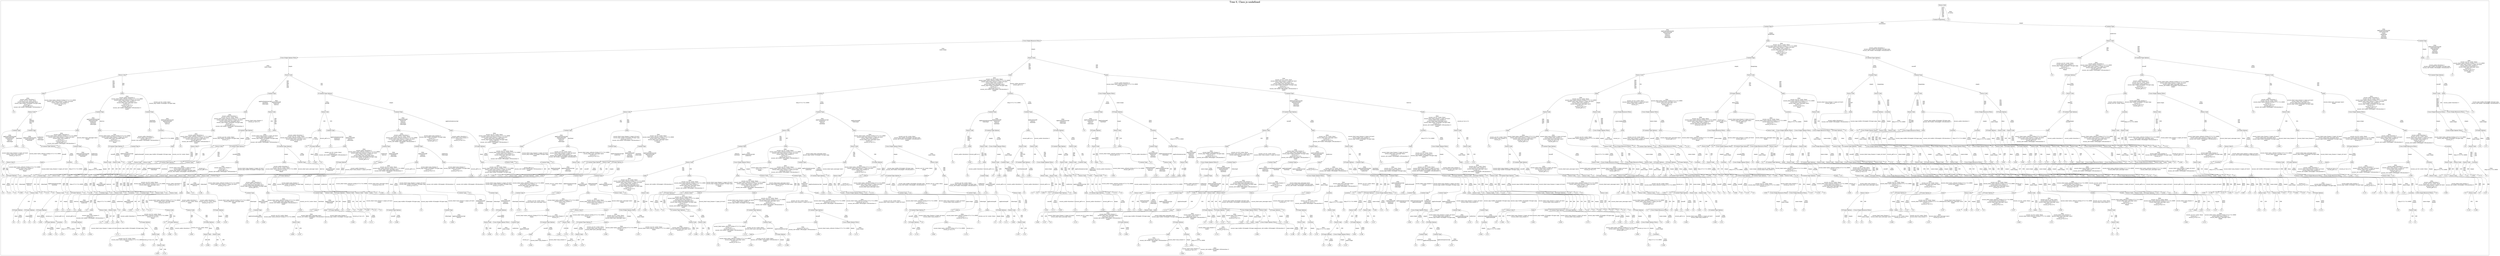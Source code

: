 /*
Generated by:
    http://https://github.com/h2oai/h2o-3/tree/master/h2o-genmodel/src/main/java/hex/genmodel/tools/PrintMojo.java
*/

/*
On a mac:

$ brew install graphviz
$ dot -Tpng file.gv -o file.png
$ open file.png
*/

digraph G {

subgraph cluster_0 {
/* Nodes */

/* Level 0 */
{
"SG_0_Node_0" [shape=box, fontsize=20, label="Status-Code"]
}

/* Level 1 */
{
"SG_0_Node_1" [shape=box, fontsize=20, label="Content-Disposition"]
"SG_0_Node_973" [fontsize=20, label="1.0"]
}

/* Level 2 */
{
"SG_0_Node_2" [shape=box, fontsize=20, label="Content-Type"]
"SG_0_Node_3" [shape=box, fontsize=20, label="Content-Type"]
}

/* Level 3 */
{
"SG_0_Node_4" [shape=box, fontsize=20, label="Cross-Origin-Resource-Policy"]
"SG_0_Node_5" [shape=box, fontsize=20, label="body"]
"SG_0_Node_6" [shape=box, fontsize=20, label="Status-Code"]
"SG_0_Node_7" [shape=box, fontsize=20, label="Content-Type"]
}

/* Level 4 */
{
"SG_0_Node_8" [shape=box, fontsize=20, label="Cross-Origin-Opener-Policy"]
"SG_0_Node_9" [shape=box, fontsize=20, label="Status-Code"]
"SG_0_Node_10" [shape=box, fontsize=20, label="Content-Type"]
"SG_0_Node_11" [shape=box, fontsize=20, label="X-Content-Type-Options"]
"SG_0_Node_12" [shape=box, fontsize=20, label="body"]
"SG_0_Node_13" [shape=box, fontsize=20, label="X-Content-Type-Options"]
"SG_0_Node_14" [shape=box, fontsize=20, label="body"]
"SG_0_Node_974" [fontsize=20, label="1.0"]
}

/* Level 5 */
{
"SG_0_Node_15" [shape=box, fontsize=20, label="Status-Code"]
"SG_0_Node_16" [shape=box, fontsize=20, label="Status-Code"]
"SG_0_Node_17" [shape=box, fontsize=20, label="body"]
"SG_0_Node_18" [shape=box, fontsize=20, label="body"]
"SG_0_Node_19" [shape=box, fontsize=20, label="Status-Code"]
"SG_0_Node_20" [shape=box, fontsize=20, label="Status-Code"]
"SG_0_Node_21" [shape=box, fontsize=20, label="Content-Type"]
"SG_0_Node_22" [shape=box, fontsize=20, label="Content-Type"]
"SG_0_Node_975" [fontsize=20, label="0.0"]
"SG_0_Node_23" [shape=box, fontsize=20, label="X-Frame-Options"]
"SG_0_Node_24" [shape=box, fontsize=20, label="body"]
"SG_0_Node_25" [shape=box, fontsize=20, label="Status-Code"]
"SG_0_Node_26" [shape=box, fontsize=20, label="X-Content-Type-Options"]
"SG_0_Node_976" [fontsize=20, label="1.0"]
}

/* Level 6 */
{
"SG_0_Node_27" [shape=box, fontsize=20, label="body"]
"SG_0_Node_28" [shape=box, fontsize=20, label="body"]
"SG_0_Node_29" [shape=box, fontsize=20, label="Content-Type"]
"SG_0_Node_30" [shape=box, fontsize=20, label="X-Content-Type-Options"]
"SG_0_Node_31" [shape=box, fontsize=20, label="Location"]
"SG_0_Node_32" [shape=box, fontsize=20, label="Location"]
"SG_0_Node_33" [shape=box, fontsize=20, label="Cross-Origin-Opener-Policy"]
"SG_0_Node_34" [shape=box, fontsize=20, label="Content-Type"]
"SG_0_Node_35" [shape=box, fontsize=20, label="body"]
"SG_0_Node_36" [shape=box, fontsize=20, label="body"]
"SG_0_Node_37" [shape=box, fontsize=20, label="X-Frame-Options"]
"SG_0_Node_38" [shape=box, fontsize=20, label="body"]
"SG_0_Node_39" [shape=box, fontsize=20, label="Status-Code"]
"SG_0_Node_40" [shape=box, fontsize=20, label="Status-Code"]
"SG_0_Node_41" [shape=box, fontsize=20, label="Status-Code"]
"SG_0_Node_42" [shape=box, fontsize=20, label="Status-Code"]
"SG_0_Node_977" [fontsize=20, label="0.0"]
"SG_0_Node_43" [shape=box, fontsize=20, label="Status-Code"]
"SG_0_Node_44" [shape=box, fontsize=20, label="body"]
"SG_0_Node_45" [shape=box, fontsize=20, label="Cross-Origin-Opener-Policy"]
"SG_0_Node_46" [shape=box, fontsize=20, label="body"]
"SG_0_Node_47" [shape=box, fontsize=20, label="body"]
"SG_0_Node_48" [shape=box, fontsize=20, label="Status-Code"]
"SG_0_Node_49" [shape=box, fontsize=20, label="body"]
}

/* Level 7 */
{
"SG_0_Node_978" [fontsize=20, label="0.0"]
"SG_0_Node_50" [shape=box, fontsize=20, label="Status-Code"]
"SG_0_Node_51" [shape=box, fontsize=20, label="Content-Type"]
"SG_0_Node_52" [shape=box, fontsize=20, label="Content-Type"]
"SG_0_Node_53" [shape=box, fontsize=20, label="body"]
"SG_0_Node_54" [shape=box, fontsize=20, label="Status-Code"]
"SG_0_Node_55" [shape=box, fontsize=20, label="Status-Code"]
"SG_0_Node_56" [shape=box, fontsize=20, label="Content-Type"]
"SG_0_Node_57" [shape=box, fontsize=20, label="Status-Code"]
"SG_0_Node_58" [shape=box, fontsize=20, label="Content-Type"]
"SG_0_Node_59" [shape=box, fontsize=20, label="Content-Type"]
"SG_0_Node_60" [shape=box, fontsize=20, label="Content-Type"]
"SG_0_Node_61" [shape=box, fontsize=20, label="Content-Type"]
"SG_0_Node_62" [shape=box, fontsize=20, label="X-Frame-Options"]
"SG_0_Node_63" [shape=box, fontsize=20, label="X-Content-Type-Options"]
"SG_0_Node_64" [shape=box, fontsize=20, label="body"]
"SG_0_Node_65" [shape=box, fontsize=20, label="Status-Code"]
"SG_0_Node_66" [shape=box, fontsize=20, label="Status-Code"]
"SG_0_Node_67" [shape=box, fontsize=20, label="Cross-Origin-Resource-Policy"]
"SG_0_Node_68" [shape=box, fontsize=20, label="Cross-Origin-Opener-Policy"]
"SG_0_Node_69" [shape=box, fontsize=20, label="body"]
"SG_0_Node_70" [shape=box, fontsize=20, label="body"]
"SG_0_Node_71" [shape=box, fontsize=20, label="Location"]
"SG_0_Node_72" [shape=box, fontsize=20, label="Status-Code"]
"SG_0_Node_979" [fontsize=20, label="0.0"]
"SG_0_Node_73" [shape=box, fontsize=20, label="body"]
"SG_0_Node_74" [shape=box, fontsize=20, label="X-Frame-Options"]
"SG_0_Node_75" [shape=box, fontsize=20, label="Location"]
"SG_0_Node_76" [shape=box, fontsize=20, label="Status-Code"]
"SG_0_Node_77" [shape=box, fontsize=20, label="body"]
"SG_0_Node_78" [shape=box, fontsize=20, label="Cross-Origin-Resource-Policy"]
"SG_0_Node_79" [shape=box, fontsize=20, label="X-Frame-Options"]
"SG_0_Node_980" [fontsize=20, label="0.0"]
"SG_0_Node_80" [shape=box, fontsize=20, label="X-Content-Type-Options"]
"SG_0_Node_981" [fontsize=20, label="0.0"]
"SG_0_Node_81" [shape=box, fontsize=20, label="Location"]
"SG_0_Node_82" [shape=box, fontsize=20, label="Status-Code"]
"SG_0_Node_83" [shape=box, fontsize=20, label="Status-Code"]
"SG_0_Node_982" [fontsize=20, label="0.0"]
"SG_0_Node_84" [shape=box, fontsize=20, label="Status-Code"]
"SG_0_Node_983" [fontsize=20, label="0.0"]
"SG_0_Node_85" [shape=box, fontsize=20, label="Cross-Origin-Opener-Policy"]
"SG_0_Node_86" [shape=box, fontsize=20, label="Cross-Origin-Resource-Policy"]
"SG_0_Node_87" [shape=box, fontsize=20, label="Cross-Origin-Resource-Policy"]
"SG_0_Node_984" [fontsize=20, label="0.0"]
"SG_0_Node_985" [fontsize=20, label="1.0"]
}

/* Level 8 */
{
"SG_0_Node_88" [shape=box, fontsize=20, label="Content-Type"]
"SG_0_Node_89" [shape=box, fontsize=20, label="Content-Type"]
"SG_0_Node_90" [shape=box, fontsize=20, label="body"]
"SG_0_Node_91" [shape=box, fontsize=20, label="body"]
"SG_0_Node_986" [fontsize=20, label="0.0"]
"SG_0_Node_92" [shape=box, fontsize=20, label="Location"]
"SG_0_Node_93" [shape=box, fontsize=20, label="body"]
"SG_0_Node_94" [shape=box, fontsize=20, label="X-Content-Type-Options"]
"SG_0_Node_987" [fontsize=20, label="0.0"]
"SG_0_Node_95" [shape=box, fontsize=20, label="body"]
"SG_0_Node_96" [shape=box, fontsize=20, label="body"]
"SG_0_Node_97" [shape=box, fontsize=20, label="Content-Type"]
"SG_0_Node_98" [shape=box, fontsize=20, label="body"]
"SG_0_Node_99" [shape=box, fontsize=20, label="body"]
"SG_0_Node_100" [shape=box, fontsize=20, label="Content-Type"]
"SG_0_Node_101" [shape=box, fontsize=20, label="body"]
"SG_0_Node_102" [shape=box, fontsize=20, label="Status-Code"]
"SG_0_Node_103" [shape=box, fontsize=20, label="body"]
"SG_0_Node_104" [shape=box, fontsize=20, label="Status-Code"]
"SG_0_Node_105" [shape=box, fontsize=20, label="X-Content-Type-Options"]
"SG_0_Node_106" [shape=box, fontsize=20, label="body"]
"SG_0_Node_107" [shape=box, fontsize=20, label="X-Frame-Options"]
"SG_0_Node_988" [fontsize=20, label="0.0"]
"SG_0_Node_108" [shape=box, fontsize=20, label="X-Frame-Options"]
"SG_0_Node_109" [shape=box, fontsize=20, label="Status-Code"]
"SG_0_Node_110" [shape=box, fontsize=20, label="Location"]
"SG_0_Node_111" [shape=box, fontsize=20, label="Status-Code"]
"SG_0_Node_112" [shape=box, fontsize=20, label="body"]
"SG_0_Node_113" [shape=box, fontsize=20, label="Location"]
"SG_0_Node_114" [shape=box, fontsize=20, label="Status-Code"]
"SG_0_Node_115" [shape=box, fontsize=20, label="body"]
"SG_0_Node_116" [shape=box, fontsize=20, label="body"]
"SG_0_Node_989" [fontsize=20, label="0.0"]
"SG_0_Node_117" [shape=box, fontsize=20, label="Cross-Origin-Opener-Policy"]
"SG_0_Node_990" [fontsize=20, label="0.0"]
"SG_0_Node_118" [shape=box, fontsize=20, label="body"]
"SG_0_Node_119" [shape=box, fontsize=20, label="X-Content-Type-Options"]
"SG_0_Node_120" [shape=box, fontsize=20, label="body"]
"SG_0_Node_991" [fontsize=20, label="0.0"]
"SG_0_Node_121" [shape=box, fontsize=20, label="Cross-Origin-Resource-Policy"]
"SG_0_Node_122" [shape=box, fontsize=20, label="body"]
"SG_0_Node_123" [shape=box, fontsize=20, label="Status-Code"]
"SG_0_Node_124" [shape=box, fontsize=20, label="Cross-Origin-Opener-Policy"]
"SG_0_Node_125" [shape=box, fontsize=20, label="Cross-Origin-Opener-Policy"]
"SG_0_Node_126" [shape=box, fontsize=20, label="Cross-Origin-Resource-Policy"]
"SG_0_Node_127" [shape=box, fontsize=20, label="X-Frame-Options"]
"SG_0_Node_992" [fontsize=20, label="0.0"]
"SG_0_Node_993" [fontsize=20, label="0.063"]
"SG_0_Node_994" [fontsize=20, label="0.0"]
"SG_0_Node_129" [shape=box, fontsize=20, label="Cross-Origin-Opener-Policy"]
"SG_0_Node_130" [shape=box, fontsize=20, label="Status-Code"]
"SG_0_Node_131" [shape=box, fontsize=20, label="Status-Code"]
"SG_0_Node_995" [fontsize=20, label="0.0"]
"SG_0_Node_132" [shape=box, fontsize=20, label="Cross-Origin-Resource-Policy"]
"SG_0_Node_133" [shape=box, fontsize=20, label="body"]
"SG_0_Node_134" [shape=box, fontsize=20, label="Location"]
"SG_0_Node_135" [shape=box, fontsize=20, label="Location"]
"SG_0_Node_136" [shape=box, fontsize=20, label="X-Frame-Options"]
"SG_0_Node_137" [shape=box, fontsize=20, label="Status-Code"]
"SG_0_Node_138" [shape=box, fontsize=20, label="Status-Code"]
"SG_0_Node_139" [shape=box, fontsize=20, label="body"]
"SG_0_Node_140" [shape=box, fontsize=20, label="body"]
"SG_0_Node_141" [shape=box, fontsize=20, label="Status-Code"]
"SG_0_Node_142" [shape=box, fontsize=20, label="Status-Code"]
"SG_0_Node_996" [fontsize=20, label="0.0"]
"SG_0_Node_143" [shape=box, fontsize=20, label="body"]
"SG_0_Node_144" [shape=box, fontsize=20, label="body"]
"SG_0_Node_145" [shape=box, fontsize=20, label="X-Frame-Options"]
"SG_0_Node_146" [shape=box, fontsize=20, label="body"]
"SG_0_Node_147" [shape=box, fontsize=20, label="body"]
"SG_0_Node_148" [shape=box, fontsize=20, label="body"]
"SG_0_Node_149" [shape=box, fontsize=20, label="body"]
"SG_0_Node_997" [fontsize=20, label="0.0"]
"SG_0_Node_150" [shape=box, fontsize=20, label="Cross-Origin-Opener-Policy"]
"SG_0_Node_998" [fontsize=20, label="0.0"]
"SG_0_Node_151" [shape=box, fontsize=20, label="X-Frame-Options"]
}

/* Level 9 */
{
"SG_0_Node_999" [fontsize=20, label="0.0"]
"SG_0_Node_152" [shape=box, fontsize=20, label="body"]
"SG_0_Node_1000" [fontsize=20, label="0.0"]
"SG_0_Node_153" [shape=box, fontsize=20, label="X-Content-Type-Options"]
"SG_0_Node_1001" [fontsize=20, label="0.0"]
"SG_0_Node_154" [shape=box, fontsize=20, label="Content-Type"]
"SG_0_Node_1002" [fontsize=20, label="0.0"]
"SG_0_Node_155" [shape=box, fontsize=20, label="X-Content-Type-Options"]
"SG_0_Node_156" [shape=box, fontsize=20, label="Content-Type"]
"SG_0_Node_157" [shape=box, fontsize=20, label="body"]
"SG_0_Node_1003" [fontsize=20, label="0.0"]
"SG_0_Node_158" [shape=box, fontsize=20, label="Status-Code"]
"SG_0_Node_1004" [fontsize=20, label="0.0"]
"SG_0_Node_159" [shape=box, fontsize=20, label="Status-Code"]
"SG_0_Node_160" [shape=box, fontsize=20, label="X-Content-Type-Options"]
"SG_0_Node_161" [shape=box, fontsize=20, label="X-Content-Type-Options"]
"SG_0_Node_1005" [fontsize=20, label="0.0"]
"SG_0_Node_162" [shape=box, fontsize=20, label="X-Frame-Options"]
"SG_0_Node_1006" [fontsize=20, label="0.0"]
"SG_0_Node_163" [shape=box, fontsize=20, label="body"]
"SG_0_Node_164" [shape=box, fontsize=20, label="Content-Type"]
"SG_0_Node_165" [shape=box, fontsize=20, label="Content-Type"]
"SG_0_Node_1007" [fontsize=20, label="0.0"]
"SG_0_Node_166" [shape=box, fontsize=20, label="X-Frame-Options"]
"SG_0_Node_167" [shape=box, fontsize=20, label="body"]
"SG_0_Node_168" [shape=box, fontsize=20, label="body"]
"SG_0_Node_169" [shape=box, fontsize=20, label="Content-Type"]
"SG_0_Node_170" [shape=box, fontsize=20, label="Content-Type"]
"SG_0_Node_171" [shape=box, fontsize=20, label="Content-Type"]
"SG_0_Node_172" [shape=box, fontsize=20, label="body"]
"SG_0_Node_173" [shape=box, fontsize=20, label="Status-Code"]
"SG_0_Node_174" [shape=box, fontsize=20, label="Cross-Origin-Opener-Policy"]
"SG_0_Node_1008" [fontsize=20, label="0.0"]
"SG_0_Node_175" [shape=box, fontsize=20, label="body"]
"SG_0_Node_176" [shape=box, fontsize=20, label="Status-Code"]
"SG_0_Node_177" [shape=box, fontsize=20, label="Cross-Origin-Opener-Policy"]
"SG_0_Node_178" [shape=box, fontsize=20, label="Status-Code"]
"SG_0_Node_179" [shape=box, fontsize=20, label="Status-Code"]
"SG_0_Node_180" [shape=box, fontsize=20, label="X-Content-Type-Options"]
"SG_0_Node_181" [shape=box, fontsize=20, label="Status-Code"]
"SG_0_Node_1009" [fontsize=20, label="0.0"]
"SG_0_Node_182" [shape=box, fontsize=20, label="Status-Code"]
"SG_0_Node_1010" [fontsize=20, label="0.0"]
"SG_0_Node_183" [shape=box, fontsize=20, label="body"]
"SG_0_Node_184" [shape=box, fontsize=20, label="Content-Type"]
"SG_0_Node_185" [shape=box, fontsize=20, label="Content-Type"]
"SG_0_Node_186" [shape=box, fontsize=20, label="body"]
"SG_0_Node_187" [shape=box, fontsize=20, label="body"]
"SG_0_Node_188" [shape=box, fontsize=20, label="Content-Type"]
"SG_0_Node_189" [shape=box, fontsize=20, label="Status-Code"]
"SG_0_Node_190" [shape=box, fontsize=20, label="body"]
"SG_0_Node_191" [shape=box, fontsize=20, label="Cross-Origin-Opener-Policy"]
"SG_0_Node_1011" [fontsize=20, label="0.0"]
"SG_0_Node_192" [shape=box, fontsize=20, label="Status-Code"]
"SG_0_Node_1012" [fontsize=20, label="0.0"]
"SG_0_Node_193" [shape=box, fontsize=20, label="Status-Code"]
"SG_0_Node_194" [shape=box, fontsize=20, label="X-Content-Type-Options"]
"SG_0_Node_195" [shape=box, fontsize=20, label="Location"]
"SG_0_Node_196" [shape=box, fontsize=20, label="Status-Code"]
"SG_0_Node_197" [shape=box, fontsize=20, label="Cross-Origin-Resource-Policy"]
"SG_0_Node_1013" [fontsize=20, label="0.0"]
"SG_0_Node_198" [shape=box, fontsize=20, label="X-Content-Type-Options"]
"SG_0_Node_1014" [fontsize=20, label="0.0"]
"SG_0_Node_199" [shape=box, fontsize=20, label="Cross-Origin-Resource-Policy"]
"SG_0_Node_1015" [fontsize=20, label="0.063"]
"SG_0_Node_1016" [fontsize=20, label="0.125"]
"SG_0_Node_1017" [fontsize=20, label="0.0"]
"SG_0_Node_202" [shape=box, fontsize=20, label="Status-Code"]
"SG_0_Node_1018" [fontsize=20, label="0.0"]
"SG_0_Node_203" [shape=box, fontsize=20, label="Cross-Origin-Opener-Policy"]
"SG_0_Node_204" [shape=box, fontsize=20, label="X-Content-Type-Options"]
"SG_0_Node_205" [shape=box, fontsize=20, label="Cross-Origin-Resource-Policy"]
"SG_0_Node_206" [shape=box, fontsize=20, label="Status-Code"]
"SG_0_Node_207" [shape=box, fontsize=20, label="X-Content-Type-Options"]
"SG_0_Node_208" [shape=box, fontsize=20, label="Status-Code"]
"SG_0_Node_209" [shape=box, fontsize=20, label="Cross-Origin-Resource-Policy"]
"SG_0_Node_210" [shape=box, fontsize=20, label="Status-Code"]
"SG_0_Node_211" [shape=box, fontsize=20, label="X-Content-Type-Options"]
"SG_0_Node_212" [shape=box, fontsize=20, label="body"]
"SG_0_Node_213" [shape=box, fontsize=20, label="Cross-Origin-Opener-Policy"]
"SG_0_Node_1019" [fontsize=20, label="0.0"]
"SG_0_Node_214" [shape=box, fontsize=20, label="Status-Code"]
"SG_0_Node_1020" [fontsize=20, label="0.0"]
"SG_0_Node_215" [shape=box, fontsize=20, label="Cross-Origin-Resource-Policy"]
"SG_0_Node_216" [shape=box, fontsize=20, label="Cross-Origin-Opener-Policy"]
"SG_0_Node_217" [shape=box, fontsize=20, label="Cross-Origin-Opener-Policy"]
"SG_0_Node_1021" [fontsize=20, label="0.0"]
"SG_0_Node_218" [shape=box, fontsize=20, label="Cross-Origin-Opener-Policy"]
"SG_0_Node_1022" [fontsize=20, label="0.0"]
"SG_0_Node_219" [shape=box, fontsize=20, label="Status-Code"]
"SG_0_Node_220" [shape=box, fontsize=20, label="X-Frame-Options"]
"SG_0_Node_221" [shape=box, fontsize=20, label="X-Frame-Options"]
"SG_0_Node_222" [shape=box, fontsize=20, label="Status-Code"]
"SG_0_Node_223" [shape=box, fontsize=20, label="X-Frame-Options"]
"SG_0_Node_224" [shape=box, fontsize=20, label="Status-Code"]
"SG_0_Node_225" [shape=box, fontsize=20, label="Status-Code"]
"SG_0_Node_226" [shape=box, fontsize=20, label="Status-Code"]
"SG_0_Node_1023" [fontsize=20, label="1.0"]
"SG_0_Node_227" [shape=box, fontsize=20, label="Cross-Origin-Resource-Policy"]
"SG_0_Node_228" [shape=box, fontsize=20, label="Status-Code"]
"SG_0_Node_1024" [fontsize=20, label="0.0"]
"SG_0_Node_1025" [fontsize=20, label="0.063"]
"SG_0_Node_1026" [fontsize=20, label="0.0"]
"SG_0_Node_230" [shape=box, fontsize=20, label="Status-Code"]
"SG_0_Node_1027" [fontsize=20, label="0.0"]
"SG_0_Node_231" [shape=box, fontsize=20, label="body"]
"SG_0_Node_1028" [fontsize=20, label="0.0"]
"SG_0_Node_232" [shape=box, fontsize=20, label="body"]
"SG_0_Node_1029" [fontsize=20, label="0.0"]
"SG_0_Node_1030" [fontsize=20, label="0.125"]
"SG_0_Node_1031" [fontsize=20, label="0.0"]
"SG_0_Node_1032" [fontsize=20, label="0.063"]
"SG_0_Node_235" [shape=box, fontsize=20, label="Status-Code"]
"SG_0_Node_236" [shape=box, fontsize=20, label="body"]
"SG_0_Node_1033" [fontsize=20, label="0.0"]
"SG_0_Node_1034" [fontsize=20, label="0.063"]
"SG_0_Node_1035" [fontsize=20, label="0.0"]
"SG_0_Node_238" [shape=box, fontsize=20, label="body"]
"SG_0_Node_1036" [fontsize=20, label="0.0"]
"SG_0_Node_239" [shape=box, fontsize=20, label="X-Frame-Options"]
"SG_0_Node_240" [shape=box, fontsize=20, label="Cross-Origin-Resource-Policy"]
"SG_0_Node_241" [shape=box, fontsize=20, label="Location"]
"SG_0_Node_1037" [fontsize=20, label="0.0"]
"SG_0_Node_242" [shape=box, fontsize=20, label="Status-Code"]
"SG_0_Node_1038" [fontsize=20, label="0.25"]
"SG_0_Node_1039" [fontsize=20, label="0.75"]
}

/* Level 10 */
{
"SG_0_Node_1040" [fontsize=20, label="0.0"]
"SG_0_Node_245" [shape=box, fontsize=20, label="Status-Code"]
"SG_0_Node_246" [shape=box, fontsize=20, label="body"]
"SG_0_Node_247" [shape=box, fontsize=20, label="Location"]
"SG_0_Node_1041" [fontsize=20, label="0.0"]
"SG_0_Node_248" [shape=box, fontsize=20, label="Location"]
"SG_0_Node_249" [shape=box, fontsize=20, label="Status-Code"]
"SG_0_Node_250" [shape=box, fontsize=20, label="Status-Code"]
"SG_0_Node_1042" [fontsize=20, label="0.0"]
"SG_0_Node_1043" [fontsize=20, label="0.063"]
"SG_0_Node_252" [shape=box, fontsize=20, label="Status-Code"]
"SG_0_Node_253" [shape=box, fontsize=20, label="Status-Code"]
"SG_0_Node_1044" [fontsize=20, label="0.0"]
"SG_0_Node_254" [shape=box, fontsize=20, label="X-Content-Type-Options"]
"SG_0_Node_1045" [fontsize=20, label="0.0"]
"SG_0_Node_255" [shape=box, fontsize=20, label="Content-Type"]
"SG_0_Node_256" [shape=box, fontsize=20, label="body"]
"SG_0_Node_257" [shape=box, fontsize=20, label="body"]
"SG_0_Node_258" [shape=box, fontsize=20, label="body"]
"SG_0_Node_259" [shape=box, fontsize=20, label="Content-Type"]
"SG_0_Node_1046" [fontsize=20, label="0.0"]
"SG_0_Node_1047" [fontsize=20, label="0.083"]
"SG_0_Node_1048" [fontsize=20, label="0.0"]
"SG_0_Node_261" [shape=box, fontsize=20, label="X-Frame-Options"]
"SG_0_Node_1049" [fontsize=20, label="0.0"]
"SG_0_Node_262" [shape=box, fontsize=20, label="body"]
"SG_0_Node_263" [shape=box, fontsize=20, label="body"]
"SG_0_Node_264" [shape=box, fontsize=20, label="body"]
"SG_0_Node_265" [shape=box, fontsize=20, label="body"]
"SG_0_Node_266" [shape=box, fontsize=20, label="Status-Code"]
"SG_0_Node_1050" [fontsize=20, label="0.0"]
"SG_0_Node_267" [shape=box, fontsize=20, label="Content-Type"]
"SG_0_Node_1051" [fontsize=20, label="0.0"]
"SG_0_Node_268" [shape=box, fontsize=20, label="Status-Code"]
"SG_0_Node_1052" [fontsize=20, label="0.0"]
"SG_0_Node_269" [shape=box, fontsize=20, label="X-Content-Type-Options"]
"SG_0_Node_270" [shape=box, fontsize=20, label="Status-Code"]
"SG_0_Node_271" [shape=box, fontsize=20, label="X-Frame-Options"]
"SG_0_Node_272" [shape=box, fontsize=20, label="Status-Code"]
"SG_0_Node_273" [shape=box, fontsize=20, label="Cross-Origin-Opener-Policy"]
"SG_0_Node_274" [shape=box, fontsize=20, label="body"]
"SG_0_Node_275" [shape=box, fontsize=20, label="Content-Type"]
"SG_0_Node_276" [shape=box, fontsize=20, label="body"]
"SG_0_Node_277" [shape=box, fontsize=20, label="X-Frame-Options"]
"SG_0_Node_278" [shape=box, fontsize=20, label="body"]
"SG_0_Node_279" [shape=box, fontsize=20, label="Status-Code"]
"SG_0_Node_1053" [fontsize=20, label="0.0"]
"SG_0_Node_1054" [fontsize=20, label="0.063"]
"SG_0_Node_1055" [fontsize=20, label="0.0"]
"SG_0_Node_281" [shape=box, fontsize=20, label="body"]
"SG_0_Node_282" [shape=box, fontsize=20, label="Status-Code"]
"SG_0_Node_283" [shape=box, fontsize=20, label="Content-Type"]
"SG_0_Node_1056" [fontsize=20, label="0.0"]
"SG_0_Node_284" [shape=box, fontsize=20, label="X-Content-Type-Options"]
"SG_0_Node_1057" [fontsize=20, label="0.0"]
"SG_0_Node_285" [shape=box, fontsize=20, label="Cross-Origin-Opener-Policy"]
"SG_0_Node_1058" [fontsize=20, label="0.0"]
"SG_0_Node_286" [shape=box, fontsize=20, label="Status-Code"]
"SG_0_Node_287" [shape=box, fontsize=20, label="Status-Code"]
"SG_0_Node_288" [shape=box, fontsize=20, label="Content-Type"]
"SG_0_Node_1059" [fontsize=20, label="0.0"]
"SG_0_Node_289" [shape=box, fontsize=20, label="body"]
"SG_0_Node_1060" [fontsize=20, label="0.0"]
"SG_0_Node_290" [shape=box, fontsize=20, label="Content-Type"]
"SG_0_Node_1061" [fontsize=20, label="0.0"]
"SG_0_Node_291" [shape=box, fontsize=20, label="Status-Code"]
"SG_0_Node_1062" [fontsize=20, label="0.0"]
"SG_0_Node_292" [shape=box, fontsize=20, label="Status-Code"]
"SG_0_Node_1063" [fontsize=20, label="0.0"]
"SG_0_Node_293" [shape=box, fontsize=20, label="Cross-Origin-Opener-Policy"]
"SG_0_Node_294" [shape=box, fontsize=20, label="Content-Type"]
"SG_0_Node_295" [shape=box, fontsize=20, label="Content-Type"]
"SG_0_Node_296" [shape=box, fontsize=20, label="Content-Type"]
"SG_0_Node_297" [shape=box, fontsize=20, label="body"]
"SG_0_Node_298" [shape=box, fontsize=20, label="X-Frame-Options"]
"SG_0_Node_299" [shape=box, fontsize=20, label="Content-Type"]
"SG_0_Node_1064" [fontsize=20, label="0.0"]
"SG_0_Node_300" [shape=box, fontsize=20, label="body"]
"SG_0_Node_301" [shape=box, fontsize=20, label="body"]
"SG_0_Node_302" [shape=box, fontsize=20, label="body"]
"SG_0_Node_1065" [fontsize=20, label="0.125"]
"SG_0_Node_1066" [fontsize=20, label="0.25"]
"SG_0_Node_1067" [fontsize=20, label="0.0"]
"SG_0_Node_305" [shape=box, fontsize=20, label="X-Content-Type-Options"]
"SG_0_Node_306" [shape=box, fontsize=20, label="body"]
"SG_0_Node_307" [shape=box, fontsize=20, label="body"]
"SG_0_Node_308" [shape=box, fontsize=20, label="Status-Code"]
"SG_0_Node_309" [shape=box, fontsize=20, label="Cross-Origin-Resource-Policy"]
"SG_0_Node_1068" [fontsize=20, label="0.0"]
"SG_0_Node_310" [shape=box, fontsize=20, label="Cross-Origin-Resource-Policy"]
"SG_0_Node_311" [shape=box, fontsize=20, label="Status-Code"]
"SG_0_Node_312" [shape=box, fontsize=20, label="X-Frame-Options"]
"SG_0_Node_313" [shape=box, fontsize=20, label="X-Frame-Options"]
"SG_0_Node_314" [shape=box, fontsize=20, label="X-Frame-Options"]
"SG_0_Node_1069" [fontsize=20, label="0.0"]
"SG_0_Node_315" [shape=box, fontsize=20, label="Location"]
"SG_0_Node_1070" [fontsize=20, label="0.0"]
"SG_0_Node_316" [shape=box, fontsize=20, label="Status-Code"]
"SG_0_Node_1071" [fontsize=20, label="0.0"]
"SG_0_Node_317" [shape=box, fontsize=20, label="Location"]
"SG_0_Node_1072" [fontsize=20, label="0.0"]
"SG_0_Node_318" [shape=box, fontsize=20, label="Cross-Origin-Opener-Policy"]
"SG_0_Node_1073" [fontsize=20, label="0.0"]
"SG_0_Node_319" [shape=box, fontsize=20, label="body"]
"SG_0_Node_1074" [fontsize=20, label="0.0"]
"SG_0_Node_320" [shape=box, fontsize=20, label="X-Content-Type-Options"]
"SG_0_Node_321" [shape=box, fontsize=20, label="body"]
"SG_0_Node_322" [shape=box, fontsize=20, label="Status-Code"]
"SG_0_Node_1075" [fontsize=20, label="0.0"]
"SG_0_Node_323" [shape=box, fontsize=20, label="X-Content-Type-Options"]
"SG_0_Node_324" [shape=box, fontsize=20, label="Status-Code"]
"SG_0_Node_325" [shape=box, fontsize=20, label="Status-Code"]
"SG_0_Node_326" [shape=box, fontsize=20, label="Status-Code"]
"SG_0_Node_327" [shape=box, fontsize=20, label="Cross-Origin-Opener-Policy"]
"SG_0_Node_328" [shape=box, fontsize=20, label="X-Frame-Options"]
"SG_0_Node_329" [shape=box, fontsize=20, label="Status-Code"]
"SG_0_Node_1076" [fontsize=20, label="0.0"]
"SG_0_Node_1077" [fontsize=20, label="0.125"]
"SG_0_Node_1078" [fontsize=20, label="0.063"]
"SG_0_Node_1079" [fontsize=20, label="0.375"]
"SG_0_Node_1080" [fontsize=20, label="0.0"]
"SG_0_Node_333" [shape=box, fontsize=20, label="Status-Code"]
"SG_0_Node_334" [shape=box, fontsize=20, label="X-Frame-Options"]
"SG_0_Node_335" [shape=box, fontsize=20, label="Status-Code"]
"SG_0_Node_1081" [fontsize=20, label="0.0"]
"SG_0_Node_336" [shape=box, fontsize=20, label="Status-Code"]
"SG_0_Node_1082" [fontsize=20, label="0.0"]
"SG_0_Node_337" [shape=box, fontsize=20, label="Cross-Origin-Resource-Policy"]
"SG_0_Node_1083" [fontsize=20, label="0.0"]
"SG_0_Node_1084" [fontsize=20, label="0.083"]
"SG_0_Node_1085" [fontsize=20, label="0.0"]
"SG_0_Node_1086" [fontsize=20, label="0.063"]
"SG_0_Node_1087" [fontsize=20, label="0.0"]
"SG_0_Node_1088" [fontsize=20, label="0.083"]
"SG_0_Node_1089" [fontsize=20, label="0.083"]
"SG_0_Node_1090" [fontsize=20, label="0.25"]
"SG_0_Node_1091" [fontsize=20, label="0.0"]
"SG_0_Node_1092" [fontsize=20, label="0.25"]
"SG_0_Node_1093" [fontsize=20, label="0.278"]
"SG_0_Node_1094" [fontsize=20, label="0.444"]
"SG_0_Node_1095" [fontsize=20, label="0.0"]
"SG_0_Node_1096" [fontsize=20, label="0.75"]
"SG_0_Node_1097" [fontsize=20, label="0.083"]
"SG_0_Node_348" [shape=box, fontsize=20, label="Status-Code"]
"SG_0_Node_349" [shape=box, fontsize=20, label="Cross-Origin-Resource-Policy"]
"SG_0_Node_350" [shape=box, fontsize=20, label="Cross-Origin-Resource-Policy"]
"SG_0_Node_1098" [fontsize=20, label="0.0"]
"SG_0_Node_1099" [fontsize=20, label="0.25"]
"SG_0_Node_352" [shape=box, fontsize=20, label="Cross-Origin-Resource-Policy"]
"SG_0_Node_353" [shape=box, fontsize=20, label="Status-Code"]
"SG_0_Node_354" [shape=box, fontsize=20, label="body"]
"SG_0_Node_355" [shape=box, fontsize=20, label="body"]
"SG_0_Node_1100" [fontsize=20, label="0.0"]
"SG_0_Node_1101" [fontsize=20, label="0.063"]
"SG_0_Node_1102" [fontsize=20, label="0.0"]
"SG_0_Node_357" [shape=box, fontsize=20, label="Status-Code"]
"SG_0_Node_1103" [fontsize=20, label="0.0"]
"SG_0_Node_358" [shape=box, fontsize=20, label="Location"]
"SG_0_Node_359" [shape=box, fontsize=20, label="body"]
"SG_0_Node_360" [shape=box, fontsize=20, label="Status-Code"]
"SG_0_Node_361" [shape=box, fontsize=20, label="X-Frame-Options"]
"SG_0_Node_1104" [fontsize=20, label="0.125"]
"SG_0_Node_363" [shape=box, fontsize=20, label="body"]
"SG_0_Node_364" [shape=box, fontsize=20, label="body"]
"SG_0_Node_365" [shape=box, fontsize=20, label="body"]
"SG_0_Node_366" [shape=box, fontsize=20, label="Location"]
"SG_0_Node_367" [shape=box, fontsize=20, label="Status-Code"]
"SG_0_Node_368" [shape=box, fontsize=20, label="Status-Code"]
"SG_0_Node_369" [shape=box, fontsize=20, label="Status-Code"]
"SG_0_Node_370" [shape=box, fontsize=20, label="Location"]
}

/* Level 11 */
{
"SG_0_Node_1105" [fontsize=20, label="0.0"]
"SG_0_Node_371" [shape=box, fontsize=20, label="X-Frame-Options"]
"SG_0_Node_1106" [fontsize=20, label="0.0"]
"SG_0_Node_372" [shape=box, fontsize=20, label="Status-Code"]
"SG_0_Node_1107" [fontsize=20, label="0.0"]
"SG_0_Node_373" [shape=box, fontsize=20, label="Content-Type"]
"SG_0_Node_1108" [fontsize=20, label="0.0"]
"SG_0_Node_374" [shape=box, fontsize=20, label="Status-Code"]
"SG_0_Node_1109" [fontsize=20, label="0.0"]
"SG_0_Node_1110" [fontsize=20, label="0.063"]
"SG_0_Node_1111" [fontsize=20, label="0.063"]
"SG_0_Node_1112" [fontsize=20, label="0.125"]
"SG_0_Node_1113" [fontsize=20, label="0.0"]
"SG_0_Node_1114" [fontsize=20, label="0.063"]
"SG_0_Node_1115" [fontsize=20, label="0.063"]
"SG_0_Node_1116" [fontsize=20, label="0.125"]
"SG_0_Node_1117" [fontsize=20, label="0.0"]
"SG_0_Node_381" [shape=box, fontsize=20, label="Content-Type"]
"SG_0_Node_382" [shape=box, fontsize=20, label="Status-Code"]
"SG_0_Node_383" [shape=box, fontsize=20, label="Location"]
"SG_0_Node_1118" [fontsize=20, label="0.0"]
"SG_0_Node_384" [shape=box, fontsize=20, label="Status-Code"]
"SG_0_Node_385" [shape=box, fontsize=20, label="Content-Type"]
"SG_0_Node_386" [shape=box, fontsize=20, label="Status-Code"]
"SG_0_Node_387" [shape=box, fontsize=20, label="Status-Code"]
"SG_0_Node_388" [shape=box, fontsize=20, label="Status-Code"]
"SG_0_Node_389" [shape=box, fontsize=20, label="body"]
"SG_0_Node_390" [shape=box, fontsize=20, label="Status-Code"]
"SG_0_Node_391" [shape=box, fontsize=20, label="Content-Type"]
"SG_0_Node_392" [shape=box, fontsize=20, label="body"]
"SG_0_Node_1119" [fontsize=20, label="0.0"]
"SG_0_Node_393" [shape=box, fontsize=20, label="X-Frame-Options"]
"SG_0_Node_1120" [fontsize=20, label="0.0"]
"SG_0_Node_394" [shape=box, fontsize=20, label="body"]
"SG_0_Node_395" [shape=box, fontsize=20, label="Content-Type"]
"SG_0_Node_1121" [fontsize=20, label="0.188"]
"SG_0_Node_1122" [fontsize=20, label="0.0"]
"SG_0_Node_1123" [fontsize=20, label="0.167"]
"SG_0_Node_1124" [fontsize=20, label="0.063"]
"SG_0_Node_1125" [fontsize=20, label="0.313"]
"SG_0_Node_1126" [fontsize=20, label="0.0"]
"SG_0_Node_400" [shape=box, fontsize=20, label="Status-Code"]
"SG_0_Node_401" [shape=box, fontsize=20, label="body"]
"SG_0_Node_402" [shape=box, fontsize=20, label="X-Frame-Options"]
"SG_0_Node_403" [shape=box, fontsize=20, label="body"]
"SG_0_Node_404" [shape=box, fontsize=20, label="body"]
"SG_0_Node_1127" [fontsize=20, label="0.0"]
"SG_0_Node_405" [shape=box, fontsize=20, label="body"]
"SG_0_Node_406" [shape=box, fontsize=20, label="Content-Type"]
"SG_0_Node_407" [shape=box, fontsize=20, label="Content-Type"]
"SG_0_Node_408" [shape=box, fontsize=20, label="body"]
"SG_0_Node_409" [shape=box, fontsize=20, label="body"]
"SG_0_Node_410" [shape=box, fontsize=20, label="body"]
"SG_0_Node_411" [shape=box, fontsize=20, label="Status-Code"]
"SG_0_Node_1128" [fontsize=20, label="0.0"]
"SG_0_Node_412" [shape=box, fontsize=20, label="Content-Type"]
"SG_0_Node_1129" [fontsize=20, label="0.0"]
"SG_0_Node_413" [shape=box, fontsize=20, label="X-Content-Type-Options"]
"SG_0_Node_1130" [fontsize=20, label="0.0"]
"SG_0_Node_414" [shape=box, fontsize=20, label="Status-Code"]
"SG_0_Node_1131" [fontsize=20, label="0.0"]
"SG_0_Node_415" [shape=box, fontsize=20, label="body"]
"SG_0_Node_1132" [fontsize=20, label="0.0"]
"SG_0_Node_416" [shape=box, fontsize=20, label="X-Content-Type-Options"]
"SG_0_Node_417" [shape=box, fontsize=20, label="body"]
"SG_0_Node_418" [shape=box, fontsize=20, label="body"]
"SG_0_Node_1133" [fontsize=20, label="0.0"]
"SG_0_Node_419" [shape=box, fontsize=20, label="Content-Type"]
"SG_0_Node_1134" [fontsize=20, label="0.0"]
"SG_0_Node_1135" [fontsize=20, label="0.063"]
"SG_0_Node_421" [shape=box, fontsize=20, label="body"]
"SG_0_Node_422" [shape=box, fontsize=20, label="body"]
"SG_0_Node_1136" [fontsize=20, label="0.0"]
"SG_0_Node_1137" [fontsize=20, label="0.083"]
"SG_0_Node_424" [shape=box, fontsize=20, label="Status-Code"]
"SG_0_Node_425" [shape=box, fontsize=20, label="Status-Code"]
"SG_0_Node_1138" [fontsize=20, label="0.0"]
"SG_0_Node_426" [shape=box, fontsize=20, label="Content-Type"]
"SG_0_Node_1139" [fontsize=20, label="0.0"]
"SG_0_Node_427" [shape=box, fontsize=20, label="Status-Code"]
"SG_0_Node_1140" [fontsize=20, label="0.063"]
"SG_0_Node_429" [shape=box, fontsize=20, label="Status-Code"]
"SG_0_Node_1141" [fontsize=20, label="0.0"]
"SG_0_Node_1142" [fontsize=20, label="0.063"]
"SG_0_Node_1143" [fontsize=20, label="0.0"]
"SG_0_Node_1144" [fontsize=20, label="0.167"]
"SG_0_Node_1145" [fontsize=20, label="0.0"]
"SG_0_Node_1146" [fontsize=20, label="0.083"]
"SG_0_Node_433" [shape=box, fontsize=20, label="body"]
"SG_0_Node_434" [shape=box, fontsize=20, label="body"]
"SG_0_Node_1147" [fontsize=20, label="0.0"]
"SG_0_Node_435" [shape=box, fontsize=20, label="Content-Type"]
"SG_0_Node_1148" [fontsize=20, label="0.0"]
"SG_0_Node_436" [shape=box, fontsize=20, label="Status-Code"]
"SG_0_Node_437" [shape=box, fontsize=20, label="body"]
"SG_0_Node_438" [shape=box, fontsize=20, label="body"]
"SG_0_Node_439" [shape=box, fontsize=20, label="Cross-Origin-Opener-Policy"]
"SG_0_Node_440" [shape=box, fontsize=20, label="body"]
"SG_0_Node_441" [shape=box, fontsize=20, label="Status-Code"]
"SG_0_Node_442" [shape=box, fontsize=20, label="Status-Code"]
"SG_0_Node_443" [shape=box, fontsize=20, label="Content-Type"]
"SG_0_Node_444" [shape=box, fontsize=20, label="body"]
"SG_0_Node_445" [shape=box, fontsize=20, label="Status-Code"]
"SG_0_Node_446" [shape=box, fontsize=20, label="X-Frame-Options"]
"SG_0_Node_447" [shape=box, fontsize=20, label="Status-Code"]
"SG_0_Node_448" [shape=box, fontsize=20, label="X-Frame-Options"]
"SG_0_Node_1149" [fontsize=20, label="0.0"]
"SG_0_Node_449" [shape=box, fontsize=20, label="Status-Code"]
"SG_0_Node_450" [shape=box, fontsize=20, label="X-Content-Type-Options"]
"SG_0_Node_451" [shape=box, fontsize=20, label="body"]
"SG_0_Node_452" [shape=box, fontsize=20, label="body"]
"SG_0_Node_453" [shape=box, fontsize=20, label="Status-Code"]
"SG_0_Node_1150" [fontsize=20, label="0.0"]
"SG_0_Node_454" [shape=box, fontsize=20, label="Status-Code"]
"SG_0_Node_1151" [fontsize=20, label="0.0"]
"SG_0_Node_455" [shape=box, fontsize=20, label="X-Frame-Options"]
"SG_0_Node_1152" [fontsize=20, label="0.0"]
"SG_0_Node_456" [shape=box, fontsize=20, label="body"]
"SG_0_Node_457" [shape=box, fontsize=20, label="Status-Code"]
"SG_0_Node_458" [shape=box, fontsize=20, label="Cross-Origin-Opener-Policy"]
"SG_0_Node_1153" [fontsize=20, label="0.0"]
"SG_0_Node_1154" [fontsize=20, label="0.125"]
"SG_0_Node_1155" [fontsize=20, label="0.0"]
"SG_0_Node_1156" [fontsize=20, label="0.063"]
"SG_0_Node_461" [shape=box, fontsize=20, label="X-Content-Type-Options"]
"SG_0_Node_462" [shape=box, fontsize=20, label="X-Content-Type-Options"]
"SG_0_Node_1157" [fontsize=20, label="0.0"]
"SG_0_Node_1158" [fontsize=20, label="0.083"]
"SG_0_Node_1159" [fontsize=20, label="0.0"]
"SG_0_Node_1160" [fontsize=20, label="0.167"]
"SG_0_Node_1161" [fontsize=20, label="0.0"]
"SG_0_Node_1162" [fontsize=20, label="0.3"]
"SG_0_Node_466" [shape=box, fontsize=20, label="X-Content-Type-Options"]
"SG_0_Node_467" [shape=box, fontsize=20, label="X-Content-Type-Options"]
"SG_0_Node_1163" [fontsize=20, label="0.0"]
"SG_0_Node_1164" [fontsize=20, label="0.083"]
"SG_0_Node_469" [shape=box, fontsize=20, label="body"]
"SG_0_Node_470" [shape=box, fontsize=20, label="Status-Code"]
"SG_0_Node_1165" [fontsize=20, label="0.125"]
"SG_0_Node_472" [shape=box, fontsize=20, label="X-Content-Type-Options"]
"SG_0_Node_473" [shape=box, fontsize=20, label="body"]
"SG_0_Node_474" [shape=box, fontsize=20, label="body"]
"SG_0_Node_1166" [fontsize=20, label="0.0"]
"SG_0_Node_475" [shape=box, fontsize=20, label="Status-Code"]
"SG_0_Node_476" [shape=box, fontsize=20, label="body"]
"SG_0_Node_477" [shape=box, fontsize=20, label="X-Frame-Options"]
"SG_0_Node_478" [shape=box, fontsize=20, label="body"]
"SG_0_Node_479" [shape=box, fontsize=20, label="Cross-Origin-Resource-Policy"]
"SG_0_Node_1167" [fontsize=20, label="0.0"]
"SG_0_Node_480" [shape=box, fontsize=20, label="X-Frame-Options"]
"SG_0_Node_481" [shape=box, fontsize=20, label="X-Frame-Options"]
"SG_0_Node_482" [shape=box, fontsize=20, label="body"]
"SG_0_Node_1168" [fontsize=20, label="0.0"]
"SG_0_Node_483" [shape=box, fontsize=20, label="body"]
"SG_0_Node_484" [shape=box, fontsize=20, label="body"]
"SG_0_Node_485" [shape=box, fontsize=20, label="body"]
"SG_0_Node_1169" [fontsize=20, label="0.0"]
"SG_0_Node_486" [shape=box, fontsize=20, label="Status-Code"]
"SG_0_Node_487" [shape=box, fontsize=20, label="Status-Code"]
"SG_0_Node_1170" [fontsize=20, label="0.25"]
"SG_0_Node_1171" [fontsize=20, label="0.083"]
"SG_0_Node_1172" [fontsize=20, label="0.167"]
"SG_0_Node_1173" [fontsize=20, label="0.0"]
"SG_0_Node_1174" [fontsize=20, label="0.111"]
"SG_0_Node_1175" [fontsize=20, label="0.083"]
"SG_0_Node_493" [shape=box, fontsize=20, label="X-Frame-Options"]
"SG_0_Node_1176" [fontsize=20, label="0.0"]
"SG_0_Node_494" [shape=box, fontsize=20, label="X-Frame-Options"]
"SG_0_Node_1177" [fontsize=20, label="0.25"]
"SG_0_Node_1178" [fontsize=20, label="0.417"]
"SG_0_Node_1179" [fontsize=20, label="0.5"]
"SG_0_Node_1180" [fontsize=20, label="0.75"]
"SG_0_Node_1181" [fontsize=20, label="0.0"]
"SG_0_Node_1182" [fontsize=20, label="0.083"]
"SG_0_Node_500" [shape=box, fontsize=20, label="Status-Code"]
"SG_0_Node_501" [shape=box, fontsize=20, label="Status-Code"]
"SG_0_Node_1183" [fontsize=20, label="0.667"]
"SG_0_Node_1184" [fontsize=20, label="1.0"]
"SG_0_Node_503" [shape=box, fontsize=20, label="Cross-Origin-Resource-Policy"]
"SG_0_Node_1185" [fontsize=20, label="1.0"]
"SG_0_Node_1186" [fontsize=20, label="0.0"]
"SG_0_Node_1187" [fontsize=20, label="0.125"]
"SG_0_Node_1188" [fontsize=20, label="0.0"]
"SG_0_Node_505" [shape=box, fontsize=20, label="Cross-Origin-Resource-Policy"]
"SG_0_Node_506" [shape=box, fontsize=20, label="body"]
"SG_0_Node_507" [shape=box, fontsize=20, label="body"]
"SG_0_Node_1189" [fontsize=20, label="0.0"]
"SG_0_Node_1190" [fontsize=20, label="0.2"]
"SG_0_Node_1191" [fontsize=20, label="0.0"]
"SG_0_Node_1192" [fontsize=20, label="0.083"]
"SG_0_Node_1193" [fontsize=20, label="0.083"]
"SG_0_Node_511" [shape=box, fontsize=20, label="Status-Code"]
"SG_0_Node_512" [shape=box, fontsize=20, label="Cross-Origin-Resource-Policy"]
"SG_0_Node_513" [shape=box, fontsize=20, label="Cross-Origin-Resource-Policy"]
"SG_0_Node_1194" [fontsize=20, label="0.0"]
"SG_0_Node_1195" [fontsize=20, label="0.083"]
"SG_0_Node_1196" [fontsize=20, label="0.0"]
"SG_0_Node_515" [shape=box, fontsize=20, label="Status-Code"]
"SG_0_Node_1197" [fontsize=20, label="0.0"]
"SG_0_Node_1198" [fontsize=20, label="0.083"]
"SG_0_Node_517" [shape=box, fontsize=20, label="body"]
"SG_0_Node_518" [shape=box, fontsize=20, label="Status-Code"]
"SG_0_Node_1199" [fontsize=20, label="0.0"]
"SG_0_Node_1200" [fontsize=20, label="0.25"]
"SG_0_Node_520" [shape=box, fontsize=20, label="Status-Code"]
"SG_0_Node_1201" [fontsize=20, label="0.417"]
"SG_0_Node_1202" [fontsize=20, label="0.0"]
"SG_0_Node_1203" [fontsize=20, label="0.083"]
"SG_0_Node_1204" [fontsize=20, label="0.111"]
"SG_0_Node_1205" [fontsize=20, label="0.5"]
}

/* Level 12 */
{
"SG_0_Node_1206" [fontsize=20, label="0.0"]
"SG_0_Node_1207" [fontsize=20, label="0.125"]
"SG_0_Node_1208" [fontsize=20, label="0.0"]
"SG_0_Node_1209" [fontsize=20, label="0.083"]
"SG_0_Node_1210" [fontsize=20, label="0.0"]
"SG_0_Node_527" [shape=box, fontsize=20, label="Status-Code"]
"SG_0_Node_1211" [fontsize=20, label="0.0"]
"SG_0_Node_1212" [fontsize=20, label="0.125"]
"SG_0_Node_1213" [fontsize=20, label="0.0"]
"SG_0_Node_529" [shape=box, fontsize=20, label="Status-Code"]
"SG_0_Node_1214" [fontsize=20, label="0.0"]
"SG_0_Node_530" [shape=box, fontsize=20, label="X-Frame-Options"]
"SG_0_Node_1215" [fontsize=20, label="0.0"]
"SG_0_Node_1216" [fontsize=20, label="0.188"]
"SG_0_Node_1217" [fontsize=20, label="0.0"]
"SG_0_Node_532" [shape=box, fontsize=20, label="Content-Type"]
"SG_0_Node_1218" [fontsize=20, label="0.0"]
"SG_0_Node_533" [shape=box, fontsize=20, label="Status-Code"]
"SG_0_Node_1219" [fontsize=20, label="0.0"]
"SG_0_Node_534" [shape=box, fontsize=20, label="Location"]
"SG_0_Node_1220" [fontsize=20, label="0.0"]
"SG_0_Node_535" [shape=box, fontsize=20, label="Content-Type"]
"SG_0_Node_1221" [fontsize=20, label="0.0"]
"SG_0_Node_536" [shape=box, fontsize=20, label="Status-Code"]
"SG_0_Node_1222" [fontsize=20, label="0.0"]
"SG_0_Node_537" [shape=box, fontsize=20, label="Status-Code"]
"SG_0_Node_538" [shape=box, fontsize=20, label="body"]
"SG_0_Node_539" [shape=box, fontsize=20, label="body"]
"SG_0_Node_1223" [fontsize=20, label="0.0"]
"SG_0_Node_1224" [fontsize=20, label="0.188"]
"SG_0_Node_1225" [fontsize=20, label="0.0"]
"SG_0_Node_541" [shape=box, fontsize=20, label="Content-Type"]
"SG_0_Node_542" [shape=box, fontsize=20, label="body"]
"SG_0_Node_543" [shape=box, fontsize=20, label="Content-Type"]
"SG_0_Node_544" [shape=box, fontsize=20, label="Status-Code"]
"SG_0_Node_545" [shape=box, fontsize=20, label="X-Frame-Options"]
"SG_0_Node_546" [shape=box, fontsize=20, label="Status-Code"]
"SG_0_Node_547" [shape=box, fontsize=20, label="Status-Code"]
"SG_0_Node_548" [shape=box, fontsize=20, label="body"]
"SG_0_Node_549" [shape=box, fontsize=20, label="body"]
"SG_0_Node_1226" [fontsize=20, label="0.0"]
"SG_0_Node_1227" [fontsize=20, label="0.063"]
"SG_0_Node_1228" [fontsize=20, label="0.0"]
"SG_0_Node_1229" [fontsize=20, label="0.188"]
"SG_0_Node_1230" [fontsize=20, label="0.0"]
"SG_0_Node_552" [shape=box, fontsize=20, label="Content-Type"]
"SG_0_Node_1231" [fontsize=20, label="0.0"]
"SG_0_Node_553" [shape=box, fontsize=20, label="Content-Type"]
"SG_0_Node_1232" [fontsize=20, label="0.0"]
"SG_0_Node_554" [shape=box, fontsize=20, label="Content-Type"]
"SG_0_Node_1233" [fontsize=20, label="0.0"]
"SG_0_Node_555" [shape=box, fontsize=20, label="body"]
"SG_0_Node_556" [shape=box, fontsize=20, label="body"]
"SG_0_Node_557" [shape=box, fontsize=20, label="Status-Code"]
"SG_0_Node_1234" [fontsize=20, label="0.0"]
"SG_0_Node_558" [shape=box, fontsize=20, label="Status-Code"]
"SG_0_Node_1235" [fontsize=20, label="0.0"]
"SG_0_Node_559" [shape=box, fontsize=20, label="X-Frame-Options"]
"SG_0_Node_1236" [fontsize=20, label="0.0"]
"SG_0_Node_560" [shape=box, fontsize=20, label="Status-Code"]
"SG_0_Node_561" [shape=box, fontsize=20, label="body"]
"SG_0_Node_562" [shape=box, fontsize=20, label="body"]
"SG_0_Node_563" [shape=box, fontsize=20, label="body"]
"SG_0_Node_564" [shape=box, fontsize=20, label="body"]
"SG_0_Node_1237" [fontsize=20, label="0.063"]
"SG_0_Node_1238" [fontsize=20, label="0.25"]
"SG_0_Node_567" [shape=box, fontsize=20, label="body"]
"SG_0_Node_568" [shape=box, fontsize=20, label="Cross-Origin-Opener-Policy"]
"SG_0_Node_1239" [fontsize=20, label="0.0"]
"SG_0_Node_1240" [fontsize=20, label="0.125"]
"SG_0_Node_1241" [fontsize=20, label="0.0"]
"SG_0_Node_570" [shape=box, fontsize=20, label="Content-Type"]
"SG_0_Node_1242" [fontsize=20, label="0.0"]
"SG_0_Node_1243" [fontsize=20, label="0.063"]
"SG_0_Node_1244" [fontsize=20, label="0.0"]
"SG_0_Node_572" [shape=box, fontsize=20, label="Content-Type"]
"SG_0_Node_1245" [fontsize=20, label="0.0"]
"SG_0_Node_1246" [fontsize=20, label="0.125"]
"SG_0_Node_1247" [fontsize=20, label="0.0"]
"SG_0_Node_574" [shape=box, fontsize=20, label="Status-Code"]
"SG_0_Node_1248" [fontsize=20, label="0.0"]
"SG_0_Node_1249" [fontsize=20, label="0.3"]
"SG_0_Node_1250" [fontsize=20, label="0.0"]
"SG_0_Node_1251" [fontsize=20, label="0.083"]
"SG_0_Node_1252" [fontsize=20, label="0.0"]
"SG_0_Node_577" [shape=box, fontsize=20, label="X-Content-Type-Options"]
"SG_0_Node_1253" [fontsize=20, label="0.0"]
"SG_0_Node_578" [shape=box, fontsize=20, label="body"]
"SG_0_Node_579" [shape=box, fontsize=20, label="body"]
"SG_0_Node_580" [shape=box, fontsize=20, label="X-Content-Type-Options"]
"SG_0_Node_1254" [fontsize=20, label="0.188"]
"SG_0_Node_1255" [fontsize=20, label="0.313"]
"SG_0_Node_1256" [fontsize=20, label="0.0"]
"SG_0_Node_1257" [fontsize=20, label="0.1"]
"SG_0_Node_584" [shape=box, fontsize=20, label="Status-Code"]
"SG_0_Node_585" [shape=box, fontsize=20, label="Content-Type"]
"SG_0_Node_1258" [fontsize=20, label="0.0"]
"SG_0_Node_586" [shape=box, fontsize=20, label="Content-Type"]
"SG_0_Node_1259" [fontsize=20, label="0.0"]
"SG_0_Node_1260" [fontsize=20, label="0.063"]
"SG_0_Node_588" [shape=box, fontsize=20, label="Status-Code"]
"SG_0_Node_589" [shape=box, fontsize=20, label="Status-Code"]
"SG_0_Node_590" [shape=box, fontsize=20, label="Status-Code"]
"SG_0_Node_591" [shape=box, fontsize=20, label="body"]
"SG_0_Node_1261" [fontsize=20, label="0.0"]
"SG_0_Node_592" [shape=box, fontsize=20, label="body"]
"SG_0_Node_593" [shape=box, fontsize=20, label="Location"]
"SG_0_Node_594" [shape=box, fontsize=20, label="Location"]
"SG_0_Node_1262" [fontsize=20, label="0.0"]
"SG_0_Node_1263" [fontsize=20, label="0.063"]
"SG_0_Node_596" [shape=box, fontsize=20, label="X-Frame-Options"]
"SG_0_Node_597" [shape=box, fontsize=20, label="Cross-Origin-Opener-Policy"]
"SG_0_Node_1264" [fontsize=20, label="0.0"]
"SG_0_Node_1265" [fontsize=20, label="0.063"]
"SG_0_Node_599" [shape=box, fontsize=20, label="Content-Type"]
"SG_0_Node_600" [shape=box, fontsize=20, label="Content-Type"]
"SG_0_Node_601" [shape=box, fontsize=20, label="Content-Type"]
"SG_0_Node_602" [shape=box, fontsize=20, label="body"]
"SG_0_Node_603" [shape=box, fontsize=20, label="body"]
"SG_0_Node_604" [shape=box, fontsize=20, label="Status-Code"]
"SG_0_Node_1266" [fontsize=20, label="0.0"]
"SG_0_Node_605" [shape=box, fontsize=20, label="Status-Code"]
"SG_0_Node_1267" [fontsize=20, label="0.0"]
"SG_0_Node_1268" [fontsize=20, label="0.167"]
"SG_0_Node_1269" [fontsize=20, label="0.0"]
"SG_0_Node_607" [shape=box, fontsize=20, label="Status-Code"]
"SG_0_Node_608" [shape=box, fontsize=20, label="Status-Code"]
"SG_0_Node_609" [shape=box, fontsize=20, label="X-Frame-Options"]
"SG_0_Node_1270" [fontsize=20, label="0.167"]
"SG_0_Node_1271" [fontsize=20, label="0.25"]
"SG_0_Node_1272" [fontsize=20, label="0.0"]
"SG_0_Node_612" [shape=box, fontsize=20, label="Status-Code"]
"SG_0_Node_1273" [fontsize=20, label="0.0"]
"SG_0_Node_613" [shape=box, fontsize=20, label="body"]
"SG_0_Node_1274" [fontsize=20, label="0.0"]
"SG_0_Node_1275" [fontsize=20, label="0.063"]
"SG_0_Node_615" [shape=box, fontsize=20, label="Status-Code"]
"SG_0_Node_616" [shape=box, fontsize=20, label="Status-Code"]
"SG_0_Node_1276" [fontsize=20, label="0.0"]
"SG_0_Node_1277" [fontsize=20, label="0.063"]
"SG_0_Node_1278" [fontsize=20, label="0.0"]
"SG_0_Node_618" [shape=box, fontsize=20, label="X-Content-Type-Options"]
"SG_0_Node_619" [shape=box, fontsize=20, label="Status-Code"]
"SG_0_Node_620" [shape=box, fontsize=20, label="Status-Code"]
"SG_0_Node_1279" [fontsize=20, label="0.0"]
"SG_0_Node_1280" [fontsize=20, label="0.1"]
"SG_0_Node_1281" [fontsize=20, label="0.1"]
"SG_0_Node_1282" [fontsize=20, label="0.2"]
"SG_0_Node_1283" [fontsize=20, label="0.0"]
"SG_0_Node_1284" [fontsize=20, label="0.083"]
"SG_0_Node_1285" [fontsize=20, label="0.0"]
"SG_0_Node_1286" [fontsize=20, label="0.167"]
"SG_0_Node_1287" [fontsize=20, label="0.0"]
"SG_0_Node_1288" [fontsize=20, label="0.063"]
"SG_0_Node_627" [shape=box, fontsize=20, label="Cross-Origin-Resource-Policy"]
"SG_0_Node_628" [shape=box, fontsize=20, label="Cross-Origin-Resource-Policy"]
"SG_0_Node_1289" [fontsize=20, label="0.167"]
"SG_0_Node_1290" [fontsize=20, label="0.333"]
"SG_0_Node_1291" [fontsize=20, label="0.0"]
"SG_0_Node_1292" [fontsize=20, label="0.063"]
"SG_0_Node_1293" [fontsize=20, label="0.0"]
"SG_0_Node_632" [shape=box, fontsize=20, label="Status-Code"]
"SG_0_Node_1294" [fontsize=20, label="0.0"]
"SG_0_Node_633" [shape=box, fontsize=20, label="X-Frame-Options"]
"SG_0_Node_1295" [fontsize=20, label="0.0"]
"SG_0_Node_634" [shape=box, fontsize=20, label="X-Frame-Options"]
"SG_0_Node_635" [shape=box, fontsize=20, label="body"]
"SG_0_Node_636" [shape=box, fontsize=20, label="Status-Code"]
"SG_0_Node_1296" [fontsize=20, label="0.0"]
"SG_0_Node_637" [shape=box, fontsize=20, label="X-Frame-Options"]
"SG_0_Node_638" [shape=box, fontsize=20, label="body"]
"SG_0_Node_639" [shape=box, fontsize=20, label="Status-Code"]
"SG_0_Node_640" [shape=box, fontsize=20, label="body"]
"SG_0_Node_641" [shape=box, fontsize=20, label="body"]
"SG_0_Node_642" [shape=box, fontsize=20, label="body"]
"SG_0_Node_643" [shape=box, fontsize=20, label="Status-Code"]
"SG_0_Node_644" [shape=box, fontsize=20, label="Status-Code"]
"SG_0_Node_645" [shape=box, fontsize=20, label="X-Frame-Options"]
"SG_0_Node_1297" [fontsize=20, label="0.0"]
"SG_0_Node_1298" [fontsize=20, label="0.063"]
"SG_0_Node_1299" [fontsize=20, label="0.0"]
"SG_0_Node_1300" [fontsize=20, label="0.125"]
"SG_0_Node_1301" [fontsize=20, label="0.063"]
"SG_0_Node_1302" [fontsize=20, label="0.188"]
"SG_0_Node_1303" [fontsize=20, label="0.063"]
"SG_0_Node_1304" [fontsize=20, label="0.188"]
"SG_0_Node_1305" [fontsize=20, label="0.0"]
"SG_0_Node_1306" [fontsize=20, label="0.125"]
"SG_0_Node_1307" [fontsize=20, label="0.083"]
"SG_0_Node_1308" [fontsize=20, label="0.25"]
"SG_0_Node_1309" [fontsize=20, label="0.083"]
"SG_0_Node_1310" [fontsize=20, label="0.25"]
"SG_0_Node_1311" [fontsize=20, label="0.0"]
"SG_0_Node_657" [shape=box, fontsize=20, label="Status-Code"]
"SG_0_Node_1312" [fontsize=20, label="0.5"]
"SG_0_Node_659" [shape=box, fontsize=20, label="Status-Code"]
"SG_0_Node_1313" [fontsize=20, label="0.917"]
"SG_0_Node_1314" [fontsize=20, label="1.0"]
"SG_0_Node_1315" [fontsize=20, label="0.083"]
"SG_0_Node_1316" [fontsize=20, label="0.167"]
"SG_0_Node_1317" [fontsize=20, label="0.0"]
"SG_0_Node_663" [shape=box, fontsize=20, label="X-Frame-Options"]
"SG_0_Node_1318" [fontsize=20, label="0.0"]
"SG_0_Node_1319" [fontsize=20, label="0.125"]
"SG_0_Node_1320" [fontsize=20, label="0.167"]
"SG_0_Node_1321" [fontsize=20, label="0.25"]
"SG_0_Node_1322" [fontsize=20, label="0.0"]
"SG_0_Node_1323" [fontsize=20, label="0.083"]
"SG_0_Node_1324" [fontsize=20, label="0.0"]
"SG_0_Node_1325" [fontsize=20, label="0.167"]
"SG_0_Node_669" [shape=box, fontsize=20, label="Location"]
"SG_0_Node_670" [shape=box, fontsize=20, label="Cross-Origin-Resource-Policy"]
"SG_0_Node_1326" [fontsize=20, label="0.0"]
"SG_0_Node_1327" [fontsize=20, label="0.083"]
"SG_0_Node_1328" [fontsize=20, label="0.0"]
"SG_0_Node_672" [shape=box, fontsize=20, label="Status-Code"]
"SG_0_Node_1329" [fontsize=20, label="0.0"]
"SG_0_Node_1330" [fontsize=20, label="0.167"]
}

/* Level 13 */
{
"SG_0_Node_674" [shape=box, fontsize=20, label="X-Frame-Options"]
"SG_0_Node_675" [shape=box, fontsize=20, label="X-Frame-Options"]
"SG_0_Node_676" [shape=box, fontsize=20, label="X-Frame-Options"]
"SG_0_Node_1331" [fontsize=20, label="0.083"]
"SG_0_Node_1332" [fontsize=20, label="0.0"]
"SG_0_Node_1333" [fontsize=20, label="0.125"]
"SG_0_Node_1334" [fontsize=20, label="0.0"]
"SG_0_Node_679" [shape=box, fontsize=20, label="body"]
"SG_0_Node_1335" [fontsize=20, label="0.0"]
"SG_0_Node_680" [shape=box, fontsize=20, label="body"]
"SG_0_Node_681" [shape=box, fontsize=20, label="Status-Code"]
"SG_0_Node_682" [shape=box, fontsize=20, label="Status-Code"]
"SG_0_Node_1336" [fontsize=20, label="0.0"]
"SG_0_Node_683" [shape=box, fontsize=20, label="body"]
"SG_0_Node_1337" [fontsize=20, label="0.083"]
"SG_0_Node_1338" [fontsize=20, label="0.167"]
"SG_0_Node_1339" [fontsize=20, label="0.0"]
"SG_0_Node_1340" [fontsize=20, label="0.125"]
"SG_0_Node_687" [shape=box, fontsize=20, label="Status-Code"]
"SG_0_Node_688" [shape=box, fontsize=20, label="Status-Code"]
"SG_0_Node_1341" [fontsize=20, label="0.0"]
"SG_0_Node_689" [shape=box, fontsize=20, label="X-Frame-Options"]
"SG_0_Node_1342" [fontsize=20, label="0.0"]
"SG_0_Node_690" [shape=box, fontsize=20, label="Content-Type"]
"SG_0_Node_1343" [fontsize=20, label="0.0"]
"SG_0_Node_1344" [fontsize=20, label="0.083"]
"SG_0_Node_1345" [fontsize=20, label="0.0"]
"SG_0_Node_692" [shape=box, fontsize=20, label="body"]
"SG_0_Node_693" [shape=box, fontsize=20, label="body"]
"SG_0_Node_694" [shape=box, fontsize=20, label="X-Frame-Options"]
"SG_0_Node_1346" [fontsize=20, label="0.0"]
"SG_0_Node_1347" [fontsize=20, label="0.167"]
"SG_0_Node_1348" [fontsize=20, label="0.0"]
"SG_0_Node_1349" [fontsize=20, label="0.063"]
"SG_0_Node_1350" [fontsize=20, label="0.063"]
"SG_0_Node_1351" [fontsize=20, label="0.125"]
"SG_0_Node_1352" [fontsize=20, label="0.0"]
"SG_0_Node_699" [shape=box, fontsize=20, label="X-Content-Type-Options"]
"SG_0_Node_1353" [fontsize=20, label="0.0"]
"SG_0_Node_700" [shape=box, fontsize=20, label="Content-Type"]
"SG_0_Node_1354" [fontsize=20, label="0.0"]
"SG_0_Node_1355" [fontsize=20, label="0.083"]
"SG_0_Node_1356" [fontsize=20, label="0.0"]
"SG_0_Node_702" [shape=box, fontsize=20, label="X-Frame-Options"]
"SG_0_Node_1357" [fontsize=20, label="0.0"]
"SG_0_Node_1358" [fontsize=20, label="0.125"]
"SG_0_Node_1359" [fontsize=20, label="0.0"]
"SG_0_Node_704" [shape=box, fontsize=20, label="body"]
"SG_0_Node_1360" [fontsize=20, label="0.0"]
"SG_0_Node_705" [shape=box, fontsize=20, label="Status-Code"]
"SG_0_Node_706" [shape=box, fontsize=20, label="body"]
"SG_0_Node_707" [shape=box, fontsize=20, label="Cross-Origin-Opener-Policy"]
"SG_0_Node_1361" [fontsize=20, label="0.0"]
"SG_0_Node_1362" [fontsize=20, label="0.063"]
"SG_0_Node_1363" [fontsize=20, label="0.0"]
"SG_0_Node_1364" [fontsize=20, label="0.125"]
"SG_0_Node_1365" [fontsize=20, label="0.0"]
"SG_0_Node_710" [shape=box, fontsize=20, label="X-Content-Type-Options"]
"SG_0_Node_1366" [fontsize=20, label="0.0"]
"SG_0_Node_1367" [fontsize=20, label="0.063"]
"SG_0_Node_1368" [fontsize=20, label="0.0"]
"SG_0_Node_712" [shape=box, fontsize=20, label="X-Content-Type-Options"]
"SG_0_Node_1369" [fontsize=20, label="0.0"]
"SG_0_Node_713" [shape=box, fontsize=20, label="X-Content-Type-Options"]
"SG_0_Node_1370" [fontsize=20, label="0.0"]
"SG_0_Node_1371" [fontsize=20, label="0.125"]
"SG_0_Node_1372" [fontsize=20, label="0.0"]
"SG_0_Node_715" [shape=box, fontsize=20, label="X-Content-Type-Options"]
"SG_0_Node_1373" [fontsize=20, label="0.0"]
"SG_0_Node_716" [shape=box, fontsize=20, label="body"]
"SG_0_Node_1374" [fontsize=20, label="0.0"]
"SG_0_Node_717" [shape=box, fontsize=20, label="body"]
"SG_0_Node_718" [shape=box, fontsize=20, label="X-Frame-Options"]
"SG_0_Node_719" [shape=box, fontsize=20, label="Status-Code"]
"SG_0_Node_1375" [fontsize=20, label="0.0"]
"SG_0_Node_1376" [fontsize=20, label="0.167"]
"SG_0_Node_1377" [fontsize=20, label="0.056"]
"SG_0_Node_1378" [fontsize=20, label="0.111"]
"SG_0_Node_1379" [fontsize=20, label="0.083"]
"SG_0_Node_1380" [fontsize=20, label="0.25"]
"SG_0_Node_1381" [fontsize=20, label="0.0"]
"SG_0_Node_1382" [fontsize=20, label="0.083"]
"SG_0_Node_1383" [fontsize=20, label="0.0"]
"SG_0_Node_1384" [fontsize=20, label="0.167"]
"SG_0_Node_1385" [fontsize=20, label="0.0"]
"SG_0_Node_1386" [fontsize=20, label="0.1"]
"SG_0_Node_1387" [fontsize=20, label="0.063"]
"SG_0_Node_729" [shape=box, fontsize=20, label="Status-Code"]
"SG_0_Node_730" [shape=box, fontsize=20, label="body"]
"SG_0_Node_1388" [fontsize=20, label="0.125"]
"SG_0_Node_732" [shape=box, fontsize=20, label="body"]
"SG_0_Node_733" [shape=box, fontsize=20, label="body"]
"SG_0_Node_734" [shape=box, fontsize=20, label="X-Frame-Options"]
"SG_0_Node_735" [shape=box, fontsize=20, label="X-Frame-Options"]
"SG_0_Node_736" [shape=box, fontsize=20, label="body"]
"SG_0_Node_737" [shape=box, fontsize=20, label="Cross-Origin-Opener-Policy"]
"SG_0_Node_738" [shape=box, fontsize=20, label="Status-Code"]
"SG_0_Node_739" [shape=box, fontsize=20, label="X-Frame-Options"]
"SG_0_Node_1389" [fontsize=20, label="0.0"]
"SG_0_Node_740" [shape=box, fontsize=20, label="X-Frame-Options"]
"SG_0_Node_1390" [fontsize=20, label="0.0"]
"SG_0_Node_741" [shape=box, fontsize=20, label="Status-Code"]
"SG_0_Node_1391" [fontsize=20, label="0.0"]
"SG_0_Node_742" [shape=box, fontsize=20, label="Status-Code"]
"SG_0_Node_1392" [fontsize=20, label="0.0"]
"SG_0_Node_743" [shape=box, fontsize=20, label="Status-Code"]
"SG_0_Node_1393" [fontsize=20, label="0.083"]
"SG_0_Node_1394" [fontsize=20, label="0.25"]
"SG_0_Node_1395" [fontsize=20, label="0.0"]
"SG_0_Node_1396" [fontsize=20, label="0.063"]
"SG_0_Node_1397" [fontsize=20, label="0.0"]
"SG_0_Node_747" [shape=box, fontsize=20, label="Cross-Origin-Opener-Policy"]
"SG_0_Node_1398" [fontsize=20, label="0.0"]
"SG_0_Node_748" [shape=box, fontsize=20, label="body"]
"SG_0_Node_749" [shape=box, fontsize=20, label="Content-Type"]
"SG_0_Node_750" [shape=box, fontsize=20, label="Content-Type"]
"SG_0_Node_1399" [fontsize=20, label="0.0"]
"SG_0_Node_751" [shape=box, fontsize=20, label="Status-Code"]
"SG_0_Node_752" [shape=box, fontsize=20, label="body"]
"SG_0_Node_753" [shape=box, fontsize=20, label="body"]
"SG_0_Node_754" [shape=box, fontsize=20, label="X-Content-Type-Options"]
"SG_0_Node_755" [shape=box, fontsize=20, label="X-Frame-Options"]
"SG_0_Node_1400" [fontsize=20, label="0.083"]
"SG_0_Node_1401" [fontsize=20, label="0.167"]
"SG_0_Node_1402" [fontsize=20, label="0.0"]
"SG_0_Node_1403" [fontsize=20, label="0.083"]
"SG_0_Node_1404" [fontsize=20, label="0.0"]
"SG_0_Node_1405" [fontsize=20, label="0.222"]
"SG_0_Node_1406" [fontsize=20, label="0.0"]
"SG_0_Node_1407" [fontsize=20, label="0.125"]
"SG_0_Node_1408" [fontsize=20, label="0.0"]
"SG_0_Node_761" [shape=box, fontsize=20, label="X-Frame-Options"]
"SG_0_Node_1409" [fontsize=20, label="0.0"]
"SG_0_Node_762" [shape=box, fontsize=20, label="Cross-Origin-Resource-Policy"]
"SG_0_Node_1410" [fontsize=20, label="0.0"]
"SG_0_Node_763" [shape=box, fontsize=20, label="body"]
"SG_0_Node_1411" [fontsize=20, label="0.0"]
"SG_0_Node_1412" [fontsize=20, label="0.083"]
"SG_0_Node_1413" [fontsize=20, label="0.0"]
"SG_0_Node_1414" [fontsize=20, label="0.083"]
"SG_0_Node_1415" [fontsize=20, label="0.0"]
"SG_0_Node_766" [shape=box, fontsize=20, label="X-Content-Type-Options"]
"SG_0_Node_1416" [fontsize=20, label="0.0"]
"SG_0_Node_1417" [fontsize=20, label="0.1"]
"SG_0_Node_1418" [fontsize=20, label="0.0"]
"SG_0_Node_1419" [fontsize=20, label="0.3"]
"SG_0_Node_769" [shape=box, fontsize=20, label="X-Frame-Options"]
"SG_0_Node_770" [shape=box, fontsize=20, label="Cross-Origin-Resource-Policy"]
"SG_0_Node_771" [shape=box, fontsize=20, label="body"]
"SG_0_Node_772" [shape=box, fontsize=20, label="body"]
"SG_0_Node_1420" [fontsize=20, label="0.0"]
"SG_0_Node_1421" [fontsize=20, label="0.167"]
"SG_0_Node_1422" [fontsize=20, label="0.0"]
"SG_0_Node_1423" [fontsize=20, label="0.167"]
"SG_0_Node_1424" [fontsize=20, label="0.143"]
"SG_0_Node_1425" [fontsize=20, label="0.286"]
"SG_0_Node_1426" [fontsize=20, label="0.0"]
"SG_0_Node_1427" [fontsize=20, label="0.167"]
"SG_0_Node_1428" [fontsize=20, label="0.0"]
"SG_0_Node_1429" [fontsize=20, label="0.167"]
"SG_0_Node_1430" [fontsize=20, label="0.0"]
"SG_0_Node_779" [shape=box, fontsize=20, label="body"]
"SG_0_Node_1431" [fontsize=20, label="0.0"]
"SG_0_Node_1432" [fontsize=20, label="0.083"]
"SG_0_Node_1433" [fontsize=20, label="0.0"]
"SG_0_Node_781" [shape=box, fontsize=20, label="Status-Code"]
"SG_0_Node_1434" [fontsize=20, label="0.0"]
"SG_0_Node_1435" [fontsize=20, label="0.083"]
"SG_0_Node_1436" [fontsize=20, label="0.0"]
"SG_0_Node_783" [shape=box, fontsize=20, label="body"]
"SG_0_Node_1437" [fontsize=20, label="0.063"]
"SG_0_Node_1438" [fontsize=20, label="0.125"]
"SG_0_Node_1439" [fontsize=20, label="0.167"]
"SG_0_Node_1440" [fontsize=20, label="0.5"]
"SG_0_Node_1441" [fontsize=20, label="0.25"]
"SG_0_Node_1442" [fontsize=20, label="0.5"]
"SG_0_Node_1443" [fontsize=20, label="0.75"]
"SG_0_Node_1444" [fontsize=20, label="1.0"]
"SG_0_Node_1445" [fontsize=20, label="0.0"]
"SG_0_Node_1446" [fontsize=20, label="0.125"]
"SG_0_Node_1447" [fontsize=20, label="0.0"]
"SG_0_Node_792" [shape=box, fontsize=20, label="Status-Code"]
"SG_0_Node_1448" [fontsize=20, label="0.1"]
"SG_0_Node_1449" [fontsize=20, label="0.2"]
"SG_0_Node_1450" [fontsize=20, label="0.143"]
"SG_0_Node_1451" [fontsize=20, label="0.286"]
}

/* Level 14 */
{
"SG_0_Node_1452" [fontsize=20, label="0.0"]
"SG_0_Node_1453" [fontsize=20, label="0.1"]
"SG_0_Node_1454" [fontsize=20, label="0.0"]
"SG_0_Node_1455" [fontsize=20, label="0.3"]
"SG_0_Node_1456" [fontsize=20, label="0.0"]
"SG_0_Node_1457" [fontsize=20, label="0.083"]
"SG_0_Node_800" [shape=box, fontsize=20, label="X-Frame-Options"]
"SG_0_Node_801" [shape=box, fontsize=20, label="Location"]
"SG_0_Node_1458" [fontsize=20, label="0.0"]
"SG_0_Node_802" [shape=box, fontsize=20, label="X-Frame-Options"]
"SG_0_Node_1459" [fontsize=20, label="0.0"]
"SG_0_Node_1460" [fontsize=20, label="0.083"]
"SG_0_Node_1461" [fontsize=20, label="0.0"]
"SG_0_Node_804" [shape=box, fontsize=20, label="body"]
"SG_0_Node_1462" [fontsize=20, label="0.0"]
"SG_0_Node_805" [shape=box, fontsize=20, label="X-Frame-Options"]
"SG_0_Node_1463" [fontsize=20, label="0.0"]
"SG_0_Node_806" [shape=box, fontsize=20, label="X-Frame-Options"]
"SG_0_Node_807" [shape=box, fontsize=20, label="body"]
"SG_0_Node_808" [shape=box, fontsize=20, label="X-Frame-Options"]
"SG_0_Node_1464" [fontsize=20, label="0.083"]
"SG_0_Node_1465" [fontsize=20, label="0.333"]
"SG_0_Node_1466" [fontsize=20, label="0.2"]
"SG_0_Node_1467" [fontsize=20, label="0.3"]
"SG_0_Node_1468" [fontsize=20, label="0.063"]
"SG_0_Node_814" [shape=box, fontsize=20, label="Status-Code"]
"SG_0_Node_1469" [fontsize=20, label="0.0"]
"SG_0_Node_1470" [fontsize=20, label="0.083"]
"SG_0_Node_1471" [fontsize=20, label="0.0"]
"SG_0_Node_1472" [fontsize=20, label="0.111"]
"SG_0_Node_1473" [fontsize=20, label="0.0"]
"SG_0_Node_1474" [fontsize=20, label="0.083"]
"SG_0_Node_1475" [fontsize=20, label="0.0"]
"SG_0_Node_1476" [fontsize=20, label="0.063"]
"SG_0_Node_819" [shape=box, fontsize=20, label="Status-Code"]
"SG_0_Node_820" [shape=box, fontsize=20, label="Cross-Origin-Opener-Policy"]
"SG_0_Node_821" [shape=box, fontsize=20, label="Content-Type"]
"SG_0_Node_822" [shape=box, fontsize=20, label="X-Content-Type-Options"]
"SG_0_Node_1477" [fontsize=20, label="0.0"]
"SG_0_Node_823" [shape=box, fontsize=20, label="Status-Code"]
"SG_0_Node_1478" [fontsize=20, label="0.0"]
"SG_0_Node_824" [shape=box, fontsize=20, label="X-Content-Type-Options"]
"SG_0_Node_825" [shape=box, fontsize=20, label="body"]
"SG_0_Node_826" [shape=box, fontsize=20, label="body"]
"SG_0_Node_827" [shape=box, fontsize=20, label="Status-Code"]
"SG_0_Node_828" [shape=box, fontsize=20, label="Status-Code"]
"SG_0_Node_829" [shape=box, fontsize=20, label="body"]
"SG_0_Node_830" [shape=box, fontsize=20, label="Content-Type"]
"SG_0_Node_831" [shape=box, fontsize=20, label="body"]
"SG_0_Node_832" [shape=box, fontsize=20, label="Cross-Origin-Opener-Policy"]
"SG_0_Node_1479" [fontsize=20, label="0.0"]
"SG_0_Node_833" [shape=box, fontsize=20, label="X-Frame-Options"]
"SG_0_Node_1480" [fontsize=20, label="0.0"]
"SG_0_Node_834" [shape=box, fontsize=20, label="body"]
"SG_0_Node_1481" [fontsize=20, label="0.1"]
"SG_0_Node_1482" [fontsize=20, label="0.2"]
"SG_0_Node_1483" [fontsize=20, label="0.0"]
"SG_0_Node_1484" [fontsize=20, label="0.111"]
"SG_0_Node_1485" [fontsize=20, label="0.083"]
"SG_0_Node_839" [shape=box, fontsize=20, label="Status-Code"]
"SG_0_Node_1486" [fontsize=20, label="0.083"]
"SG_0_Node_1487" [fontsize=20, label="0.167"]
"SG_0_Node_1488" [fontsize=20, label="0.0"]
"SG_0_Node_1489" [fontsize=20, label="0.125"]
"SG_0_Node_1490" [fontsize=20, label="0.0"]
"SG_0_Node_843" [shape=box, fontsize=20, label="X-Frame-Options"]
"SG_0_Node_1491" [fontsize=20, label="0.0"]
"SG_0_Node_844" [shape=box, fontsize=20, label="X-Frame-Options"]
"SG_0_Node_1492" [fontsize=20, label="0.0"]
"SG_0_Node_1493" [fontsize=20, label="0.083"]
"SG_0_Node_1494" [fontsize=20, label="0.0"]
"SG_0_Node_1495" [fontsize=20, label="0.167"]
"SG_0_Node_1496" [fontsize=20, label="0.0"]
"SG_0_Node_1497" [fontsize=20, label="0.063"]
"SG_0_Node_1498" [fontsize=20, label="0.0"]
"SG_0_Node_848" [shape=box, fontsize=20, label="body"]
"SG_0_Node_849" [shape=box, fontsize=20, label="body"]
"SG_0_Node_850" [shape=box, fontsize=20, label="Cross-Origin-Opener-Policy"]
"SG_0_Node_1499" [fontsize=20, label="0.0"]
"SG_0_Node_1500" [fontsize=20, label="0.188"]
"SG_0_Node_852" [shape=box, fontsize=20, label="Status-Code"]
"SG_0_Node_853" [shape=box, fontsize=20, label="Location"]
"SG_0_Node_1501" [fontsize=20, label="0.0"]
"SG_0_Node_854" [shape=box, fontsize=20, label="Status-Code"]
"SG_0_Node_1502" [fontsize=20, label="0.063"]
"SG_0_Node_856" [shape=box, fontsize=20, label="X-Frame-Options"]
"SG_0_Node_1503" [fontsize=20, label="0.083"]
"SG_0_Node_1504" [fontsize=20, label="0.167"]
"SG_0_Node_1505" [fontsize=20, label="0.083"]
"SG_0_Node_1506" [fontsize=20, label="0.25"]
"SG_0_Node_1507" [fontsize=20, label="0.0"]
"SG_0_Node_861" [shape=box, fontsize=20, label="X-Frame-Options"]
"SG_0_Node_1508" [fontsize=20, label="0.0"]
"SG_0_Node_1509" [fontsize=20, label="0.125"]
"SG_0_Node_1510" [fontsize=20, label="0.0"]
"SG_0_Node_863" [shape=box, fontsize=20, label="Location"]
"SG_0_Node_1511" [fontsize=20, label="0.0"]
"SG_0_Node_1512" [fontsize=20, label="0.188"]
"SG_0_Node_1513" [fontsize=20, label="0.0"]
"SG_0_Node_1514" [fontsize=20, label="0.063"]
"SG_0_Node_1515" [fontsize=20, label="0.063"]
"SG_0_Node_1516" [fontsize=20, label="0.375"]
"SG_0_Node_1517" [fontsize=20, label="0.0"]
"SG_0_Node_1518" [fontsize=20, label="0.083"]
"SG_0_Node_1519" [fontsize=20, label="0.0"]
"SG_0_Node_1520" [fontsize=20, label="0.167"]
"SG_0_Node_870" [shape=box, fontsize=20, label="body"]
"SG_0_Node_871" [shape=box, fontsize=20, label="Cross-Origin-Opener-Policy"]
"SG_0_Node_1521" [fontsize=20, label="0.0"]
"SG_0_Node_1522" [fontsize=20, label="0.083"]
"SG_0_Node_1523" [fontsize=20, label="0.0"]
"SG_0_Node_1524" [fontsize=20, label="0.063"]
"SG_0_Node_1525" [fontsize=20, label="0.083"]
"SG_0_Node_1526" [fontsize=20, label="0.25"]
"SG_0_Node_1527" [fontsize=20, label="0.0"]
"SG_0_Node_1528" [fontsize=20, label="0.2"]
"SG_0_Node_1529" [fontsize=20, label="0.1"]
"SG_0_Node_1530" [fontsize=20, label="0.3"]
"SG_0_Node_1531" [fontsize=20, label="0.0"]
"SG_0_Node_1532" [fontsize=20, label="0.083"]
"SG_0_Node_1533" [fontsize=20, label="0.083"]
"SG_0_Node_1534" [fontsize=20, label="0.167"]
"SG_0_Node_1535" [fontsize=20, label="0.083"]
"SG_0_Node_1536" [fontsize=20, label="0.25"]
"SG_0_Node_1537" [fontsize=20, label="0.1"]
"SG_0_Node_885" [shape=box, fontsize=20, label="Status-Code"]
"SG_0_Node_1538" [fontsize=20, label="0.083"]
"SG_0_Node_1539" [fontsize=20, label="0.313"]
"SG_0_Node_1540" [fontsize=20, label="0.1"]
"SG_0_Node_1541" [fontsize=20, label="0.2"]
}

/* Level 15 */
{
"SG_0_Node_1542" [fontsize=20, label="0.0"]
"SG_0_Node_1543" [fontsize=20, label="0.083"]
"SG_0_Node_1544" [fontsize=20, label="0.0"]
"SG_0_Node_1545" [fontsize=20, label="0.167"]
"SG_0_Node_1546" [fontsize=20, label="0.056"]
"SG_0_Node_1547" [fontsize=20, label="0.111"]
"SG_0_Node_1548" [fontsize=20, label="0.056"]
"SG_0_Node_1549" [fontsize=20, label="0.111"]
"SG_0_Node_896" [shape=box, fontsize=20, label="body"]
"SG_0_Node_897" [shape=box, fontsize=20, label="Status-Code"]
"SG_0_Node_1550" [fontsize=20, label="0.0"]
"SG_0_Node_1551" [fontsize=20, label="0.083"]
"SG_0_Node_1552" [fontsize=20, label="0.0"]
"SG_0_Node_1553" [fontsize=20, label="0.063"]
"SG_0_Node_900" [shape=box, fontsize=20, label="Status-Code"]
"SG_0_Node_901" [shape=box, fontsize=20, label="Status-Code"]
"SG_0_Node_1554" [fontsize=20, label="0.083"]
"SG_0_Node_1555" [fontsize=20, label="0.167"]
"SG_0_Node_1556" [fontsize=20, label="0.0"]
"SG_0_Node_1557" [fontsize=20, label="0.056"]
"SG_0_Node_1558" [fontsize=20, label="0.0"]
"SG_0_Node_1559" [fontsize=20, label="0.111"]
"SG_0_Node_1560" [fontsize=20, label="0.0"]
"SG_0_Node_1561" [fontsize=20, label="0.083"]
"SG_0_Node_907" [shape=box, fontsize=20, label="body"]
"SG_0_Node_908" [shape=box, fontsize=20, label="body"]
"SG_0_Node_1562" [fontsize=20, label="0.063"]
"SG_0_Node_1563" [fontsize=20, label="0.125"]
"SG_0_Node_1564" [fontsize=20, label="0.0"]
"SG_0_Node_911" [shape=box, fontsize=20, label="Status-Code"]
"SG_0_Node_1565" [fontsize=20, label="0.0"]
"SG_0_Node_1566" [fontsize=20, label="0.083"]
"SG_0_Node_1567" [fontsize=20, label="0.167"]
"SG_0_Node_1568" [fontsize=20, label="0.333"]
"SG_0_Node_1569" [fontsize=20, label="0.0"]
"SG_0_Node_1570" [fontsize=20, label="0.083"]
"SG_0_Node_1571" [fontsize=20, label="0.0"]
"SG_0_Node_1572" [fontsize=20, label="0.083"]
"SG_0_Node_1573" [fontsize=20, label="0.0"]
"SG_0_Node_1574" [fontsize=20, label="0.125"]
"SG_0_Node_918" [shape=box, fontsize=20, label="body"]
"SG_0_Node_919" [shape=box, fontsize=20, label="X-Frame-Options"]
"SG_0_Node_1575" [fontsize=20, label="0.0"]
"SG_0_Node_1576" [fontsize=20, label="0.083"]
"SG_0_Node_1577" [fontsize=20, label="0.0"]
"SG_0_Node_1578" [fontsize=20, label="0.111"]
"SG_0_Node_1579" [fontsize=20, label="0.0"]
"SG_0_Node_1580" [fontsize=20, label="0.125"]
"SG_0_Node_1581" [fontsize=20, label="0.063"]
"SG_0_Node_1582" [fontsize=20, label="0.125"]
"SG_0_Node_1583" [fontsize=20, label="0.167"]
"SG_0_Node_1584" [fontsize=20, label="0.25"]
"SG_0_Node_1585" [fontsize=20, label="0.0"]
"SG_0_Node_1586" [fontsize=20, label="0.083"]
"SG_0_Node_928" [shape=box, fontsize=20, label="body"]
"SG_0_Node_929" [shape=box, fontsize=20, label="Location"]
"SG_0_Node_1587" [fontsize=20, label="0.063"]
"SG_0_Node_1588" [fontsize=20, label="0.125"]
"SG_0_Node_1589" [fontsize=20, label="0.0"]
"SG_0_Node_1590" [fontsize=20, label="0.063"]
"SG_0_Node_1591" [fontsize=20, label="0.0"]
"SG_0_Node_1592" [fontsize=20, label="0.188"]
"SG_0_Node_1593" [fontsize=20, label="0.0"]
"SG_0_Node_1594" [fontsize=20, label="0.083"]
"SG_0_Node_1595" [fontsize=20, label="0.0"]
"SG_0_Node_1596" [fontsize=20, label="0.167"]
"SG_0_Node_936" [shape=box, fontsize=20, label="X-Frame-Options"]
"SG_0_Node_937" [shape=box, fontsize=20, label="Cross-Origin-Opener-Policy"]
"SG_0_Node_1597" [fontsize=20, label="0.063"]
"SG_0_Node_1598" [fontsize=20, label="0.188"]
"SG_0_Node_940" [shape=box, fontsize=20, label="Content-Type"]
"SG_0_Node_941" [shape=box, fontsize=20, label="Content-Type"]
"SG_0_Node_1599" [fontsize=20, label="0.063"]
"SG_0_Node_1600" [fontsize=20, label="0.25"]
"SG_0_Node_1601" [fontsize=20, label="0.0"]
"SG_0_Node_1602" [fontsize=20, label="0.063"]
"SG_0_Node_1603" [fontsize=20, label="0.0"]
"SG_0_Node_945" [shape=box, fontsize=20, label="Location"]
"SG_0_Node_1604" [fontsize=20, label="0.2"]
"SG_0_Node_1605" [fontsize=20, label="0.3"]
}

/* Level 16 */
{
"SG_0_Node_1606" [fontsize=20, label="0.0"]
"SG_0_Node_1607" [fontsize=20, label="0.083"]
"SG_0_Node_1608" [fontsize=20, label="0.0"]
"SG_0_Node_949" [shape=box, fontsize=20, label="Status-Code"]
"SG_0_Node_1609" [fontsize=20, label="0.0"]
"SG_0_Node_1610" [fontsize=20, label="0.083"]
"SG_0_Node_1611" [fontsize=20, label="0.083"]
"SG_0_Node_1612" [fontsize=20, label="0.167"]
"SG_0_Node_1613" [fontsize=20, label="0.0"]
"SG_0_Node_1614" [fontsize=20, label="0.083"]
"SG_0_Node_1615" [fontsize=20, label="0.083"]
"SG_0_Node_1616" [fontsize=20, label="0.167"]
"SG_0_Node_1617" [fontsize=20, label="0.083"]
"SG_0_Node_1618" [fontsize=20, label="0.167"]
"SG_0_Node_1619" [fontsize=20, label="0.0"]
"SG_0_Node_1620" [fontsize=20, label="0.083"]
"SG_0_Node_1621" [fontsize=20, label="0.071"]
"SG_0_Node_1622" [fontsize=20, label="0.286"]
"SG_0_Node_1623" [fontsize=20, label="0.0"]
"SG_0_Node_1624" [fontsize=20, label="0.083"]
"SG_0_Node_1625" [fontsize=20, label="0.0"]
"SG_0_Node_962" [shape=box, fontsize=20, label="body"]
"SG_0_Node_1626" [fontsize=20, label="0.0"]
"SG_0_Node_1627" [fontsize=20, label="0.083"]
"SG_0_Node_1628" [fontsize=20, label="0.0"]
"SG_0_Node_1629" [fontsize=20, label="0.167"]
"SG_0_Node_1630" [fontsize=20, label="0.0"]
"SG_0_Node_1631" [fontsize=20, label="0.083"]
"SG_0_Node_1632" [fontsize=20, label="0.083"]
"SG_0_Node_1633" [fontsize=20, label="0.167"]
"SG_0_Node_1634" [fontsize=20, label="0.0"]
"SG_0_Node_1635" [fontsize=20, label="0.188"]
}

/* Level 17 */
{
"SG_0_Node_1636" [fontsize=20, label="0.063"]
"SG_0_Node_1637" [fontsize=20, label="0.125"]
"SG_0_Node_1638" [fontsize=20, label="0.083"]
"SG_0_Node_1639" [fontsize=20, label="0.167"]
}

/* Edges */
"SG_0_Node_0" -> "SG_0_Node_1" [fontsize=20, label="200
201
202
203
206
207
208
226
"]
"SG_0_Node_0" -> "SG_0_Node_973" [fontsize=20, label="[NA]
55 levels
"]
"SG_0_Node_1" -> "SG_0_Node_2" [fontsize=20, label="[NA]
attachment
"]
"SG_0_Node_1" -> "SG_0_Node_3" [fontsize=20, label="empty
"]
"SG_0_Node_3" -> "SG_0_Node_6" [fontsize=20, label="audio/wav
"]
"SG_0_Node_3" -> "SG_0_Node_7" [fontsize=20, label="[NA]
application/javascript
application/pdf
empty
image/png
text/css
text/html
video/mp4
"]
"SG_0_Node_7" -> "SG_0_Node_14" [fontsize=20, label="empty
"]
"SG_0_Node_7" -> "SG_0_Node_974" [fontsize=20, label="[NA]
application/javascript
application/pdf
image/png
text/css
text/html
video/mp4
"]
"SG_0_Node_14" -> "SG_0_Node_26" [fontsize=20, label="ecocnt_audio=duration=1
ecocnt_img=width=50,height=50,type=png
ecocnt_vid=width=100,height=100,duration=2
"]
"SG_0_Node_14" -> "SG_0_Node_976" [fontsize=20, label="[NA]
ecocnt_css=h1 {color: blue}
ecocnt_html=meta_refresh=0;http://172.17.0.1:8000
ecocnt_html=num_frames=1,input_id=test1
ecocnt_html=num_frames=2
ecocnt_html=post_message=mes1
ecocnt_js=.,,.
ecocnt_js=var a=5;
ecocnt_pdf=a=a
empty
"]
"SG_0_Node_26" -> "SG_0_Node_48" [fontsize=20, label="nosniff
"]
"SG_0_Node_26" -> "SG_0_Node_49" [fontsize=20, label="[NA]
empty
"]
"SG_0_Node_49" -> "SG_0_Node_984" [fontsize=20, label="ecocnt_audio=duration=1
"]
"SG_0_Node_49" -> "SG_0_Node_985" [fontsize=20, label="ecocnt_img=width=50,height=50,type=png
ecocnt_vid=width=100,height=100,duration=2
"]
"SG_0_Node_48" -> "SG_0_Node_86" [fontsize=20, label="200
201
203
206
207
208
226
"]
"SG_0_Node_48" -> "SG_0_Node_87" [fontsize=20, label="202
"]
"SG_0_Node_87" -> "SG_0_Node_998" [fontsize=20, label="empty
"]
"SG_0_Node_87" -> "SG_0_Node_151" [fontsize=20, label="[NA]
same-origin
"]
"SG_0_Node_151" -> "SG_0_Node_1038" [fontsize=20, label="deny
"]
"SG_0_Node_151" -> "SG_0_Node_1039" [fontsize=20, label="[NA]
empty
"]
"SG_0_Node_86" -> "SG_0_Node_997" [fontsize=20, label="empty
"]
"SG_0_Node_86" -> "SG_0_Node_150" [fontsize=20, label="[NA]
same-origin
"]
"SG_0_Node_150" -> "SG_0_Node_1037" [fontsize=20, label="empty
"]
"SG_0_Node_150" -> "SG_0_Node_242" [fontsize=20, label="[NA]
same-origin
"]
"SG_0_Node_242" -> "SG_0_Node_369" [fontsize=20, label="200
206
207
208
"]
"SG_0_Node_242" -> "SG_0_Node_370" [fontsize=20, label="201
203
226
"]
"SG_0_Node_370" -> "SG_0_Node_1204" [fontsize=20, label="empty
"]
"SG_0_Node_370" -> "SG_0_Node_1205" [fontsize=20, label="[NA]
http://172.17.0.1:8000
"]
"SG_0_Node_369" -> "SG_0_Node_1202" [fontsize=20, label="206
207
208
"]
"SG_0_Node_369" -> "SG_0_Node_1203" [fontsize=20, label="200
"]
"SG_0_Node_6" -> "SG_0_Node_12" [fontsize=20, label="206
207
226
"]
"SG_0_Node_6" -> "SG_0_Node_13" [fontsize=20, label="200
201
202
203
208
"]
"SG_0_Node_13" -> "SG_0_Node_24" [fontsize=20, label="nosniff
"]
"SG_0_Node_13" -> "SG_0_Node_25" [fontsize=20, label="[NA]
empty
"]
"SG_0_Node_25" -> "SG_0_Node_46" [fontsize=20, label="201
208
"]
"SG_0_Node_25" -> "SG_0_Node_47" [fontsize=20, label="200
202
203
"]
"SG_0_Node_47" -> "SG_0_Node_983" [fontsize=20, label="ecocnt_html=post_message=mes1
empty
"]
"SG_0_Node_47" -> "SG_0_Node_85" [fontsize=20, label="[NA]
ecocnt_audio=duration=1
ecocnt_css=h1 {color: blue}
ecocnt_html=meta_refresh=0;http://172.17.0.1:8000
ecocnt_html=num_frames=1,input_id=test1
ecocnt_html=num_frames=2
ecocnt_img=width=50,height=50,type=png
ecocnt_js=.,,.
ecocnt_js=var a=5;
ecocnt_pdf=a=a
ecocnt_vid=width=100,height=100,duration=2
"]
"SG_0_Node_85" -> "SG_0_Node_148" [fontsize=20, label="same-origin
"]
"SG_0_Node_85" -> "SG_0_Node_149" [fontsize=20, label="[NA]
empty
"]
"SG_0_Node_149" -> "SG_0_Node_240" [fontsize=20, label="[NA]
ecocnt_audio=duration=1
ecocnt_css=h1 {color: blue}
ecocnt_html=num_frames=1,input_id=test1
ecocnt_html=num_frames=2
ecocnt_js=var a=5;
ecocnt_pdf=a=a
ecocnt_vid=width=100,height=100,duration=2
"]
"SG_0_Node_149" -> "SG_0_Node_241" [fontsize=20, label="ecocnt_html=meta_refresh=0;http://172.17.0.1:8000
ecocnt_img=width=50,height=50,type=png
ecocnt_js=.,,.
"]
"SG_0_Node_241" -> "SG_0_Node_367" [fontsize=20, label="empty
"]
"SG_0_Node_241" -> "SG_0_Node_368" [fontsize=20, label="[NA]
http://172.17.0.1:8000
"]
"SG_0_Node_368" -> "SG_0_Node_520" [fontsize=20, label="200
203
"]
"SG_0_Node_368" -> "SG_0_Node_1201" [fontsize=20, label="202
"]
"SG_0_Node_520" -> "SG_0_Node_1329" [fontsize=20, label="203
"]
"SG_0_Node_520" -> "SG_0_Node_1330" [fontsize=20, label="200
"]
"SG_0_Node_367" -> "SG_0_Node_1199" [fontsize=20, label="200
202
"]
"SG_0_Node_367" -> "SG_0_Node_1200" [fontsize=20, label="203
"]
"SG_0_Node_240" -> "SG_0_Node_365" [fontsize=20, label="empty
"]
"SG_0_Node_240" -> "SG_0_Node_366" [fontsize=20, label="[NA]
same-origin
"]
"SG_0_Node_366" -> "SG_0_Node_517" [fontsize=20, label="empty
"]
"SG_0_Node_366" -> "SG_0_Node_518" [fontsize=20, label="[NA]
http://172.17.0.1:8000
"]
"SG_0_Node_518" -> "SG_0_Node_1328" [fontsize=20, label="203
"]
"SG_0_Node_518" -> "SG_0_Node_672" [fontsize=20, label="200
202
"]
"SG_0_Node_672" -> "SG_0_Node_1450" [fontsize=20, label="202
"]
"SG_0_Node_672" -> "SG_0_Node_1451" [fontsize=20, label="200
"]
"SG_0_Node_517" -> "SG_0_Node_1326" [fontsize=20, label="[NA]
ecocnt_audio=duration=1
ecocnt_css=h1 {color: blue}
ecocnt_html=num_frames=1,input_id=test1
ecocnt_js=var a=5;
ecocnt_pdf=a=a
"]
"SG_0_Node_517" -> "SG_0_Node_1327" [fontsize=20, label="ecocnt_html=num_frames=2
ecocnt_vid=width=100,height=100,duration=2
"]
"SG_0_Node_365" -> "SG_0_Node_1197" [fontsize=20, label="[NA]
ecocnt_audio=duration=1
ecocnt_html=num_frames=1,input_id=test1
ecocnt_html=num_frames=2
ecocnt_js=var a=5;
ecocnt_pdf=a=a
ecocnt_vid=width=100,height=100,duration=2
"]
"SG_0_Node_365" -> "SG_0_Node_1198" [fontsize=20, label="ecocnt_css=h1 {color: blue}
"]
"SG_0_Node_148" -> "SG_0_Node_1036" [fontsize=20, label="ecocnt_css=h1 {color: blue}
ecocnt_html=meta_refresh=0;http://172.17.0.1:8000
ecocnt_img=width=50,height=50,type=png
ecocnt_js=.,,.
"]
"SG_0_Node_148" -> "SG_0_Node_239" [fontsize=20, label="[NA]
ecocnt_audio=duration=1
ecocnt_html=num_frames=1,input_id=test1
ecocnt_html=num_frames=2
ecocnt_js=var a=5;
ecocnt_pdf=a=a
ecocnt_vid=width=100,height=100,duration=2
"]
"SG_0_Node_239" -> "SG_0_Node_363" [fontsize=20, label="deny
"]
"SG_0_Node_239" -> "SG_0_Node_364" [fontsize=20, label="[NA]
empty
"]
"SG_0_Node_364" -> "SG_0_Node_1196" [fontsize=20, label="ecocnt_js=var a=5;
"]
"SG_0_Node_364" -> "SG_0_Node_515" [fontsize=20, label="[NA]
ecocnt_audio=duration=1
ecocnt_html=num_frames=1,input_id=test1
ecocnt_html=num_frames=2
ecocnt_pdf=a=a
ecocnt_vid=width=100,height=100,duration=2
"]
"SG_0_Node_515" -> "SG_0_Node_669" [fontsize=20, label="200
202
"]
"SG_0_Node_515" -> "SG_0_Node_670" [fontsize=20, label="203
"]
"SG_0_Node_670" -> "SG_0_Node_1448" [fontsize=20, label="same-origin
"]
"SG_0_Node_670" -> "SG_0_Node_1449" [fontsize=20, label="[NA]
empty
"]
"SG_0_Node_669" -> "SG_0_Node_1447" [fontsize=20, label="http://172.17.0.1:8000
"]
"SG_0_Node_669" -> "SG_0_Node_792" [fontsize=20, label="[NA]
empty
"]
"SG_0_Node_792" -> "SG_0_Node_1540" [fontsize=20, label="202
"]
"SG_0_Node_792" -> "SG_0_Node_1541" [fontsize=20, label="200
"]
"SG_0_Node_363" -> "SG_0_Node_1194" [fontsize=20, label="[NA]
ecocnt_audio=duration=1
ecocnt_html=num_frames=1,input_id=test1
ecocnt_html=num_frames=2
ecocnt_vid=width=100,height=100,duration=2
"]
"SG_0_Node_363" -> "SG_0_Node_1195" [fontsize=20, label="ecocnt_js=var a=5;
ecocnt_pdf=a=a
"]
"SG_0_Node_46" -> "SG_0_Node_982" [fontsize=20, label="[NA]
ecocnt_audio=duration=1
ecocnt_css=h1 {color: blue}
ecocnt_html=meta_refresh=0;http://172.17.0.1:8000
ecocnt_js=.,,.
ecocnt_js=var a=5;
ecocnt_pdf=a=a
ecocnt_vid=width=100,height=100,duration=2
"]
"SG_0_Node_46" -> "SG_0_Node_84" [fontsize=20, label="ecocnt_html=num_frames=1,input_id=test1
ecocnt_html=num_frames=2
ecocnt_html=post_message=mes1
ecocnt_img=width=50,height=50,type=png
empty
"]
"SG_0_Node_84" -> "SG_0_Node_146" [fontsize=20, label="208
"]
"SG_0_Node_84" -> "SG_0_Node_147" [fontsize=20, label="201
"]
"SG_0_Node_147" -> "SG_0_Node_1035" [fontsize=20, label="ecocnt_html=num_frames=2
"]
"SG_0_Node_147" -> "SG_0_Node_238" [fontsize=20, label="ecocnt_html=num_frames=1,input_id=test1
ecocnt_html=post_message=mes1
ecocnt_img=width=50,height=50,type=png
empty
"]
"SG_0_Node_238" -> "SG_0_Node_361" [fontsize=20, label="ecocnt_html=post_message=mes1
ecocnt_img=width=50,height=50,type=png
empty
"]
"SG_0_Node_238" -> "SG_0_Node_1104" [fontsize=20, label="ecocnt_html=num_frames=1,input_id=test1
"]
"SG_0_Node_361" -> "SG_0_Node_512" [fontsize=20, label="deny
"]
"SG_0_Node_361" -> "SG_0_Node_513" [fontsize=20, label="[NA]
empty
"]
"SG_0_Node_513" -> "SG_0_Node_1324" [fontsize=20, label="empty
"]
"SG_0_Node_513" -> "SG_0_Node_1325" [fontsize=20, label="[NA]
same-origin
"]
"SG_0_Node_512" -> "SG_0_Node_1322" [fontsize=20, label="same-origin
"]
"SG_0_Node_512" -> "SG_0_Node_1323" [fontsize=20, label="[NA]
empty
"]
"SG_0_Node_146" -> "SG_0_Node_1033" [fontsize=20, label="ecocnt_html=num_frames=1,input_id=test1
ecocnt_html=post_message=mes1
ecocnt_img=width=50,height=50,type=png
empty
"]
"SG_0_Node_146" -> "SG_0_Node_1034" [fontsize=20, label="ecocnt_html=num_frames=2
"]
"SG_0_Node_24" -> "SG_0_Node_44" [fontsize=20, label="[NA]
ecocnt_audio=duration=1
ecocnt_css=h1 {color: blue}
ecocnt_html=num_frames=2
ecocnt_img=width=50,height=50,type=png
ecocnt_js=.,,.
ecocnt_js=var a=5;
ecocnt_pdf=a=a
"]
"SG_0_Node_24" -> "SG_0_Node_45" [fontsize=20, label="ecocnt_html=meta_refresh=0;http://172.17.0.1:8000
ecocnt_html=num_frames=1,input_id=test1
ecocnt_html=post_message=mes1
ecocnt_vid=width=100,height=100,duration=2
empty
"]
"SG_0_Node_45" -> "SG_0_Node_82" [fontsize=20, label="same-origin
"]
"SG_0_Node_45" -> "SG_0_Node_83" [fontsize=20, label="[NA]
empty
"]
"SG_0_Node_83" -> "SG_0_Node_144" [fontsize=20, label="202
203
"]
"SG_0_Node_83" -> "SG_0_Node_145" [fontsize=20, label="200
201
208
"]
"SG_0_Node_145" -> "SG_0_Node_235" [fontsize=20, label="deny
"]
"SG_0_Node_145" -> "SG_0_Node_236" [fontsize=20, label="[NA]
empty
"]
"SG_0_Node_236" -> "SG_0_Node_359" [fontsize=20, label="ecocnt_html=num_frames=1,input_id=test1
ecocnt_vid=width=100,height=100,duration=2
"]
"SG_0_Node_236" -> "SG_0_Node_360" [fontsize=20, label="ecocnt_html=meta_refresh=0;http://172.17.0.1:8000
ecocnt_html=post_message=mes1
empty
"]
"SG_0_Node_360" -> "SG_0_Node_1193" [fontsize=20, label="208
"]
"SG_0_Node_360" -> "SG_0_Node_511" [fontsize=20, label="200
201
"]
"SG_0_Node_511" -> "SG_0_Node_1320" [fontsize=20, label="200
"]
"SG_0_Node_511" -> "SG_0_Node_1321" [fontsize=20, label="201
"]
"SG_0_Node_359" -> "SG_0_Node_1191" [fontsize=20, label="ecocnt_html=num_frames=1,input_id=test1
"]
"SG_0_Node_359" -> "SG_0_Node_1192" [fontsize=20, label="ecocnt_vid=width=100,height=100,duration=2
"]
"SG_0_Node_235" -> "SG_0_Node_1103" [fontsize=20, label="200
201
"]
"SG_0_Node_235" -> "SG_0_Node_358" [fontsize=20, label="208
"]
"SG_0_Node_358" -> "SG_0_Node_1189" [fontsize=20, label="empty
"]
"SG_0_Node_358" -> "SG_0_Node_1190" [fontsize=20, label="[NA]
http://172.17.0.1:8000
"]
"SG_0_Node_144" -> "SG_0_Node_1031" [fontsize=20, label="ecocnt_html=meta_refresh=0;http://172.17.0.1:8000
ecocnt_html=num_frames=1,input_id=test1
ecocnt_vid=width=100,height=100,duration=2
empty
"]
"SG_0_Node_144" -> "SG_0_Node_1032" [fontsize=20, label="ecocnt_html=post_message=mes1
"]
"SG_0_Node_82" -> "SG_0_Node_996" [fontsize=20, label="200
201
202
203
"]
"SG_0_Node_82" -> "SG_0_Node_143" [fontsize=20, label="208
"]
"SG_0_Node_143" -> "SG_0_Node_1029" [fontsize=20, label="ecocnt_html=meta_refresh=0;http://172.17.0.1:8000
ecocnt_html=post_message=mes1
ecocnt_vid=width=100,height=100,duration=2
"]
"SG_0_Node_143" -> "SG_0_Node_1030" [fontsize=20, label="ecocnt_html=num_frames=1,input_id=test1
empty
"]
"SG_0_Node_44" -> "SG_0_Node_981" [fontsize=20, label="ecocnt_audio=duration=1
ecocnt_css=h1 {color: blue}
"]
"SG_0_Node_44" -> "SG_0_Node_81" [fontsize=20, label="[NA]
ecocnt_html=num_frames=2
ecocnt_img=width=50,height=50,type=png
ecocnt_js=.,,.
ecocnt_js=var a=5;
ecocnt_pdf=a=a
"]
"SG_0_Node_81" -> "SG_0_Node_141" [fontsize=20, label="empty
"]
"SG_0_Node_81" -> "SG_0_Node_142" [fontsize=20, label="[NA]
http://172.17.0.1:8000
"]
"SG_0_Node_142" -> "SG_0_Node_1028" [fontsize=20, label="200
202
"]
"SG_0_Node_142" -> "SG_0_Node_232" [fontsize=20, label="201
203
208
"]
"SG_0_Node_232" -> "SG_0_Node_1102" [fontsize=20, label="ecocnt_pdf=a=a
"]
"SG_0_Node_232" -> "SG_0_Node_357" [fontsize=20, label="[NA]
ecocnt_html=num_frames=2
ecocnt_img=width=50,height=50,type=png
ecocnt_js=.,,.
ecocnt_js=var a=5;
"]
"SG_0_Node_357" -> "SG_0_Node_506" [fontsize=20, label="203
208
"]
"SG_0_Node_357" -> "SG_0_Node_507" [fontsize=20, label="201
"]
"SG_0_Node_507" -> "SG_0_Node_1318" [fontsize=20, label="ecocnt_html=num_frames=2
ecocnt_img=width=50,height=50,type=png
"]
"SG_0_Node_507" -> "SG_0_Node_1319" [fontsize=20, label="[NA]
ecocnt_js=.,,.
ecocnt_js=var a=5;
"]
"SG_0_Node_506" -> "SG_0_Node_1317" [fontsize=20, label="ecocnt_js=.,,.
ecocnt_js=var a=5;
"]
"SG_0_Node_506" -> "SG_0_Node_663" [fontsize=20, label="[NA]
ecocnt_html=num_frames=2
ecocnt_img=width=50,height=50,type=png
"]
"SG_0_Node_663" -> "SG_0_Node_1445" [fontsize=20, label="empty
"]
"SG_0_Node_663" -> "SG_0_Node_1446" [fontsize=20, label="[NA]
deny
"]
"SG_0_Node_141" -> "SG_0_Node_1027" [fontsize=20, label="201
202
203
208
"]
"SG_0_Node_141" -> "SG_0_Node_231" [fontsize=20, label="200
"]
"SG_0_Node_231" -> "SG_0_Node_1100" [fontsize=20, label="[NA]
ecocnt_html=num_frames=2
ecocnt_img=width=50,height=50,type=png
ecocnt_js=.,,.
"]
"SG_0_Node_231" -> "SG_0_Node_1101" [fontsize=20, label="ecocnt_js=var a=5;
ecocnt_pdf=a=a
"]
"SG_0_Node_12" -> "SG_0_Node_975" [fontsize=20, label="ecocnt_css=h1 {color: blue}
ecocnt_html=num_frames=2
ecocnt_img=width=50,height=50,type=png
ecocnt_js=.,,.
ecocnt_js=var a=5;
empty
"]
"SG_0_Node_12" -> "SG_0_Node_23" [fontsize=20, label="[NA]
ecocnt_audio=duration=1
ecocnt_html=meta_refresh=0;http://172.17.0.1:8000
ecocnt_html=num_frames=1,input_id=test1
ecocnt_html=post_message=mes1
ecocnt_pdf=a=a
ecocnt_vid=width=100,height=100,duration=2
"]
"SG_0_Node_23" -> "SG_0_Node_977" [fontsize=20, label="deny
"]
"SG_0_Node_23" -> "SG_0_Node_43" [fontsize=20, label="[NA]
empty
"]
"SG_0_Node_43" -> "SG_0_Node_980" [fontsize=20, label="206
"]
"SG_0_Node_43" -> "SG_0_Node_80" [fontsize=20, label="207
226
"]
"SG_0_Node_80" -> "SG_0_Node_139" [fontsize=20, label="[NA]
nosniff
"]
"SG_0_Node_80" -> "SG_0_Node_140" [fontsize=20, label="empty
"]
"SG_0_Node_140" -> "SG_0_Node_1026" [fontsize=20, label="ecocnt_audio=duration=1
"]
"SG_0_Node_140" -> "SG_0_Node_230" [fontsize=20, label="[NA]
ecocnt_html=meta_refresh=0;http://172.17.0.1:8000
ecocnt_html=num_frames=1,input_id=test1
ecocnt_html=post_message=mes1
ecocnt_pdf=a=a
ecocnt_vid=width=100,height=100,duration=2
"]
"SG_0_Node_230" -> "SG_0_Node_354" [fontsize=20, label="226
"]
"SG_0_Node_230" -> "SG_0_Node_355" [fontsize=20, label="207
"]
"SG_0_Node_355" -> "SG_0_Node_1188" [fontsize=20, label="ecocnt_html=meta_refresh=0;http://172.17.0.1:8000
ecocnt_html=post_message=mes1
"]
"SG_0_Node_355" -> "SG_0_Node_505" [fontsize=20, label="[NA]
ecocnt_html=num_frames=1,input_id=test1
ecocnt_pdf=a=a
ecocnt_vid=width=100,height=100,duration=2
"]
"SG_0_Node_505" -> "SG_0_Node_1315" [fontsize=20, label="empty
"]
"SG_0_Node_505" -> "SG_0_Node_1316" [fontsize=20, label="[NA]
same-origin
"]
"SG_0_Node_354" -> "SG_0_Node_1186" [fontsize=20, label="[NA]
ecocnt_html=num_frames=1,input_id=test1
ecocnt_pdf=a=a
ecocnt_vid=width=100,height=100,duration=2
"]
"SG_0_Node_354" -> "SG_0_Node_1187" [fontsize=20, label="ecocnt_html=meta_refresh=0;http://172.17.0.1:8000
ecocnt_html=post_message=mes1
"]
"SG_0_Node_139" -> "SG_0_Node_1024" [fontsize=20, label="[NA]
ecocnt_html=meta_refresh=0;http://172.17.0.1:8000
ecocnt_html=num_frames=1,input_id=test1
ecocnt_html=post_message=mes1
ecocnt_pdf=a=a
ecocnt_vid=width=100,height=100,duration=2
"]
"SG_0_Node_139" -> "SG_0_Node_1025" [fontsize=20, label="ecocnt_audio=duration=1
"]
"SG_0_Node_2" -> "SG_0_Node_4" [fontsize=20, label="[NA]
application/javascript
application/pdf
audio/wav
text/css
text/html
video/mp4
"]
"SG_0_Node_2" -> "SG_0_Node_5" [fontsize=20, label="empty
image/png
"]
"SG_0_Node_5" -> "SG_0_Node_10" [fontsize=20, label="[NA]
ecocnt_css=h1 {color: blue}
ecocnt_html=meta_refresh=0;http://172.17.0.1:8000
ecocnt_html=num_frames=1,input_id=test1
ecocnt_html=num_frames=2
ecocnt_html=post_message=mes1
ecocnt_js=.,,.
ecocnt_js=var a=5;
ecocnt_pdf=a=a
empty
"]
"SG_0_Node_5" -> "SG_0_Node_11" [fontsize=20, label="ecocnt_audio=duration=1
ecocnt_img=width=50,height=50,type=png
ecocnt_vid=width=100,height=100,duration=2
"]
"SG_0_Node_11" -> "SG_0_Node_21" [fontsize=20, label="[NA]
empty
"]
"SG_0_Node_11" -> "SG_0_Node_22" [fontsize=20, label="nosniff
"]
"SG_0_Node_22" -> "SG_0_Node_41" [fontsize=20, label="image/png
"]
"SG_0_Node_22" -> "SG_0_Node_42" [fontsize=20, label="empty
"]
"SG_0_Node_42" -> "SG_0_Node_78" [fontsize=20, label="200
206
207
"]
"SG_0_Node_42" -> "SG_0_Node_79" [fontsize=20, label="201
202
203
208
226
"]
"SG_0_Node_79" -> "SG_0_Node_137" [fontsize=20, label="deny
"]
"SG_0_Node_79" -> "SG_0_Node_138" [fontsize=20, label="[NA]
empty
"]
"SG_0_Node_138" -> "SG_0_Node_227" [fontsize=20, label="203
"]
"SG_0_Node_138" -> "SG_0_Node_228" [fontsize=20, label="201
202
208
226
"]
"SG_0_Node_228" -> "SG_0_Node_352" [fontsize=20, label="226
"]
"SG_0_Node_228" -> "SG_0_Node_353" [fontsize=20, label="201
202
208
"]
"SG_0_Node_353" -> "SG_0_Node_503" [fontsize=20, label="201
"]
"SG_0_Node_353" -> "SG_0_Node_1185" [fontsize=20, label="202
208
"]
"SG_0_Node_503" -> "SG_0_Node_1313" [fontsize=20, label="same-origin
"]
"SG_0_Node_503" -> "SG_0_Node_1314" [fontsize=20, label="[NA]
empty
"]
"SG_0_Node_352" -> "SG_0_Node_1183" [fontsize=20, label="empty
"]
"SG_0_Node_352" -> "SG_0_Node_1184" [fontsize=20, label="[NA]
same-origin
"]
"SG_0_Node_227" -> "SG_0_Node_1098" [fontsize=20, label="empty
"]
"SG_0_Node_227" -> "SG_0_Node_1099" [fontsize=20, label="[NA]
same-origin
"]
"SG_0_Node_137" -> "SG_0_Node_226" [fontsize=20, label="201
202
208
226
"]
"SG_0_Node_137" -> "SG_0_Node_1023" [fontsize=20, label="203
"]
"SG_0_Node_226" -> "SG_0_Node_349" [fontsize=20, label="201
"]
"SG_0_Node_226" -> "SG_0_Node_350" [fontsize=20, label="202
208
226
"]
"SG_0_Node_350" -> "SG_0_Node_500" [fontsize=20, label="same-origin
"]
"SG_0_Node_350" -> "SG_0_Node_501" [fontsize=20, label="[NA]
empty
"]
"SG_0_Node_501" -> "SG_0_Node_1312" [fontsize=20, label="226
"]
"SG_0_Node_501" -> "SG_0_Node_659" [fontsize=20, label="202
208
"]
"SG_0_Node_659" -> "SG_0_Node_1443" [fontsize=20, label="202
"]
"SG_0_Node_659" -> "SG_0_Node_1444" [fontsize=20, label="208
"]
"SG_0_Node_500" -> "SG_0_Node_1311" [fontsize=20, label="208
"]
"SG_0_Node_500" -> "SG_0_Node_657" [fontsize=20, label="202
226
"]
"SG_0_Node_657" -> "SG_0_Node_1441" [fontsize=20, label="202
"]
"SG_0_Node_657" -> "SG_0_Node_1442" [fontsize=20, label="226
"]
"SG_0_Node_349" -> "SG_0_Node_1181" [fontsize=20, label="same-origin
"]
"SG_0_Node_349" -> "SG_0_Node_1182" [fontsize=20, label="[NA]
empty
"]
"SG_0_Node_78" -> "SG_0_Node_135" [fontsize=20, label="empty
"]
"SG_0_Node_78" -> "SG_0_Node_136" [fontsize=20, label="[NA]
same-origin
"]
"SG_0_Node_136" -> "SG_0_Node_224" [fontsize=20, label="deny
"]
"SG_0_Node_136" -> "SG_0_Node_225" [fontsize=20, label="[NA]
empty
"]
"SG_0_Node_225" -> "SG_0_Node_1097" [fontsize=20, label="200
"]
"SG_0_Node_225" -> "SG_0_Node_348" [fontsize=20, label="206
207
"]
"SG_0_Node_348" -> "SG_0_Node_1179" [fontsize=20, label="207
"]
"SG_0_Node_348" -> "SG_0_Node_1180" [fontsize=20, label="206
"]
"SG_0_Node_224" -> "SG_0_Node_1095" [fontsize=20, label="206
207
"]
"SG_0_Node_224" -> "SG_0_Node_1096" [fontsize=20, label="200
"]
"SG_0_Node_135" -> "SG_0_Node_222" [fontsize=20, label="empty
"]
"SG_0_Node_135" -> "SG_0_Node_223" [fontsize=20, label="[NA]
http://172.17.0.1:8000
"]
"SG_0_Node_223" -> "SG_0_Node_1093" [fontsize=20, label="empty
"]
"SG_0_Node_223" -> "SG_0_Node_1094" [fontsize=20, label="[NA]
deny
"]
"SG_0_Node_222" -> "SG_0_Node_1091" [fontsize=20, label="200
207
"]
"SG_0_Node_222" -> "SG_0_Node_1092" [fontsize=20, label="206
"]
"SG_0_Node_41" -> "SG_0_Node_76" [fontsize=20, label="201
202
206
208
226
"]
"SG_0_Node_41" -> "SG_0_Node_77" [fontsize=20, label="200
203
207
"]
"SG_0_Node_77" -> "SG_0_Node_133" [fontsize=20, label="ecocnt_img=width=50,height=50,type=png
ecocnt_vid=width=100,height=100,duration=2
"]
"SG_0_Node_77" -> "SG_0_Node_134" [fontsize=20, label="ecocnt_audio=duration=1
"]
"SG_0_Node_134" -> "SG_0_Node_220" [fontsize=20, label="http://172.17.0.1:8000
"]
"SG_0_Node_134" -> "SG_0_Node_221" [fontsize=20, label="[NA]
empty
"]
"SG_0_Node_221" -> "SG_0_Node_1089" [fontsize=20, label="empty
"]
"SG_0_Node_221" -> "SG_0_Node_1090" [fontsize=20, label="[NA]
deny
"]
"SG_0_Node_220" -> "SG_0_Node_1087" [fontsize=20, label="deny
"]
"SG_0_Node_220" -> "SG_0_Node_1088" [fontsize=20, label="[NA]
empty
"]
"SG_0_Node_133" -> "SG_0_Node_1022" [fontsize=20, label="ecocnt_img=width=50,height=50,type=png
"]
"SG_0_Node_133" -> "SG_0_Node_219" [fontsize=20, label="ecocnt_vid=width=100,height=100,duration=2
"]
"SG_0_Node_219" -> "SG_0_Node_1085" [fontsize=20, label="203
"]
"SG_0_Node_219" -> "SG_0_Node_1086" [fontsize=20, label="200
207
"]
"SG_0_Node_76" -> "SG_0_Node_995" [fontsize=20, label="201
202
226
"]
"SG_0_Node_76" -> "SG_0_Node_132" [fontsize=20, label="206
208
"]
"SG_0_Node_132" -> "SG_0_Node_1021" [fontsize=20, label="empty
"]
"SG_0_Node_132" -> "SG_0_Node_218" [fontsize=20, label="[NA]
same-origin
"]
"SG_0_Node_218" -> "SG_0_Node_1083" [fontsize=20, label="empty
"]
"SG_0_Node_218" -> "SG_0_Node_1084" [fontsize=20, label="[NA]
same-origin
"]
"SG_0_Node_21" -> "SG_0_Node_39" [fontsize=20, label="empty
"]
"SG_0_Node_21" -> "SG_0_Node_40" [fontsize=20, label="image/png
"]
"SG_0_Node_40" -> "SG_0_Node_74" [fontsize=20, label="207
208
226
"]
"SG_0_Node_40" -> "SG_0_Node_75" [fontsize=20, label="200
201
202
203
206
"]
"SG_0_Node_75" -> "SG_0_Node_130" [fontsize=20, label="empty
"]
"SG_0_Node_75" -> "SG_0_Node_131" [fontsize=20, label="[NA]
http://172.17.0.1:8000
"]
"SG_0_Node_131" -> "SG_0_Node_216" [fontsize=20, label="200
202
206
"]
"SG_0_Node_131" -> "SG_0_Node_217" [fontsize=20, label="201
203
"]
"SG_0_Node_217" -> "SG_0_Node_1082" [fontsize=20, label="same-origin
"]
"SG_0_Node_217" -> "SG_0_Node_337" [fontsize=20, label="[NA]
empty
"]
"SG_0_Node_337" -> "SG_0_Node_1177" [fontsize=20, label="empty
"]
"SG_0_Node_337" -> "SG_0_Node_1178" [fontsize=20, label="[NA]
same-origin
"]
"SG_0_Node_216" -> "SG_0_Node_1081" [fontsize=20, label="empty
"]
"SG_0_Node_216" -> "SG_0_Node_336" [fontsize=20, label="[NA]
same-origin
"]
"SG_0_Node_336" -> "SG_0_Node_1176" [fontsize=20, label="206
"]
"SG_0_Node_336" -> "SG_0_Node_494" [fontsize=20, label="200
202
"]
"SG_0_Node_494" -> "SG_0_Node_1309" [fontsize=20, label="deny
"]
"SG_0_Node_494" -> "SG_0_Node_1310" [fontsize=20, label="[NA]
empty
"]
"SG_0_Node_130" -> "SG_0_Node_1020" [fontsize=20, label="201
203
"]
"SG_0_Node_130" -> "SG_0_Node_215" [fontsize=20, label="200
202
206
"]
"SG_0_Node_215" -> "SG_0_Node_334" [fontsize=20, label="empty
"]
"SG_0_Node_215" -> "SG_0_Node_335" [fontsize=20, label="[NA]
same-origin
"]
"SG_0_Node_335" -> "SG_0_Node_1175" [fontsize=20, label="200
"]
"SG_0_Node_335" -> "SG_0_Node_493" [fontsize=20, label="202
206
"]
"SG_0_Node_493" -> "SG_0_Node_1307" [fontsize=20, label="empty
"]
"SG_0_Node_493" -> "SG_0_Node_1308" [fontsize=20, label="[NA]
deny
"]
"SG_0_Node_334" -> "SG_0_Node_1173" [fontsize=20, label="deny
"]
"SG_0_Node_334" -> "SG_0_Node_1174" [fontsize=20, label="[NA]
empty
"]
"SG_0_Node_74" -> "SG_0_Node_994" [fontsize=20, label="deny
"]
"SG_0_Node_74" -> "SG_0_Node_129" [fontsize=20, label="[NA]
empty
"]
"SG_0_Node_129" -> "SG_0_Node_1019" [fontsize=20, label="empty
"]
"SG_0_Node_129" -> "SG_0_Node_214" [fontsize=20, label="[NA]
same-origin
"]
"SG_0_Node_214" -> "SG_0_Node_1080" [fontsize=20, label="207
"]
"SG_0_Node_214" -> "SG_0_Node_333" [fontsize=20, label="208
226
"]
"SG_0_Node_333" -> "SG_0_Node_1171" [fontsize=20, label="208
"]
"SG_0_Node_333" -> "SG_0_Node_1172" [fontsize=20, label="226
"]
"SG_0_Node_39" -> "SG_0_Node_979" [fontsize=20, label="200
201
202
203
206
208
226
"]
"SG_0_Node_39" -> "SG_0_Node_73" [fontsize=20, label="207
"]
"SG_0_Node_73" -> "SG_0_Node_992" [fontsize=20, label="ecocnt_audio=duration=1
ecocnt_vid=width=100,height=100,duration=2
"]
"SG_0_Node_73" -> "SG_0_Node_993" [fontsize=20, label="ecocnt_img=width=50,height=50,type=png
"]
"SG_0_Node_10" -> "SG_0_Node_19" [fontsize=20, label="empty
"]
"SG_0_Node_10" -> "SG_0_Node_20" [fontsize=20, label="image/png
"]
"SG_0_Node_20" -> "SG_0_Node_37" [fontsize=20, label="202
207
226
"]
"SG_0_Node_20" -> "SG_0_Node_38" [fontsize=20, label="200
201
203
206
208
"]
"SG_0_Node_38" -> "SG_0_Node_71" [fontsize=20, label="[NA]
ecocnt_css=h1 {color: blue}
ecocnt_html=meta_refresh=0;http://172.17.0.1:8000
ecocnt_html=num_frames=2
ecocnt_html=post_message=mes1
ecocnt_js=.,,.
ecocnt_js=var a=5;
empty
"]
"SG_0_Node_38" -> "SG_0_Node_72" [fontsize=20, label="ecocnt_html=num_frames=1,input_id=test1
ecocnt_pdf=a=a
"]
"SG_0_Node_72" -> "SG_0_Node_126" [fontsize=20, label="200
203
206
208
"]
"SG_0_Node_72" -> "SG_0_Node_127" [fontsize=20, label="201
"]
"SG_0_Node_127" -> "SG_0_Node_212" [fontsize=20, label="deny
"]
"SG_0_Node_127" -> "SG_0_Node_213" [fontsize=20, label="[NA]
empty
"]
"SG_0_Node_213" -> "SG_0_Node_1078" [fontsize=20, label="same-origin
"]
"SG_0_Node_213" -> "SG_0_Node_1079" [fontsize=20, label="[NA]
empty
"]
"SG_0_Node_212" -> "SG_0_Node_1076" [fontsize=20, label="ecocnt_html=num_frames=1,input_id=test1
"]
"SG_0_Node_212" -> "SG_0_Node_1077" [fontsize=20, label="ecocnt_pdf=a=a
"]
"SG_0_Node_126" -> "SG_0_Node_210" [fontsize=20, label="same-origin
"]
"SG_0_Node_126" -> "SG_0_Node_211" [fontsize=20, label="[NA]
empty
"]
"SG_0_Node_211" -> "SG_0_Node_328" [fontsize=20, label="nosniff
"]
"SG_0_Node_211" -> "SG_0_Node_329" [fontsize=20, label="[NA]
empty
"]
"SG_0_Node_329" -> "SG_0_Node_487" [fontsize=20, label="200
203
208
"]
"SG_0_Node_329" -> "SG_0_Node_1170" [fontsize=20, label="206
"]
"SG_0_Node_487" -> "SG_0_Node_1305" [fontsize=20, label="208
"]
"SG_0_Node_487" -> "SG_0_Node_1306" [fontsize=20, label="200
203
"]
"SG_0_Node_328" -> "SG_0_Node_1169" [fontsize=20, label="empty
"]
"SG_0_Node_328" -> "SG_0_Node_486" [fontsize=20, label="[NA]
deny
"]
"SG_0_Node_486" -> "SG_0_Node_1303" [fontsize=20, label="200
206
"]
"SG_0_Node_486" -> "SG_0_Node_1304" [fontsize=20, label="203
208
"]
"SG_0_Node_210" -> "SG_0_Node_326" [fontsize=20, label="200
206
"]
"SG_0_Node_210" -> "SG_0_Node_327" [fontsize=20, label="203
208
"]
"SG_0_Node_327" -> "SG_0_Node_484" [fontsize=20, label="same-origin
"]
"SG_0_Node_327" -> "SG_0_Node_485" [fontsize=20, label="[NA]
empty
"]
"SG_0_Node_485" -> "SG_0_Node_1301" [fontsize=20, label="ecocnt_pdf=a=a
"]
"SG_0_Node_485" -> "SG_0_Node_1302" [fontsize=20, label="ecocnt_html=num_frames=1,input_id=test1
"]
"SG_0_Node_484" -> "SG_0_Node_1299" [fontsize=20, label="ecocnt_html=num_frames=1,input_id=test1
"]
"SG_0_Node_484" -> "SG_0_Node_1300" [fontsize=20, label="ecocnt_pdf=a=a
"]
"SG_0_Node_326" -> "SG_0_Node_1168" [fontsize=20, label="206
"]
"SG_0_Node_326" -> "SG_0_Node_483" [fontsize=20, label="200
"]
"SG_0_Node_483" -> "SG_0_Node_1297" [fontsize=20, label="ecocnt_html=num_frames=1,input_id=test1
"]
"SG_0_Node_483" -> "SG_0_Node_1298" [fontsize=20, label="ecocnt_pdf=a=a
"]
"SG_0_Node_71" -> "SG_0_Node_124" [fontsize=20, label="[NA]
http://172.17.0.1:8000
"]
"SG_0_Node_71" -> "SG_0_Node_125" [fontsize=20, label="empty
"]
"SG_0_Node_125" -> "SG_0_Node_208" [fontsize=20, label="empty
"]
"SG_0_Node_125" -> "SG_0_Node_209" [fontsize=20, label="[NA]
same-origin
"]
"SG_0_Node_209" -> "SG_0_Node_324" [fontsize=20, label="same-origin
"]
"SG_0_Node_209" -> "SG_0_Node_325" [fontsize=20, label="[NA]
empty
"]
"SG_0_Node_325" -> "SG_0_Node_481" [fontsize=20, label="200
201
208
"]
"SG_0_Node_325" -> "SG_0_Node_482" [fontsize=20, label="203
206
"]
"SG_0_Node_482" -> "SG_0_Node_644" [fontsize=20, label="[NA]
ecocnt_html=meta_refresh=0;http://172.17.0.1:8000
ecocnt_html=num_frames=2
ecocnt_html=post_message=mes1
ecocnt_js=var a=5;
"]
"SG_0_Node_482" -> "SG_0_Node_645" [fontsize=20, label="ecocnt_css=h1 {color: blue}
ecocnt_js=.,,.
empty
"]
"SG_0_Node_645" -> "SG_0_Node_1439" [fontsize=20, label="empty
"]
"SG_0_Node_645" -> "SG_0_Node_1440" [fontsize=20, label="[NA]
deny
"]
"SG_0_Node_644" -> "SG_0_Node_1437" [fontsize=20, label="203
"]
"SG_0_Node_644" -> "SG_0_Node_1438" [fontsize=20, label="206
"]
"SG_0_Node_481" -> "SG_0_Node_642" [fontsize=20, label="deny
"]
"SG_0_Node_481" -> "SG_0_Node_643" [fontsize=20, label="[NA]
empty
"]
"SG_0_Node_643" -> "SG_0_Node_1436" [fontsize=20, label="208
"]
"SG_0_Node_643" -> "SG_0_Node_783" [fontsize=20, label="200
201
"]
"SG_0_Node_783" -> "SG_0_Node_1538" [fontsize=20, label="ecocnt_css=h1 {color: blue}
ecocnt_js=.,,.
ecocnt_js=var a=5;
"]
"SG_0_Node_783" -> "SG_0_Node_1539" [fontsize=20, label="[NA]
ecocnt_html=meta_refresh=0;http://172.17.0.1:8000
ecocnt_html=num_frames=2
ecocnt_html=post_message=mes1
empty
"]
"SG_0_Node_642" -> "SG_0_Node_1434" [fontsize=20, label="[NA]
ecocnt_css=h1 {color: blue}
ecocnt_html=meta_refresh=0;http://172.17.0.1:8000
ecocnt_html=post_message=mes1
ecocnt_js=.,,.
ecocnt_js=var a=5;
"]
"SG_0_Node_642" -> "SG_0_Node_1435" [fontsize=20, label="ecocnt_html=num_frames=2
empty
"]
"SG_0_Node_324" -> "SG_0_Node_1167" [fontsize=20, label="200
203
"]
"SG_0_Node_324" -> "SG_0_Node_480" [fontsize=20, label="201
206
208
"]
"SG_0_Node_480" -> "SG_0_Node_640" [fontsize=20, label="empty
"]
"SG_0_Node_480" -> "SG_0_Node_641" [fontsize=20, label="[NA]
deny
"]
"SG_0_Node_641" -> "SG_0_Node_1433" [fontsize=20, label="ecocnt_css=h1 {color: blue}
ecocnt_html=num_frames=2
"]
"SG_0_Node_641" -> "SG_0_Node_781" [fontsize=20, label="[NA]
ecocnt_html=meta_refresh=0;http://172.17.0.1:8000
ecocnt_html=post_message=mes1
ecocnt_js=.,,.
ecocnt_js=var a=5;
empty
"]
"SG_0_Node_781" -> "SG_0_Node_1537" [fontsize=20, label="201
"]
"SG_0_Node_781" -> "SG_0_Node_885" [fontsize=20, label="206
208
"]
"SG_0_Node_885" -> "SG_0_Node_1604" [fontsize=20, label="206
"]
"SG_0_Node_885" -> "SG_0_Node_1605" [fontsize=20, label="208
"]
"SG_0_Node_640" -> "SG_0_Node_1431" [fontsize=20, label="[NA]
ecocnt_css=h1 {color: blue}
ecocnt_html=num_frames=2
ecocnt_html=post_message=mes1
ecocnt_js=.,,.
ecocnt_js=var a=5;
"]
"SG_0_Node_640" -> "SG_0_Node_1432" [fontsize=20, label="ecocnt_html=meta_refresh=0;http://172.17.0.1:8000
empty
"]
"SG_0_Node_208" -> "SG_0_Node_1075" [fontsize=20, label="206
208
"]
"SG_0_Node_208" -> "SG_0_Node_323" [fontsize=20, label="200
201
203
"]
"SG_0_Node_323" -> "SG_0_Node_478" [fontsize=20, label="nosniff
"]
"SG_0_Node_323" -> "SG_0_Node_479" [fontsize=20, label="[NA]
empty
"]
"SG_0_Node_479" -> "SG_0_Node_638" [fontsize=20, label="empty
"]
"SG_0_Node_479" -> "SG_0_Node_639" [fontsize=20, label="[NA]
same-origin
"]
"SG_0_Node_639" -> "SG_0_Node_1430" [fontsize=20, label="200
"]
"SG_0_Node_639" -> "SG_0_Node_779" [fontsize=20, label="201
203
"]
"SG_0_Node_779" -> "SG_0_Node_1535" [fontsize=20, label="ecocnt_css=h1 {color: blue}
ecocnt_html=meta_refresh=0;http://172.17.0.1:8000
empty
"]
"SG_0_Node_779" -> "SG_0_Node_1536" [fontsize=20, label="[NA]
ecocnt_html=num_frames=2
ecocnt_html=post_message=mes1
ecocnt_js=.,,.
ecocnt_js=var a=5;
"]
"SG_0_Node_638" -> "SG_0_Node_1428" [fontsize=20, label="[NA]
ecocnt_html=meta_refresh=0;http://172.17.0.1:8000
ecocnt_html=num_frames=2
ecocnt_html=post_message=mes1
ecocnt_js=.,,.
ecocnt_js=var a=5;
"]
"SG_0_Node_638" -> "SG_0_Node_1429" [fontsize=20, label="ecocnt_css=h1 {color: blue}
empty
"]
"SG_0_Node_478" -> "SG_0_Node_1296" [fontsize=20, label="[NA]
ecocnt_css=h1 {color: blue}
ecocnt_html=meta_refresh=0;http://172.17.0.1:8000
ecocnt_html=num_frames=2
ecocnt_html=post_message=mes1
ecocnt_js=var a=5;
"]
"SG_0_Node_478" -> "SG_0_Node_637" [fontsize=20, label="ecocnt_js=.,,.
empty
"]
"SG_0_Node_637" -> "SG_0_Node_1426" [fontsize=20, label="empty
"]
"SG_0_Node_637" -> "SG_0_Node_1427" [fontsize=20, label="[NA]
deny
"]
"SG_0_Node_124" -> "SG_0_Node_206" [fontsize=20, label="[NA]
same-origin
"]
"SG_0_Node_124" -> "SG_0_Node_207" [fontsize=20, label="empty
"]
"SG_0_Node_207" -> "SG_0_Node_321" [fontsize=20, label="nosniff
"]
"SG_0_Node_207" -> "SG_0_Node_322" [fontsize=20, label="[NA]
empty
"]
"SG_0_Node_322" -> "SG_0_Node_476" [fontsize=20, label="200
201
208
"]
"SG_0_Node_322" -> "SG_0_Node_477" [fontsize=20, label="203
206
"]
"SG_0_Node_477" -> "SG_0_Node_635" [fontsize=20, label="empty
"]
"SG_0_Node_477" -> "SG_0_Node_636" [fontsize=20, label="[NA]
deny
"]
"SG_0_Node_636" -> "SG_0_Node_1424" [fontsize=20, label="206
"]
"SG_0_Node_636" -> "SG_0_Node_1425" [fontsize=20, label="203
"]
"SG_0_Node_635" -> "SG_0_Node_1422" [fontsize=20, label="[NA]
ecocnt_css=h1 {color: blue}
ecocnt_html=meta_refresh=0;http://172.17.0.1:8000
ecocnt_js=.,,.
ecocnt_js=var a=5;
"]
"SG_0_Node_635" -> "SG_0_Node_1423" [fontsize=20, label="ecocnt_html=num_frames=2
ecocnt_html=post_message=mes1
empty
"]
"SG_0_Node_476" -> "SG_0_Node_1295" [fontsize=20, label="[NA]
ecocnt_css=h1 {color: blue}
ecocnt_html=post_message=mes1
ecocnt_js=.,,.
ecocnt_js=var a=5;
"]
"SG_0_Node_476" -> "SG_0_Node_634" [fontsize=20, label="ecocnt_html=meta_refresh=0;http://172.17.0.1:8000
ecocnt_html=num_frames=2
empty
"]
"SG_0_Node_634" -> "SG_0_Node_1420" [fontsize=20, label="deny
"]
"SG_0_Node_634" -> "SG_0_Node_1421" [fontsize=20, label="[NA]
empty
"]
"SG_0_Node_321" -> "SG_0_Node_1166" [fontsize=20, label="ecocnt_html=meta_refresh=0;http://172.17.0.1:8000
ecocnt_js=.,,.
empty
"]
"SG_0_Node_321" -> "SG_0_Node_475" [fontsize=20, label="[NA]
ecocnt_css=h1 {color: blue}
ecocnt_html=num_frames=2
ecocnt_html=post_message=mes1
ecocnt_js=var a=5;
"]
"SG_0_Node_475" -> "SG_0_Node_1294" [fontsize=20, label="203
206
"]
"SG_0_Node_475" -> "SG_0_Node_633" [fontsize=20, label="200
201
208
"]
"SG_0_Node_633" -> "SG_0_Node_771" [fontsize=20, label="deny
"]
"SG_0_Node_633" -> "SG_0_Node_772" [fontsize=20, label="[NA]
empty
"]
"SG_0_Node_772" -> "SG_0_Node_1533" [fontsize=20, label="ecocnt_css=h1 {color: blue}
ecocnt_html=num_frames=2
"]
"SG_0_Node_772" -> "SG_0_Node_1534" [fontsize=20, label="[NA]
ecocnt_html=post_message=mes1
ecocnt_js=var a=5;
"]
"SG_0_Node_771" -> "SG_0_Node_1531" [fontsize=20, label="ecocnt_html=num_frames=2
ecocnt_html=post_message=mes1
"]
"SG_0_Node_771" -> "SG_0_Node_1532" [fontsize=20, label="[NA]
ecocnt_css=h1 {color: blue}
ecocnt_js=var a=5;
"]
"SG_0_Node_206" -> "SG_0_Node_1074" [fontsize=20, label="201
203
206
"]
"SG_0_Node_206" -> "SG_0_Node_320" [fontsize=20, label="200
208
"]
"SG_0_Node_320" -> "SG_0_Node_473" [fontsize=20, label="empty
"]
"SG_0_Node_320" -> "SG_0_Node_474" [fontsize=20, label="[NA]
nosniff
"]
"SG_0_Node_474" -> "SG_0_Node_1293" [fontsize=20, label="ecocnt_html=num_frames=2
ecocnt_html=post_message=mes1
"]
"SG_0_Node_474" -> "SG_0_Node_632" [fontsize=20, label="[NA]
ecocnt_css=h1 {color: blue}
ecocnt_html=meta_refresh=0;http://172.17.0.1:8000
ecocnt_js=.,,.
ecocnt_js=var a=5;
empty
"]
"SG_0_Node_632" -> "SG_0_Node_769" [fontsize=20, label="200
"]
"SG_0_Node_632" -> "SG_0_Node_770" [fontsize=20, label="208
"]
"SG_0_Node_770" -> "SG_0_Node_1529" [fontsize=20, label="empty
"]
"SG_0_Node_770" -> "SG_0_Node_1530" [fontsize=20, label="[NA]
same-origin
"]
"SG_0_Node_769" -> "SG_0_Node_1527" [fontsize=20, label="[NA]
deny
"]
"SG_0_Node_769" -> "SG_0_Node_1528" [fontsize=20, label="empty
"]
"SG_0_Node_473" -> "SG_0_Node_1291" [fontsize=20, label="[NA]
ecocnt_css=h1 {color: blue}
ecocnt_html=meta_refresh=0;http://172.17.0.1:8000
ecocnt_html=num_frames=2
ecocnt_html=post_message=mes1
ecocnt_js=var a=5;
"]
"SG_0_Node_473" -> "SG_0_Node_1292" [fontsize=20, label="ecocnt_js=.,,.
empty
"]
"SG_0_Node_37" -> "SG_0_Node_69" [fontsize=20, label="deny
"]
"SG_0_Node_37" -> "SG_0_Node_70" [fontsize=20, label="[NA]
empty
"]
"SG_0_Node_70" -> "SG_0_Node_122" [fontsize=20, label="ecocnt_html=num_frames=1,input_id=test1
ecocnt_html=post_message=mes1
ecocnt_pdf=a=a
empty
"]
"SG_0_Node_70" -> "SG_0_Node_123" [fontsize=20, label="[NA]
ecocnt_css=h1 {color: blue}
ecocnt_html=meta_refresh=0;http://172.17.0.1:8000
ecocnt_html=num_frames=2
ecocnt_js=.,,.
ecocnt_js=var a=5;
"]
"SG_0_Node_123" -> "SG_0_Node_204" [fontsize=20, label="202
226
"]
"SG_0_Node_123" -> "SG_0_Node_205" [fontsize=20, label="207
"]
"SG_0_Node_205" -> "SG_0_Node_1073" [fontsize=20, label="empty
"]
"SG_0_Node_205" -> "SG_0_Node_319" [fontsize=20, label="[NA]
same-origin
"]
"SG_0_Node_319" -> "SG_0_Node_1165" [fontsize=20, label="ecocnt_css=h1 {color: blue}
ecocnt_html=num_frames=2
"]
"SG_0_Node_319" -> "SG_0_Node_472" [fontsize=20, label="[NA]
ecocnt_html=meta_refresh=0;http://172.17.0.1:8000
ecocnt_js=.,,.
ecocnt_js=var a=5;
"]
"SG_0_Node_472" -> "SG_0_Node_1289" [fontsize=20, label="empty
"]
"SG_0_Node_472" -> "SG_0_Node_1290" [fontsize=20, label="[NA]
nosniff
"]
"SG_0_Node_204" -> "SG_0_Node_1072" [fontsize=20, label="nosniff
"]
"SG_0_Node_204" -> "SG_0_Node_318" [fontsize=20, label="[NA]
empty
"]
"SG_0_Node_318" -> "SG_0_Node_469" [fontsize=20, label="[NA]
empty
"]
"SG_0_Node_318" -> "SG_0_Node_470" [fontsize=20, label="same-origin
"]
"SG_0_Node_470" -> "SG_0_Node_627" [fontsize=20, label="226
"]
"SG_0_Node_470" -> "SG_0_Node_628" [fontsize=20, label="202
"]
"SG_0_Node_628" -> "SG_0_Node_1418" [fontsize=20, label="same-origin
"]
"SG_0_Node_628" -> "SG_0_Node_1419" [fontsize=20, label="[NA]
empty
"]
"SG_0_Node_627" -> "SG_0_Node_1416" [fontsize=20, label="empty
"]
"SG_0_Node_627" -> "SG_0_Node_1417" [fontsize=20, label="[NA]
same-origin
"]
"SG_0_Node_469" -> "SG_0_Node_1287" [fontsize=20, label="[NA]
ecocnt_css=h1 {color: blue}
ecocnt_html=meta_refresh=0;http://172.17.0.1:8000
ecocnt_js=.,,.
"]
"SG_0_Node_469" -> "SG_0_Node_1288" [fontsize=20, label="ecocnt_html=num_frames=2
ecocnt_js=var a=5;
"]
"SG_0_Node_122" -> "SG_0_Node_1018" [fontsize=20, label="ecocnt_html=num_frames=1,input_id=test1
ecocnt_pdf=a=a
"]
"SG_0_Node_122" -> "SG_0_Node_203" [fontsize=20, label="ecocnt_html=post_message=mes1
empty
"]
"SG_0_Node_203" -> "SG_0_Node_1071" [fontsize=20, label="empty
"]
"SG_0_Node_203" -> "SG_0_Node_317" [fontsize=20, label="[NA]
same-origin
"]
"SG_0_Node_317" -> "SG_0_Node_1163" [fontsize=20, label="empty
"]
"SG_0_Node_317" -> "SG_0_Node_1164" [fontsize=20, label="[NA]
http://172.17.0.1:8000
"]
"SG_0_Node_69" -> "SG_0_Node_991" [fontsize=20, label="[NA]
ecocnt_css=h1 {color: blue}
ecocnt_html=meta_refresh=0;http://172.17.0.1:8000
ecocnt_html=num_frames=1,input_id=test1
ecocnt_html=num_frames=2
ecocnt_html=post_message=mes1
ecocnt_js=var a=5;
"]
"SG_0_Node_69" -> "SG_0_Node_121" [fontsize=20, label="ecocnt_js=.,,.
ecocnt_pdf=a=a
empty
"]
"SG_0_Node_121" -> "SG_0_Node_1017" [fontsize=20, label="same-origin
"]
"SG_0_Node_121" -> "SG_0_Node_202" [fontsize=20, label="[NA]
empty
"]
"SG_0_Node_202" -> "SG_0_Node_1070" [fontsize=20, label="226
"]
"SG_0_Node_202" -> "SG_0_Node_316" [fontsize=20, label="202
207
"]
"SG_0_Node_316" -> "SG_0_Node_466" [fontsize=20, label="207
"]
"SG_0_Node_316" -> "SG_0_Node_467" [fontsize=20, label="202
"]
"SG_0_Node_467" -> "SG_0_Node_1285" [fontsize=20, label="nosniff
"]
"SG_0_Node_467" -> "SG_0_Node_1286" [fontsize=20, label="[NA]
empty
"]
"SG_0_Node_466" -> "SG_0_Node_1283" [fontsize=20, label="empty
"]
"SG_0_Node_466" -> "SG_0_Node_1284" [fontsize=20, label="[NA]
nosniff
"]
"SG_0_Node_19" -> "SG_0_Node_35" [fontsize=20, label="200
202
203
206
207
208
226
"]
"SG_0_Node_19" -> "SG_0_Node_36" [fontsize=20, label="201
"]
"SG_0_Node_36" -> "SG_0_Node_67" [fontsize=20, label="ecocnt_css=h1 {color: blue}
ecocnt_html=num_frames=1,input_id=test1
ecocnt_html=num_frames=2
ecocnt_js=.,,.
"]
"SG_0_Node_36" -> "SG_0_Node_68" [fontsize=20, label="[NA]
ecocnt_html=meta_refresh=0;http://172.17.0.1:8000
ecocnt_html=post_message=mes1
ecocnt_js=var a=5;
ecocnt_pdf=a=a
empty
"]
"SG_0_Node_68" -> "SG_0_Node_119" [fontsize=20, label="same-origin
"]
"SG_0_Node_68" -> "SG_0_Node_120" [fontsize=20, label="[NA]
empty
"]
"SG_0_Node_120" -> "SG_0_Node_1015" [fontsize=20, label="ecocnt_html=post_message=mes1
ecocnt_pdf=a=a
"]
"SG_0_Node_120" -> "SG_0_Node_1016" [fontsize=20, label="[NA]
ecocnt_html=meta_refresh=0;http://172.17.0.1:8000
ecocnt_js=var a=5;
empty
"]
"SG_0_Node_119" -> "SG_0_Node_1014" [fontsize=20, label="nosniff
"]
"SG_0_Node_119" -> "SG_0_Node_199" [fontsize=20, label="[NA]
empty
"]
"SG_0_Node_199" -> "SG_0_Node_1069" [fontsize=20, label="same-origin
"]
"SG_0_Node_199" -> "SG_0_Node_315" [fontsize=20, label="[NA]
empty
"]
"SG_0_Node_315" -> "SG_0_Node_1161" [fontsize=20, label="http://172.17.0.1:8000
"]
"SG_0_Node_315" -> "SG_0_Node_1162" [fontsize=20, label="[NA]
empty
"]
"SG_0_Node_67" -> "SG_0_Node_990" [fontsize=20, label="same-origin
"]
"SG_0_Node_67" -> "SG_0_Node_118" [fontsize=20, label="[NA]
empty
"]
"SG_0_Node_118" -> "SG_0_Node_1013" [fontsize=20, label="ecocnt_js=.,,.
"]
"SG_0_Node_118" -> "SG_0_Node_198" [fontsize=20, label="ecocnt_css=h1 {color: blue}
ecocnt_html=num_frames=1,input_id=test1
ecocnt_html=num_frames=2
"]
"SG_0_Node_198" -> "SG_0_Node_313" [fontsize=20, label="empty
"]
"SG_0_Node_198" -> "SG_0_Node_314" [fontsize=20, label="[NA]
nosniff
"]
"SG_0_Node_314" -> "SG_0_Node_1159" [fontsize=20, label="empty
"]
"SG_0_Node_314" -> "SG_0_Node_1160" [fontsize=20, label="[NA]
deny
"]
"SG_0_Node_313" -> "SG_0_Node_1157" [fontsize=20, label="deny
"]
"SG_0_Node_313" -> "SG_0_Node_1158" [fontsize=20, label="[NA]
empty
"]
"SG_0_Node_35" -> "SG_0_Node_65" [fontsize=20, label="[NA]
ecocnt_css=h1 {color: blue}
ecocnt_html=meta_refresh=0;http://172.17.0.1:8000
ecocnt_html=num_frames=1,input_id=test1
ecocnt_html=num_frames=2
ecocnt_html=post_message=mes1
ecocnt_js=.,,.
ecocnt_js=var a=5;
ecocnt_pdf=a=a
"]
"SG_0_Node_35" -> "SG_0_Node_66" [fontsize=20, label="empty
"]
"SG_0_Node_66" -> "SG_0_Node_989" [fontsize=20, label="207
208
"]
"SG_0_Node_66" -> "SG_0_Node_117" [fontsize=20, label="200
202
203
206
226
"]
"SG_0_Node_117" -> "SG_0_Node_196" [fontsize=20, label="empty
"]
"SG_0_Node_117" -> "SG_0_Node_197" [fontsize=20, label="[NA]
same-origin
"]
"SG_0_Node_197" -> "SG_0_Node_311" [fontsize=20, label="same-origin
"]
"SG_0_Node_197" -> "SG_0_Node_312" [fontsize=20, label="[NA]
empty
"]
"SG_0_Node_312" -> "SG_0_Node_461" [fontsize=20, label="empty
"]
"SG_0_Node_312" -> "SG_0_Node_462" [fontsize=20, label="[NA]
deny
"]
"SG_0_Node_462" -> "SG_0_Node_1281" [fontsize=20, label="nosniff
"]
"SG_0_Node_462" -> "SG_0_Node_1282" [fontsize=20, label="[NA]
empty
"]
"SG_0_Node_461" -> "SG_0_Node_1279" [fontsize=20, label="empty
"]
"SG_0_Node_461" -> "SG_0_Node_1280" [fontsize=20, label="[NA]
nosniff
"]
"SG_0_Node_311" -> "SG_0_Node_1155" [fontsize=20, label="200
202
203
"]
"SG_0_Node_311" -> "SG_0_Node_1156" [fontsize=20, label="206
226
"]
"SG_0_Node_196" -> "SG_0_Node_1068" [fontsize=20, label="202
203
206
"]
"SG_0_Node_196" -> "SG_0_Node_310" [fontsize=20, label="200
226
"]
"SG_0_Node_310" -> "SG_0_Node_1153" [fontsize=20, label="empty
"]
"SG_0_Node_310" -> "SG_0_Node_1154" [fontsize=20, label="[NA]
same-origin
"]
"SG_0_Node_65" -> "SG_0_Node_115" [fontsize=20, label="200
203
206
207
"]
"SG_0_Node_65" -> "SG_0_Node_116" [fontsize=20, label="202
208
226
"]
"SG_0_Node_116" -> "SG_0_Node_194" [fontsize=20, label="[NA]
ecocnt_html=num_frames=1,input_id=test1
ecocnt_html=num_frames=2
ecocnt_html=post_message=mes1
ecocnt_js=var a=5;
ecocnt_pdf=a=a
"]
"SG_0_Node_116" -> "SG_0_Node_195" [fontsize=20, label="ecocnt_css=h1 {color: blue}
ecocnt_html=meta_refresh=0;http://172.17.0.1:8000
ecocnt_js=.,,.
"]
"SG_0_Node_195" -> "SG_0_Node_308" [fontsize=20, label="http://172.17.0.1:8000
"]
"SG_0_Node_195" -> "SG_0_Node_309" [fontsize=20, label="[NA]
empty
"]
"SG_0_Node_309" -> "SG_0_Node_457" [fontsize=20, label="empty
"]
"SG_0_Node_309" -> "SG_0_Node_458" [fontsize=20, label="[NA]
same-origin
"]
"SG_0_Node_458" -> "SG_0_Node_619" [fontsize=20, label="same-origin
"]
"SG_0_Node_458" -> "SG_0_Node_620" [fontsize=20, label="[NA]
empty
"]
"SG_0_Node_620" -> "SG_0_Node_1415" [fontsize=20, label="208
"]
"SG_0_Node_620" -> "SG_0_Node_766" [fontsize=20, label="202
226
"]
"SG_0_Node_766" -> "SG_0_Node_1525" [fontsize=20, label="nosniff
"]
"SG_0_Node_766" -> "SG_0_Node_1526" [fontsize=20, label="[NA]
empty
"]
"SG_0_Node_619" -> "SG_0_Node_1413" [fontsize=20, label="202
226
"]
"SG_0_Node_619" -> "SG_0_Node_1414" [fontsize=20, label="208
"]
"SG_0_Node_457" -> "SG_0_Node_1278" [fontsize=20, label="202
226
"]
"SG_0_Node_457" -> "SG_0_Node_618" [fontsize=20, label="208
"]
"SG_0_Node_618" -> "SG_0_Node_1411" [fontsize=20, label="nosniff
"]
"SG_0_Node_618" -> "SG_0_Node_1412" [fontsize=20, label="[NA]
empty
"]
"SG_0_Node_308" -> "SG_0_Node_1152" [fontsize=20, label="202
208
"]
"SG_0_Node_308" -> "SG_0_Node_456" [fontsize=20, label="226
"]
"SG_0_Node_456" -> "SG_0_Node_1276" [fontsize=20, label="ecocnt_css=h1 {color: blue}
ecocnt_html=meta_refresh=0;http://172.17.0.1:8000
"]
"SG_0_Node_456" -> "SG_0_Node_1277" [fontsize=20, label="ecocnt_js=.,,.
"]
"SG_0_Node_194" -> "SG_0_Node_306" [fontsize=20, label="nosniff
"]
"SG_0_Node_194" -> "SG_0_Node_307" [fontsize=20, label="[NA]
empty
"]
"SG_0_Node_307" -> "SG_0_Node_1151" [fontsize=20, label="ecocnt_html=post_message=mes1
ecocnt_js=var a=5;
"]
"SG_0_Node_307" -> "SG_0_Node_455" [fontsize=20, label="[NA]
ecocnt_html=num_frames=1,input_id=test1
ecocnt_html=num_frames=2
ecocnt_pdf=a=a
"]
"SG_0_Node_455" -> "SG_0_Node_615" [fontsize=20, label="empty
"]
"SG_0_Node_455" -> "SG_0_Node_616" [fontsize=20, label="[NA]
deny
"]
"SG_0_Node_616" -> "SG_0_Node_1410" [fontsize=20, label="202
"]
"SG_0_Node_616" -> "SG_0_Node_763" [fontsize=20, label="208
226
"]
"SG_0_Node_763" -> "SG_0_Node_1523" [fontsize=20, label="ecocnt_pdf=a=a
"]
"SG_0_Node_763" -> "SG_0_Node_1524" [fontsize=20, label="[NA]
ecocnt_html=num_frames=1,input_id=test1
ecocnt_html=num_frames=2
"]
"SG_0_Node_615" -> "SG_0_Node_1409" [fontsize=20, label="208
226
"]
"SG_0_Node_615" -> "SG_0_Node_762" [fontsize=20, label="202
"]
"SG_0_Node_762" -> "SG_0_Node_1521" [fontsize=20, label="same-origin
"]
"SG_0_Node_762" -> "SG_0_Node_1522" [fontsize=20, label="[NA]
empty
"]
"SG_0_Node_306" -> "SG_0_Node_1150" [fontsize=20, label="[NA]
ecocnt_html=num_frames=1,input_id=test1
ecocnt_html=num_frames=2
ecocnt_js=var a=5;
ecocnt_pdf=a=a
"]
"SG_0_Node_306" -> "SG_0_Node_454" [fontsize=20, label="ecocnt_html=post_message=mes1
"]
"SG_0_Node_454" -> "SG_0_Node_1274" [fontsize=20, label="202
226
"]
"SG_0_Node_454" -> "SG_0_Node_1275" [fontsize=20, label="208
"]
"SG_0_Node_115" -> "SG_0_Node_1012" [fontsize=20, label="ecocnt_css=h1 {color: blue}
ecocnt_html=num_frames=2
ecocnt_js=.,,.
"]
"SG_0_Node_115" -> "SG_0_Node_193" [fontsize=20, label="[NA]
ecocnt_html=meta_refresh=0;http://172.17.0.1:8000
ecocnt_html=num_frames=1,input_id=test1
ecocnt_html=post_message=mes1
ecocnt_js=var a=5;
ecocnt_pdf=a=a
"]
"SG_0_Node_193" -> "SG_0_Node_1067" [fontsize=20, label="206
"]
"SG_0_Node_193" -> "SG_0_Node_305" [fontsize=20, label="200
203
207
"]
"SG_0_Node_305" -> "SG_0_Node_452" [fontsize=20, label="nosniff
"]
"SG_0_Node_305" -> "SG_0_Node_453" [fontsize=20, label="[NA]
empty
"]
"SG_0_Node_453" -> "SG_0_Node_1273" [fontsize=20, label="200
"]
"SG_0_Node_453" -> "SG_0_Node_613" [fontsize=20, label="203
207
"]
"SG_0_Node_613" -> "SG_0_Node_1408" [fontsize=20, label="ecocnt_html=post_message=mes1
"]
"SG_0_Node_613" -> "SG_0_Node_761" [fontsize=20, label="[NA]
ecocnt_html=meta_refresh=0;http://172.17.0.1:8000
ecocnt_html=num_frames=1,input_id=test1
ecocnt_js=var a=5;
ecocnt_pdf=a=a
"]
"SG_0_Node_761" -> "SG_0_Node_870" [fontsize=20, label="empty
"]
"SG_0_Node_761" -> "SG_0_Node_871" [fontsize=20, label="[NA]
deny
"]
"SG_0_Node_871" -> "SG_0_Node_1603" [fontsize=20, label="empty
"]
"SG_0_Node_871" -> "SG_0_Node_945" [fontsize=20, label="[NA]
same-origin
"]
"SG_0_Node_945" -> "SG_0_Node_1634" [fontsize=20, label="http://172.17.0.1:8000
"]
"SG_0_Node_945" -> "SG_0_Node_1635" [fontsize=20, label="[NA]
empty
"]
"SG_0_Node_870" -> "SG_0_Node_1601" [fontsize=20, label="[NA]
ecocnt_html=meta_refresh=0;http://172.17.0.1:8000
ecocnt_html=num_frames=1,input_id=test1
ecocnt_pdf=a=a
"]
"SG_0_Node_870" -> "SG_0_Node_1602" [fontsize=20, label="ecocnt_js=var a=5;
"]
"SG_0_Node_452" -> "SG_0_Node_1272" [fontsize=20, label="[NA]
ecocnt_html=meta_refresh=0;http://172.17.0.1:8000
ecocnt_html=num_frames=1,input_id=test1
ecocnt_js=var a=5;
ecocnt_pdf=a=a
"]
"SG_0_Node_452" -> "SG_0_Node_612" [fontsize=20, label="ecocnt_html=post_message=mes1
"]
"SG_0_Node_612" -> "SG_0_Node_1406" [fontsize=20, label="203
207
"]
"SG_0_Node_612" -> "SG_0_Node_1407" [fontsize=20, label="200
"]
"SG_0_Node_4" -> "SG_0_Node_8" [fontsize=20, label="[NA]
same-origin
"]
"SG_0_Node_4" -> "SG_0_Node_9" [fontsize=20, label="empty
"]
"SG_0_Node_9" -> "SG_0_Node_17" [fontsize=20, label="201
206
207
208
226
"]
"SG_0_Node_9" -> "SG_0_Node_18" [fontsize=20, label="200
202
203
"]
"SG_0_Node_18" -> "SG_0_Node_33" [fontsize=20, label="ecocnt_audio=duration=1
ecocnt_html=meta_refresh=0;http://172.17.0.1:8000
ecocnt_pdf=a=a
"]
"SG_0_Node_18" -> "SG_0_Node_34" [fontsize=20, label="[NA]
ecocnt_css=h1 {color: blue}
ecocnt_html=num_frames=1,input_id=test1
ecocnt_html=num_frames=2
ecocnt_html=post_message=mes1
ecocnt_img=width=50,height=50,type=png
ecocnt_js=.,,.
ecocnt_js=var a=5;
ecocnt_vid=width=100,height=100,duration=2
empty
"]
"SG_0_Node_34" -> "SG_0_Node_63" [fontsize=20, label="[NA]
application/javascript
application/pdf
audio/wav
text/html
video/mp4
"]
"SG_0_Node_34" -> "SG_0_Node_64" [fontsize=20, label="text/css
"]
"SG_0_Node_64" -> "SG_0_Node_113" [fontsize=20, label="[NA]
ecocnt_css=h1 {color: blue}
ecocnt_html=num_frames=1,input_id=test1
ecocnt_html=num_frames=2
ecocnt_html=post_message=mes1
ecocnt_img=width=50,height=50,type=png
ecocnt_js=.,,.
ecocnt_vid=width=100,height=100,duration=2
empty
"]
"SG_0_Node_64" -> "SG_0_Node_114" [fontsize=20, label="ecocnt_js=var a=5;
"]
"SG_0_Node_114" -> "SG_0_Node_1011" [fontsize=20, label="202
"]
"SG_0_Node_114" -> "SG_0_Node_192" [fontsize=20, label="200
203
"]
"SG_0_Node_192" -> "SG_0_Node_1065" [fontsize=20, label="200
"]
"SG_0_Node_192" -> "SG_0_Node_1066" [fontsize=20, label="203
"]
"SG_0_Node_113" -> "SG_0_Node_190" [fontsize=20, label="http://172.17.0.1:8000
"]
"SG_0_Node_113" -> "SG_0_Node_191" [fontsize=20, label="[NA]
empty
"]
"SG_0_Node_191" -> "SG_0_Node_301" [fontsize=20, label="empty
"]
"SG_0_Node_191" -> "SG_0_Node_302" [fontsize=20, label="[NA]
same-origin
"]
"SG_0_Node_302" -> "SG_0_Node_450" [fontsize=20, label="[NA]
ecocnt_css=h1 {color: blue}
ecocnt_html=num_frames=2
ecocnt_html=post_message=mes1
ecocnt_js=.,,.
ecocnt_vid=width=100,height=100,duration=2
empty
"]
"SG_0_Node_302" -> "SG_0_Node_451" [fontsize=20, label="ecocnt_html=num_frames=1,input_id=test1
ecocnt_img=width=50,height=50,type=png
"]
"SG_0_Node_451" -> "SG_0_Node_1270" [fontsize=20, label="ecocnt_img=width=50,height=50,type=png
"]
"SG_0_Node_451" -> "SG_0_Node_1271" [fontsize=20, label="ecocnt_html=num_frames=1,input_id=test1
"]
"SG_0_Node_450" -> "SG_0_Node_608" [fontsize=20, label="empty
"]
"SG_0_Node_450" -> "SG_0_Node_609" [fontsize=20, label="[NA]
nosniff
"]
"SG_0_Node_609" -> "SG_0_Node_1404" [fontsize=20, label="empty
"]
"SG_0_Node_609" -> "SG_0_Node_1405" [fontsize=20, label="[NA]
deny
"]
"SG_0_Node_608" -> "SG_0_Node_1402" [fontsize=20, label="202
203
"]
"SG_0_Node_608" -> "SG_0_Node_1403" [fontsize=20, label="200
"]
"SG_0_Node_301" -> "SG_0_Node_1149" [fontsize=20, label="[NA]
ecocnt_css=h1 {color: blue}
ecocnt_html=num_frames=1,input_id=test1
ecocnt_img=width=50,height=50,type=png
ecocnt_vid=width=100,height=100,duration=2
empty
"]
"SG_0_Node_301" -> "SG_0_Node_449" [fontsize=20, label="ecocnt_html=num_frames=2
ecocnt_html=post_message=mes1
ecocnt_js=.,,.
"]
"SG_0_Node_449" -> "SG_0_Node_1269" [fontsize=20, label="200
"]
"SG_0_Node_449" -> "SG_0_Node_607" [fontsize=20, label="202
203
"]
"SG_0_Node_607" -> "SG_0_Node_1400" [fontsize=20, label="202
"]
"SG_0_Node_607" -> "SG_0_Node_1401" [fontsize=20, label="203
"]
"SG_0_Node_190" -> "SG_0_Node_1064" [fontsize=20, label="ecocnt_html=num_frames=1,input_id=test1
ecocnt_html=post_message=mes1
ecocnt_js=.,,.
ecocnt_vid=width=100,height=100,duration=2
"]
"SG_0_Node_190" -> "SG_0_Node_300" [fontsize=20, label="[NA]
ecocnt_css=h1 {color: blue}
ecocnt_html=num_frames=2
ecocnt_img=width=50,height=50,type=png
empty
"]
"SG_0_Node_300" -> "SG_0_Node_447" [fontsize=20, label="[NA]
ecocnt_css=h1 {color: blue}
ecocnt_html=num_frames=2
ecocnt_img=width=50,height=50,type=png
"]
"SG_0_Node_300" -> "SG_0_Node_448" [fontsize=20, label="empty
"]
"SG_0_Node_448" -> "SG_0_Node_1267" [fontsize=20, label="deny
"]
"SG_0_Node_448" -> "SG_0_Node_1268" [fontsize=20, label="[NA]
empty
"]
"SG_0_Node_447" -> "SG_0_Node_1266" [fontsize=20, label="202
"]
"SG_0_Node_447" -> "SG_0_Node_605" [fontsize=20, label="200
203
"]
"SG_0_Node_605" -> "SG_0_Node_754" [fontsize=20, label="200
"]
"SG_0_Node_605" -> "SG_0_Node_755" [fontsize=20, label="203
"]
"SG_0_Node_755" -> "SG_0_Node_1519" [fontsize=20, label="empty
"]
"SG_0_Node_755" -> "SG_0_Node_1520" [fontsize=20, label="[NA]
deny
"]
"SG_0_Node_754" -> "SG_0_Node_1517" [fontsize=20, label="nosniff
"]
"SG_0_Node_754" -> "SG_0_Node_1518" [fontsize=20, label="[NA]
empty
"]
"SG_0_Node_63" -> "SG_0_Node_111" [fontsize=20, label="nosniff
"]
"SG_0_Node_63" -> "SG_0_Node_112" [fontsize=20, label="[NA]
empty
"]
"SG_0_Node_112" -> "SG_0_Node_188" [fontsize=20, label="[NA]
ecocnt_css=h1 {color: blue}
ecocnt_html=post_message=mes1
ecocnt_js=.,,.
ecocnt_js=var a=5;
ecocnt_vid=width=100,height=100,duration=2
"]
"SG_0_Node_112" -> "SG_0_Node_189" [fontsize=20, label="ecocnt_html=num_frames=1,input_id=test1
ecocnt_html=num_frames=2
ecocnt_img=width=50,height=50,type=png
empty
"]
"SG_0_Node_189" -> "SG_0_Node_298" [fontsize=20, label="203
"]
"SG_0_Node_189" -> "SG_0_Node_299" [fontsize=20, label="200
202
"]
"SG_0_Node_299" -> "SG_0_Node_445" [fontsize=20, label="[NA]
application/javascript
application/pdf
audio/wav
"]
"SG_0_Node_299" -> "SG_0_Node_446" [fontsize=20, label="text/html
video/mp4
"]
"SG_0_Node_446" -> "SG_0_Node_603" [fontsize=20, label="[NA]
empty
"]
"SG_0_Node_446" -> "SG_0_Node_604" [fontsize=20, label="deny
"]
"SG_0_Node_604" -> "SG_0_Node_752" [fontsize=20, label="202
"]
"SG_0_Node_604" -> "SG_0_Node_753" [fontsize=20, label="200
"]
"SG_0_Node_753" -> "SG_0_Node_1515" [fontsize=20, label="ecocnt_html=num_frames=1,input_id=test1
ecocnt_html=num_frames=2
"]
"SG_0_Node_753" -> "SG_0_Node_1516" [fontsize=20, label="ecocnt_img=width=50,height=50,type=png
empty
"]
"SG_0_Node_752" -> "SG_0_Node_1513" [fontsize=20, label="ecocnt_html=num_frames=1,input_id=test1
ecocnt_html=num_frames=2
"]
"SG_0_Node_752" -> "SG_0_Node_1514" [fontsize=20, label="ecocnt_img=width=50,height=50,type=png
empty
"]
"SG_0_Node_603" -> "SG_0_Node_1399" [fontsize=20, label="ecocnt_img=width=50,height=50,type=png
empty
"]
"SG_0_Node_603" -> "SG_0_Node_751" [fontsize=20, label="ecocnt_html=num_frames=1,input_id=test1
ecocnt_html=num_frames=2
"]
"SG_0_Node_751" -> "SG_0_Node_1511" [fontsize=20, label="200
"]
"SG_0_Node_751" -> "SG_0_Node_1512" [fontsize=20, label="202
"]
"SG_0_Node_445" -> "SG_0_Node_601" [fontsize=20, label="200
"]
"SG_0_Node_445" -> "SG_0_Node_602" [fontsize=20, label="202
"]
"SG_0_Node_602" -> "SG_0_Node_749" [fontsize=20, label="ecocnt_html=num_frames=1,input_id=test1
ecocnt_html=num_frames=2
"]
"SG_0_Node_602" -> "SG_0_Node_750" [fontsize=20, label="ecocnt_img=width=50,height=50,type=png
empty
"]
"SG_0_Node_750" -> "SG_0_Node_1510" [fontsize=20, label="audio/wav
"]
"SG_0_Node_750" -> "SG_0_Node_863" [fontsize=20, label="[NA]
application/javascript
application/pdf
"]
"SG_0_Node_863" -> "SG_0_Node_1599" [fontsize=20, label="empty
"]
"SG_0_Node_863" -> "SG_0_Node_1600" [fontsize=20, label="[NA]
http://172.17.0.1:8000
"]
"SG_0_Node_749" -> "SG_0_Node_1508" [fontsize=20, label="[NA]
application/javascript
application/pdf
"]
"SG_0_Node_749" -> "SG_0_Node_1509" [fontsize=20, label="audio/wav
"]
"SG_0_Node_601" -> "SG_0_Node_1398" [fontsize=20, label="application/pdf
"]
"SG_0_Node_601" -> "SG_0_Node_748" [fontsize=20, label="[NA]
application/javascript
audio/wav
"]
"SG_0_Node_748" -> "SG_0_Node_1507" [fontsize=20, label="empty
"]
"SG_0_Node_748" -> "SG_0_Node_861" [fontsize=20, label="ecocnt_html=num_frames=1,input_id=test1
ecocnt_html=num_frames=2
ecocnt_img=width=50,height=50,type=png
"]
"SG_0_Node_861" -> "SG_0_Node_940" [fontsize=20, label="deny
"]
"SG_0_Node_861" -> "SG_0_Node_941" [fontsize=20, label="[NA]
empty
"]
"SG_0_Node_941" -> "SG_0_Node_1632" [fontsize=20, label="application/javascript
"]
"SG_0_Node_941" -> "SG_0_Node_1633" [fontsize=20, label="[NA]
audio/wav
"]
"SG_0_Node_940" -> "SG_0_Node_1630" [fontsize=20, label="audio/wav
"]
"SG_0_Node_940" -> "SG_0_Node_1631" [fontsize=20, label="[NA]
application/javascript
"]
"SG_0_Node_298" -> "SG_0_Node_443" [fontsize=20, label="deny
"]
"SG_0_Node_298" -> "SG_0_Node_444" [fontsize=20, label="[NA]
empty
"]
"SG_0_Node_444" -> "SG_0_Node_599" [fontsize=20, label="ecocnt_html=num_frames=2
empty
"]
"SG_0_Node_444" -> "SG_0_Node_600" [fontsize=20, label="ecocnt_html=num_frames=1,input_id=test1
ecocnt_img=width=50,height=50,type=png
"]
"SG_0_Node_600" -> "SG_0_Node_1397" [fontsize=20, label="application/javascript
application/pdf
"]
"SG_0_Node_600" -> "SG_0_Node_747" [fontsize=20, label="[NA]
audio/wav
text/html
video/mp4
"]
"SG_0_Node_747" -> "SG_0_Node_1505" [fontsize=20, label="same-origin
"]
"SG_0_Node_747" -> "SG_0_Node_1506" [fontsize=20, label="[NA]
empty
"]
"SG_0_Node_599" -> "SG_0_Node_1395" [fontsize=20, label="[NA]
application/pdf
audio/wav
text/html
"]
"SG_0_Node_599" -> "SG_0_Node_1396" [fontsize=20, label="application/javascript
video/mp4
"]
"SG_0_Node_443" -> "SG_0_Node_1264" [fontsize=20, label="[NA]
application/javascript
audio/wav
text/html
video/mp4
"]
"SG_0_Node_443" -> "SG_0_Node_1265" [fontsize=20, label="application/pdf
"]
"SG_0_Node_188" -> "SG_0_Node_296" [fontsize=20, label="[NA]
application/javascript
application/pdf
text/html
video/mp4
"]
"SG_0_Node_188" -> "SG_0_Node_297" [fontsize=20, label="audio/wav
"]
"SG_0_Node_297" -> "SG_0_Node_441" [fontsize=20, label="ecocnt_js=.,,.
ecocnt_js=var a=5;
"]
"SG_0_Node_297" -> "SG_0_Node_442" [fontsize=20, label="[NA]
ecocnt_css=h1 {color: blue}
ecocnt_html=post_message=mes1
ecocnt_vid=width=100,height=100,duration=2
"]
"SG_0_Node_442" -> "SG_0_Node_596" [fontsize=20, label="200
203
"]
"SG_0_Node_442" -> "SG_0_Node_597" [fontsize=20, label="202
"]
"SG_0_Node_597" -> "SG_0_Node_1393" [fontsize=20, label="same-origin
"]
"SG_0_Node_597" -> "SG_0_Node_1394" [fontsize=20, label="[NA]
empty
"]
"SG_0_Node_596" -> "SG_0_Node_1392" [fontsize=20, label="deny
"]
"SG_0_Node_596" -> "SG_0_Node_743" [fontsize=20, label="[NA]
empty
"]
"SG_0_Node_743" -> "SG_0_Node_1503" [fontsize=20, label="200
"]
"SG_0_Node_743" -> "SG_0_Node_1504" [fontsize=20, label="203
"]
"SG_0_Node_441" -> "SG_0_Node_1262" [fontsize=20, label="200
202
"]
"SG_0_Node_441" -> "SG_0_Node_1263" [fontsize=20, label="203
"]
"SG_0_Node_296" -> "SG_0_Node_439" [fontsize=20, label="application/pdf
text/html
"]
"SG_0_Node_296" -> "SG_0_Node_440" [fontsize=20, label="[NA]
application/javascript
video/mp4
"]
"SG_0_Node_440" -> "SG_0_Node_593" [fontsize=20, label="[NA]
ecocnt_html=post_message=mes1
ecocnt_js=var a=5;
ecocnt_vid=width=100,height=100,duration=2
"]
"SG_0_Node_440" -> "SG_0_Node_594" [fontsize=20, label="ecocnt_css=h1 {color: blue}
ecocnt_js=.,,.
"]
"SG_0_Node_594" -> "SG_0_Node_1391" [fontsize=20, label="http://172.17.0.1:8000
"]
"SG_0_Node_594" -> "SG_0_Node_742" [fontsize=20, label="[NA]
empty
"]
"SG_0_Node_742" -> "SG_0_Node_1502" [fontsize=20, label="203
"]
"SG_0_Node_742" -> "SG_0_Node_856" [fontsize=20, label="200
202
"]
"SG_0_Node_856" -> "SG_0_Node_1597" [fontsize=20, label="empty
"]
"SG_0_Node_856" -> "SG_0_Node_1598" [fontsize=20, label="[NA]
deny
"]
"SG_0_Node_593" -> "SG_0_Node_1390" [fontsize=20, label="empty
"]
"SG_0_Node_593" -> "SG_0_Node_741" [fontsize=20, label="[NA]
http://172.17.0.1:8000
"]
"SG_0_Node_741" -> "SG_0_Node_1501" [fontsize=20, label="202
"]
"SG_0_Node_741" -> "SG_0_Node_854" [fontsize=20, label="200
203
"]
"SG_0_Node_854" -> "SG_0_Node_936" [fontsize=20, label="203
"]
"SG_0_Node_854" -> "SG_0_Node_937" [fontsize=20, label="200
"]
"SG_0_Node_937" -> "SG_0_Node_1628" [fontsize=20, label="empty
"]
"SG_0_Node_937" -> "SG_0_Node_1629" [fontsize=20, label="[NA]
same-origin
"]
"SG_0_Node_936" -> "SG_0_Node_1626" [fontsize=20, label="deny
"]
"SG_0_Node_936" -> "SG_0_Node_1627" [fontsize=20, label="[NA]
empty
"]
"SG_0_Node_439" -> "SG_0_Node_1261" [fontsize=20, label="empty
"]
"SG_0_Node_439" -> "SG_0_Node_592" [fontsize=20, label="[NA]
same-origin
"]
"SG_0_Node_592" -> "SG_0_Node_1389" [fontsize=20, label="ecocnt_html=post_message=mes1
ecocnt_js=.,,.
"]
"SG_0_Node_592" -> "SG_0_Node_740" [fontsize=20, label="[NA]
ecocnt_css=h1 {color: blue}
ecocnt_js=var a=5;
ecocnt_vid=width=100,height=100,duration=2
"]
"SG_0_Node_740" -> "SG_0_Node_852" [fontsize=20, label="empty
"]
"SG_0_Node_740" -> "SG_0_Node_853" [fontsize=20, label="[NA]
deny
"]
"SG_0_Node_853" -> "SG_0_Node_1595" [fontsize=20, label="empty
"]
"SG_0_Node_853" -> "SG_0_Node_1596" [fontsize=20, label="[NA]
http://172.17.0.1:8000
"]
"SG_0_Node_852" -> "SG_0_Node_1593" [fontsize=20, label="200
202
"]
"SG_0_Node_852" -> "SG_0_Node_1594" [fontsize=20, label="203
"]
"SG_0_Node_111" -> "SG_0_Node_186" [fontsize=20, label="203
"]
"SG_0_Node_111" -> "SG_0_Node_187" [fontsize=20, label="200
202
"]
"SG_0_Node_187" -> "SG_0_Node_294" [fontsize=20, label="ecocnt_css=h1 {color: blue}
ecocnt_html=num_frames=1,input_id=test1
"]
"SG_0_Node_187" -> "SG_0_Node_295" [fontsize=20, label="[NA]
ecocnt_html=num_frames=2
ecocnt_html=post_message=mes1
ecocnt_img=width=50,height=50,type=png
ecocnt_js=.,,.
ecocnt_js=var a=5;
ecocnt_vid=width=100,height=100,duration=2
empty
"]
"SG_0_Node_295" -> "SG_0_Node_437" [fontsize=20, label="[NA]
application/javascript
audio/wav
video/mp4
"]
"SG_0_Node_295" -> "SG_0_Node_438" [fontsize=20, label="application/pdf
text/html
"]
"SG_0_Node_438" -> "SG_0_Node_590" [fontsize=20, label="[NA]
ecocnt_html=num_frames=2
ecocnt_js=.,,.
ecocnt_js=var a=5;
empty
"]
"SG_0_Node_438" -> "SG_0_Node_591" [fontsize=20, label="ecocnt_html=post_message=mes1
ecocnt_img=width=50,height=50,type=png
ecocnt_vid=width=100,height=100,duration=2
"]
"SG_0_Node_591" -> "SG_0_Node_738" [fontsize=20, label="ecocnt_img=width=50,height=50,type=png
ecocnt_vid=width=100,height=100,duration=2
"]
"SG_0_Node_591" -> "SG_0_Node_739" [fontsize=20, label="ecocnt_html=post_message=mes1
"]
"SG_0_Node_739" -> "SG_0_Node_1499" [fontsize=20, label="empty
"]
"SG_0_Node_739" -> "SG_0_Node_1500" [fontsize=20, label="[NA]
deny
"]
"SG_0_Node_738" -> "SG_0_Node_849" [fontsize=20, label="202
"]
"SG_0_Node_738" -> "SG_0_Node_850" [fontsize=20, label="200
"]
"SG_0_Node_850" -> "SG_0_Node_1591" [fontsize=20, label="same-origin
"]
"SG_0_Node_850" -> "SG_0_Node_1592" [fontsize=20, label="[NA]
empty
"]
"SG_0_Node_849" -> "SG_0_Node_1589" [fontsize=20, label="ecocnt_img=width=50,height=50,type=png
"]
"SG_0_Node_849" -> "SG_0_Node_1590" [fontsize=20, label="ecocnt_vid=width=100,height=100,duration=2
"]
"SG_0_Node_590" -> "SG_0_Node_736" [fontsize=20, label="200
"]
"SG_0_Node_590" -> "SG_0_Node_737" [fontsize=20, label="202
"]
"SG_0_Node_737" -> "SG_0_Node_1498" [fontsize=20, label="empty
"]
"SG_0_Node_737" -> "SG_0_Node_848" [fontsize=20, label="[NA]
same-origin
"]
"SG_0_Node_848" -> "SG_0_Node_1587" [fontsize=20, label="ecocnt_html=num_frames=2
empty
"]
"SG_0_Node_848" -> "SG_0_Node_1588" [fontsize=20, label="[NA]
ecocnt_js=.,,.
ecocnt_js=var a=5;
"]
"SG_0_Node_736" -> "SG_0_Node_1496" [fontsize=20, label="[NA]
ecocnt_html=num_frames=2
ecocnt_js=.,,.
ecocnt_js=var a=5;
"]
"SG_0_Node_736" -> "SG_0_Node_1497" [fontsize=20, label="empty
"]
"SG_0_Node_437" -> "SG_0_Node_588" [fontsize=20, label="[NA]
ecocnt_html=num_frames=2
ecocnt_html=post_message=mes1
ecocnt_img=width=50,height=50,type=png
ecocnt_js=var a=5;
ecocnt_vid=width=100,height=100,duration=2
empty
"]
"SG_0_Node_437" -> "SG_0_Node_589" [fontsize=20, label="ecocnt_js=.,,.
"]
"SG_0_Node_589" -> "SG_0_Node_734" [fontsize=20, label="202
"]
"SG_0_Node_589" -> "SG_0_Node_735" [fontsize=20, label="200
"]
"SG_0_Node_735" -> "SG_0_Node_1494" [fontsize=20, label="empty
"]
"SG_0_Node_735" -> "SG_0_Node_1495" [fontsize=20, label="[NA]
deny
"]
"SG_0_Node_734" -> "SG_0_Node_1492" [fontsize=20, label="deny
"]
"SG_0_Node_734" -> "SG_0_Node_1493" [fontsize=20, label="[NA]
empty
"]
"SG_0_Node_588" -> "SG_0_Node_732" [fontsize=20, label="200
"]
"SG_0_Node_588" -> "SG_0_Node_733" [fontsize=20, label="202
"]
"SG_0_Node_733" -> "SG_0_Node_1491" [fontsize=20, label="ecocnt_html=post_message=mes1
ecocnt_img=width=50,height=50,type=png
"]
"SG_0_Node_733" -> "SG_0_Node_844" [fontsize=20, label="[NA]
ecocnt_html=num_frames=2
ecocnt_js=var a=5;
ecocnt_vid=width=100,height=100,duration=2
empty
"]
"SG_0_Node_844" -> "SG_0_Node_928" [fontsize=20, label="deny
"]
"SG_0_Node_844" -> "SG_0_Node_929" [fontsize=20, label="[NA]
empty
"]
"SG_0_Node_929" -> "SG_0_Node_1625" [fontsize=20, label="empty
"]
"SG_0_Node_929" -> "SG_0_Node_962" [fontsize=20, label="[NA]
http://172.17.0.1:8000
"]
"SG_0_Node_962" -> "SG_0_Node_1638" [fontsize=20, label="ecocnt_html=num_frames=2
ecocnt_js=var a=5;
"]
"SG_0_Node_962" -> "SG_0_Node_1639" [fontsize=20, label="[NA]
ecocnt_vid=width=100,height=100,duration=2
empty
"]
"SG_0_Node_928" -> "SG_0_Node_1623" [fontsize=20, label="[NA]
ecocnt_js=var a=5;
ecocnt_vid=width=100,height=100,duration=2
empty
"]
"SG_0_Node_928" -> "SG_0_Node_1624" [fontsize=20, label="ecocnt_html=num_frames=2
"]
"SG_0_Node_732" -> "SG_0_Node_1490" [fontsize=20, label="[NA]
ecocnt_html=num_frames=2
ecocnt_html=post_message=mes1
ecocnt_js=var a=5;
ecocnt_vid=width=100,height=100,duration=2
empty
"]
"SG_0_Node_732" -> "SG_0_Node_843" [fontsize=20, label="ecocnt_img=width=50,height=50,type=png
"]
"SG_0_Node_843" -> "SG_0_Node_1585" [fontsize=20, label="empty
"]
"SG_0_Node_843" -> "SG_0_Node_1586" [fontsize=20, label="[NA]
deny
"]
"SG_0_Node_294" -> "SG_0_Node_1148" [fontsize=20, label="[NA]
application/javascript
application/pdf
audio/wav
text/html
"]
"SG_0_Node_294" -> "SG_0_Node_436" [fontsize=20, label="video/mp4
"]
"SG_0_Node_436" -> "SG_0_Node_1259" [fontsize=20, label="202
"]
"SG_0_Node_436" -> "SG_0_Node_1260" [fontsize=20, label="200
"]
"SG_0_Node_186" -> "SG_0_Node_1063" [fontsize=20, label="[NA]
ecocnt_html=num_frames=2
ecocnt_img=width=50,height=50,type=png
ecocnt_js=.,,.
ecocnt_js=var a=5;
ecocnt_vid=width=100,height=100,duration=2
"]
"SG_0_Node_186" -> "SG_0_Node_293" [fontsize=20, label="ecocnt_css=h1 {color: blue}
ecocnt_html=num_frames=1,input_id=test1
ecocnt_html=post_message=mes1
empty
"]
"SG_0_Node_293" -> "SG_0_Node_1147" [fontsize=20, label="same-origin
"]
"SG_0_Node_293" -> "SG_0_Node_435" [fontsize=20, label="[NA]
empty
"]
"SG_0_Node_435" -> "SG_0_Node_1258" [fontsize=20, label="audio/wav
text/html
"]
"SG_0_Node_435" -> "SG_0_Node_586" [fontsize=20, label="[NA]
application/javascript
application/pdf
video/mp4
"]
"SG_0_Node_586" -> "SG_0_Node_730" [fontsize=20, label="[NA]
application/javascript
video/mp4
"]
"SG_0_Node_586" -> "SG_0_Node_1388" [fontsize=20, label="application/pdf
"]
"SG_0_Node_730" -> "SG_0_Node_1488" [fontsize=20, label="ecocnt_html=num_frames=1,input_id=test1
ecocnt_html=post_message=mes1
"]
"SG_0_Node_730" -> "SG_0_Node_1489" [fontsize=20, label="ecocnt_css=h1 {color: blue}
empty
"]
"SG_0_Node_33" -> "SG_0_Node_61" [fontsize=20, label="[NA]
empty
"]
"SG_0_Node_33" -> "SG_0_Node_62" [fontsize=20, label="same-origin
"]
"SG_0_Node_62" -> "SG_0_Node_109" [fontsize=20, label="empty
"]
"SG_0_Node_62" -> "SG_0_Node_110" [fontsize=20, label="[NA]
deny
"]
"SG_0_Node_110" -> "SG_0_Node_184" [fontsize=20, label="empty
"]
"SG_0_Node_110" -> "SG_0_Node_185" [fontsize=20, label="[NA]
http://172.17.0.1:8000
"]
"SG_0_Node_185" -> "SG_0_Node_1062" [fontsize=20, label="application/javascript
"]
"SG_0_Node_185" -> "SG_0_Node_292" [fontsize=20, label="[NA]
application/pdf
audio/wav
text/css
text/html
video/mp4
"]
"SG_0_Node_292" -> "SG_0_Node_433" [fontsize=20, label="203
"]
"SG_0_Node_292" -> "SG_0_Node_434" [fontsize=20, label="200
202
"]
"SG_0_Node_434" -> "SG_0_Node_584" [fontsize=20, label="ecocnt_html=meta_refresh=0;http://172.17.0.1:8000
"]
"SG_0_Node_434" -> "SG_0_Node_585" [fontsize=20, label="ecocnt_audio=duration=1
ecocnt_pdf=a=a
"]
"SG_0_Node_585" -> "SG_0_Node_1387" [fontsize=20, label="application/pdf
audio/wav
"]
"SG_0_Node_585" -> "SG_0_Node_729" [fontsize=20, label="[NA]
text/css
text/html
video/mp4
"]
"SG_0_Node_729" -> "SG_0_Node_1486" [fontsize=20, label="202
"]
"SG_0_Node_729" -> "SG_0_Node_1487" [fontsize=20, label="200
"]
"SG_0_Node_584" -> "SG_0_Node_1385" [fontsize=20, label="202
"]
"SG_0_Node_584" -> "SG_0_Node_1386" [fontsize=20, label="200
"]
"SG_0_Node_433" -> "SG_0_Node_1256" [fontsize=20, label="ecocnt_html=meta_refresh=0;http://172.17.0.1:8000
ecocnt_pdf=a=a
"]
"SG_0_Node_433" -> "SG_0_Node_1257" [fontsize=20, label="ecocnt_audio=duration=1
"]
"SG_0_Node_184" -> "SG_0_Node_1061" [fontsize=20, label="[NA]
application/pdf
audio/wav
text/css
text/html
"]
"SG_0_Node_184" -> "SG_0_Node_291" [fontsize=20, label="application/javascript
video/mp4
"]
"SG_0_Node_291" -> "SG_0_Node_1145" [fontsize=20, label="203
"]
"SG_0_Node_291" -> "SG_0_Node_1146" [fontsize=20, label="200
202
"]
"SG_0_Node_109" -> "SG_0_Node_1010" [fontsize=20, label="200
202
"]
"SG_0_Node_109" -> "SG_0_Node_183" [fontsize=20, label="203
"]
"SG_0_Node_183" -> "SG_0_Node_1060" [fontsize=20, label="ecocnt_html=meta_refresh=0;http://172.17.0.1:8000
ecocnt_pdf=a=a
"]
"SG_0_Node_183" -> "SG_0_Node_290" [fontsize=20, label="ecocnt_audio=duration=1
"]
"SG_0_Node_290" -> "SG_0_Node_1143" [fontsize=20, label="application/pdf
audio/wav
text/css
"]
"SG_0_Node_290" -> "SG_0_Node_1144" [fontsize=20, label="[NA]
application/javascript
text/html
video/mp4
"]
"SG_0_Node_61" -> "SG_0_Node_988" [fontsize=20, label="[NA]
application/javascript
audio/wav
text/css
video/mp4
"]
"SG_0_Node_61" -> "SG_0_Node_108" [fontsize=20, label="application/pdf
text/html
"]
"SG_0_Node_108" -> "SG_0_Node_1009" [fontsize=20, label="empty
"]
"SG_0_Node_108" -> "SG_0_Node_182" [fontsize=20, label="[NA]
deny
"]
"SG_0_Node_182" -> "SG_0_Node_1059" [fontsize=20, label="200
"]
"SG_0_Node_182" -> "SG_0_Node_289" [fontsize=20, label="202
203
"]
"SG_0_Node_289" -> "SG_0_Node_1141" [fontsize=20, label="ecocnt_audio=duration=1
"]
"SG_0_Node_289" -> "SG_0_Node_1142" [fontsize=20, label="ecocnt_html=meta_refresh=0;http://172.17.0.1:8000
ecocnt_pdf=a=a
"]
"SG_0_Node_17" -> "SG_0_Node_31" [fontsize=20, label="[NA]
ecocnt_css=h1 {color: blue}
ecocnt_html=meta_refresh=0;http://172.17.0.1:8000
ecocnt_html=num_frames=1,input_id=test1
ecocnt_html=num_frames=2
ecocnt_html=post_message=mes1
ecocnt_img=width=50,height=50,type=png
ecocnt_js=.,,.
ecocnt_js=var a=5;
ecocnt_vid=width=100,height=100,duration=2
empty
"]
"SG_0_Node_17" -> "SG_0_Node_32" [fontsize=20, label="ecocnt_audio=duration=1
ecocnt_pdf=a=a
"]
"SG_0_Node_32" -> "SG_0_Node_59" [fontsize=20, label="http://172.17.0.1:8000
"]
"SG_0_Node_32" -> "SG_0_Node_60" [fontsize=20, label="[NA]
empty
"]
"SG_0_Node_60" -> "SG_0_Node_106" [fontsize=20, label="application/pdf
text/css
text/html
"]
"SG_0_Node_60" -> "SG_0_Node_107" [fontsize=20, label="[NA]
application/javascript
audio/wav
video/mp4
"]
"SG_0_Node_107" -> "SG_0_Node_180" [fontsize=20, label="deny
"]
"SG_0_Node_107" -> "SG_0_Node_181" [fontsize=20, label="[NA]
empty
"]
"SG_0_Node_181" -> "SG_0_Node_287" [fontsize=20, label="206
207
208
"]
"SG_0_Node_181" -> "SG_0_Node_288" [fontsize=20, label="201
226
"]
"SG_0_Node_288" -> "SG_0_Node_1140" [fontsize=20, label="application/javascript
"]
"SG_0_Node_288" -> "SG_0_Node_429" [fontsize=20, label="[NA]
audio/wav
video/mp4
"]
"SG_0_Node_429" -> "SG_0_Node_1254" [fontsize=20, label="226
"]
"SG_0_Node_429" -> "SG_0_Node_1255" [fontsize=20, label="201
"]
"SG_0_Node_287" -> "SG_0_Node_1139" [fontsize=20, label="208
"]
"SG_0_Node_287" -> "SG_0_Node_427" [fontsize=20, label="206
207
"]
"SG_0_Node_427" -> "SG_0_Node_579" [fontsize=20, label="207
"]
"SG_0_Node_427" -> "SG_0_Node_580" [fontsize=20, label="206
"]
"SG_0_Node_580" -> "SG_0_Node_1383" [fontsize=20, label="empty
"]
"SG_0_Node_580" -> "SG_0_Node_1384" [fontsize=20, label="[NA]
nosniff
"]
"SG_0_Node_579" -> "SG_0_Node_1381" [fontsize=20, label="ecocnt_audio=duration=1
"]
"SG_0_Node_579" -> "SG_0_Node_1382" [fontsize=20, label="ecocnt_pdf=a=a
"]
"SG_0_Node_180" -> "SG_0_Node_1058" [fontsize=20, label="empty
"]
"SG_0_Node_180" -> "SG_0_Node_286" [fontsize=20, label="[NA]
nosniff
"]
"SG_0_Node_286" -> "SG_0_Node_1138" [fontsize=20, label="201
206
"]
"SG_0_Node_286" -> "SG_0_Node_426" [fontsize=20, label="207
208
226
"]
"SG_0_Node_426" -> "SG_0_Node_1253" [fontsize=20, label="audio/wav
"]
"SG_0_Node_426" -> "SG_0_Node_578" [fontsize=20, label="[NA]
application/javascript
video/mp4
"]
"SG_0_Node_578" -> "SG_0_Node_1379" [fontsize=20, label="ecocnt_audio=duration=1
"]
"SG_0_Node_578" -> "SG_0_Node_1380" [fontsize=20, label="ecocnt_pdf=a=a
"]
"SG_0_Node_106" -> "SG_0_Node_178" [fontsize=20, label="ecocnt_pdf=a=a
"]
"SG_0_Node_106" -> "SG_0_Node_179" [fontsize=20, label="ecocnt_audio=duration=1
"]
"SG_0_Node_179" -> "SG_0_Node_1057" [fontsize=20, label="208
"]
"SG_0_Node_179" -> "SG_0_Node_285" [fontsize=20, label="201
206
207
226
"]
"SG_0_Node_285" -> "SG_0_Node_424" [fontsize=20, label="same-origin
"]
"SG_0_Node_285" -> "SG_0_Node_425" [fontsize=20, label="[NA]
empty
"]
"SG_0_Node_425" -> "SG_0_Node_1252" [fontsize=20, label="206
"]
"SG_0_Node_425" -> "SG_0_Node_577" [fontsize=20, label="201
207
226
"]
"SG_0_Node_577" -> "SG_0_Node_1377" [fontsize=20, label="nosniff
"]
"SG_0_Node_577" -> "SG_0_Node_1378" [fontsize=20, label="[NA]
empty
"]
"SG_0_Node_424" -> "SG_0_Node_1250" [fontsize=20, label="201
207
226
"]
"SG_0_Node_424" -> "SG_0_Node_1251" [fontsize=20, label="206
"]
"SG_0_Node_178" -> "SG_0_Node_1056" [fontsize=20, label="201
206
207
208
"]
"SG_0_Node_178" -> "SG_0_Node_284" [fontsize=20, label="226
"]
"SG_0_Node_284" -> "SG_0_Node_1136" [fontsize=20, label="nosniff
"]
"SG_0_Node_284" -> "SG_0_Node_1137" [fontsize=20, label="[NA]
empty
"]
"SG_0_Node_59" -> "SG_0_Node_104" [fontsize=20, label="application/javascript
video/mp4
"]
"SG_0_Node_59" -> "SG_0_Node_105" [fontsize=20, label="[NA]
application/pdf
audio/wav
text/css
text/html
"]
"SG_0_Node_105" -> "SG_0_Node_176" [fontsize=20, label="empty
"]
"SG_0_Node_105" -> "SG_0_Node_177" [fontsize=20, label="[NA]
nosniff
"]
"SG_0_Node_177" -> "SG_0_Node_282" [fontsize=20, label="empty
"]
"SG_0_Node_177" -> "SG_0_Node_283" [fontsize=20, label="[NA]
same-origin
"]
"SG_0_Node_283" -> "SG_0_Node_421" [fontsize=20, label="[NA]
application/pdf
audio/wav
text/css
"]
"SG_0_Node_283" -> "SG_0_Node_422" [fontsize=20, label="text/html
"]
"SG_0_Node_422" -> "SG_0_Node_1248" [fontsize=20, label="ecocnt_audio=duration=1
"]
"SG_0_Node_422" -> "SG_0_Node_1249" [fontsize=20, label="ecocnt_pdf=a=a
"]
"SG_0_Node_421" -> "SG_0_Node_1247" [fontsize=20, label="ecocnt_pdf=a=a
"]
"SG_0_Node_421" -> "SG_0_Node_574" [fontsize=20, label="ecocnt_audio=duration=1
"]
"SG_0_Node_574" -> "SG_0_Node_1375" [fontsize=20, label="207
208
"]
"SG_0_Node_574" -> "SG_0_Node_1376" [fontsize=20, label="201
206
226
"]
"SG_0_Node_282" -> "SG_0_Node_1134" [fontsize=20, label="201
207
208
226
"]
"SG_0_Node_282" -> "SG_0_Node_1135" [fontsize=20, label="206
"]
"SG_0_Node_176" -> "SG_0_Node_1055" [fontsize=20, label="201
206
226
"]
"SG_0_Node_176" -> "SG_0_Node_281" [fontsize=20, label="207
208
"]
"SG_0_Node_281" -> "SG_0_Node_1133" [fontsize=20, label="ecocnt_audio=duration=1
"]
"SG_0_Node_281" -> "SG_0_Node_419" [fontsize=20, label="ecocnt_pdf=a=a
"]
"SG_0_Node_419" -> "SG_0_Node_1245" [fontsize=20, label="audio/wav
text/html
"]
"SG_0_Node_419" -> "SG_0_Node_1246" [fontsize=20, label="[NA]
application/pdf
text/css
"]
"SG_0_Node_104" -> "SG_0_Node_1008" [fontsize=20, label="201
206
208
226
"]
"SG_0_Node_104" -> "SG_0_Node_175" [fontsize=20, label="207
"]
"SG_0_Node_175" -> "SG_0_Node_1053" [fontsize=20, label="ecocnt_audio=duration=1
"]
"SG_0_Node_175" -> "SG_0_Node_1054" [fontsize=20, label="ecocnt_pdf=a=a
"]
"SG_0_Node_31" -> "SG_0_Node_57" [fontsize=20, label="http://172.17.0.1:8000
"]
"SG_0_Node_31" -> "SG_0_Node_58" [fontsize=20, label="[NA]
empty
"]
"SG_0_Node_58" -> "SG_0_Node_102" [fontsize=20, label="[NA]
application/javascript
audio/wav
text/css
text/html
"]
"SG_0_Node_58" -> "SG_0_Node_103" [fontsize=20, label="application/pdf
video/mp4
"]
"SG_0_Node_103" -> "SG_0_Node_173" [fontsize=20, label="[NA]
ecocnt_html=meta_refresh=0;http://172.17.0.1:8000
ecocnt_html=num_frames=1,input_id=test1
ecocnt_html=num_frames=2
ecocnt_html=post_message=mes1
ecocnt_js=.,,.
ecocnt_js=var a=5;
"]
"SG_0_Node_103" -> "SG_0_Node_174" [fontsize=20, label="ecocnt_css=h1 {color: blue}
ecocnt_img=width=50,height=50,type=png
ecocnt_vid=width=100,height=100,duration=2
empty
"]
"SG_0_Node_174" -> "SG_0_Node_278" [fontsize=20, label="empty
"]
"SG_0_Node_174" -> "SG_0_Node_279" [fontsize=20, label="[NA]
same-origin
"]
"SG_0_Node_279" -> "SG_0_Node_417" [fontsize=20, label="201
207
"]
"SG_0_Node_279" -> "SG_0_Node_418" [fontsize=20, label="206
208
226
"]
"SG_0_Node_418" -> "SG_0_Node_1244" [fontsize=20, label="empty
"]
"SG_0_Node_418" -> "SG_0_Node_572" [fontsize=20, label="ecocnt_css=h1 {color: blue}
ecocnt_img=width=50,height=50,type=png
ecocnt_vid=width=100,height=100,duration=2
"]
"SG_0_Node_572" -> "SG_0_Node_718" [fontsize=20, label="application/pdf
"]
"SG_0_Node_572" -> "SG_0_Node_719" [fontsize=20, label="video/mp4
"]
"SG_0_Node_719" -> "SG_0_Node_1485" [fontsize=20, label="206
"]
"SG_0_Node_719" -> "SG_0_Node_839" [fontsize=20, label="208
226
"]
"SG_0_Node_839" -> "SG_0_Node_1583" [fontsize=20, label="208
"]
"SG_0_Node_839" -> "SG_0_Node_1584" [fontsize=20, label="226
"]
"SG_0_Node_718" -> "SG_0_Node_1483" [fontsize=20, label="deny
"]
"SG_0_Node_718" -> "SG_0_Node_1484" [fontsize=20, label="[NA]
empty
"]
"SG_0_Node_417" -> "SG_0_Node_1242" [fontsize=20, label="ecocnt_img=width=50,height=50,type=png
ecocnt_vid=width=100,height=100,duration=2
"]
"SG_0_Node_417" -> "SG_0_Node_1243" [fontsize=20, label="ecocnt_css=h1 {color: blue}
empty
"]
"SG_0_Node_278" -> "SG_0_Node_1132" [fontsize=20, label="ecocnt_img=width=50,height=50,type=png
ecocnt_vid=width=100,height=100,duration=2
"]
"SG_0_Node_278" -> "SG_0_Node_416" [fontsize=20, label="ecocnt_css=h1 {color: blue}
empty
"]
"SG_0_Node_416" -> "SG_0_Node_1241" [fontsize=20, label="nosniff
"]
"SG_0_Node_416" -> "SG_0_Node_570" [fontsize=20, label="[NA]
empty
"]
"SG_0_Node_570" -> "SG_0_Node_1374" [fontsize=20, label="video/mp4
"]
"SG_0_Node_570" -> "SG_0_Node_717" [fontsize=20, label="application/pdf
"]
"SG_0_Node_717" -> "SG_0_Node_1481" [fontsize=20, label="ecocnt_css=h1 {color: blue}
"]
"SG_0_Node_717" -> "SG_0_Node_1482" [fontsize=20, label="empty
"]
"SG_0_Node_173" -> "SG_0_Node_276" [fontsize=20, label="201
206
207
226
"]
"SG_0_Node_173" -> "SG_0_Node_277" [fontsize=20, label="208
"]
"SG_0_Node_277" -> "SG_0_Node_1131" [fontsize=20, label="empty
"]
"SG_0_Node_277" -> "SG_0_Node_415" [fontsize=20, label="[NA]
deny
"]
"SG_0_Node_415" -> "SG_0_Node_1239" [fontsize=20, label="ecocnt_js=.,,.
ecocnt_js=var a=5;
"]
"SG_0_Node_415" -> "SG_0_Node_1240" [fontsize=20, label="[NA]
ecocnt_html=meta_refresh=0;http://172.17.0.1:8000
ecocnt_html=num_frames=1,input_id=test1
ecocnt_html=num_frames=2
ecocnt_html=post_message=mes1
"]
"SG_0_Node_276" -> "SG_0_Node_1130" [fontsize=20, label="ecocnt_html=post_message=mes1
"]
"SG_0_Node_276" -> "SG_0_Node_414" [fontsize=20, label="[NA]
ecocnt_html=meta_refresh=0;http://172.17.0.1:8000
ecocnt_html=num_frames=1,input_id=test1
ecocnt_html=num_frames=2
ecocnt_js=.,,.
ecocnt_js=var a=5;
"]
"SG_0_Node_414" -> "SG_0_Node_567" [fontsize=20, label="201
226
"]
"SG_0_Node_414" -> "SG_0_Node_568" [fontsize=20, label="206
207
"]
"SG_0_Node_568" -> "SG_0_Node_1373" [fontsize=20, label="same-origin
"]
"SG_0_Node_568" -> "SG_0_Node_716" [fontsize=20, label="[NA]
empty
"]
"SG_0_Node_716" -> "SG_0_Node_1480" [fontsize=20, label="ecocnt_html=num_frames=1,input_id=test1
ecocnt_html=num_frames=2
"]
"SG_0_Node_716" -> "SG_0_Node_834" [fontsize=20, label="[NA]
ecocnt_html=meta_refresh=0;http://172.17.0.1:8000
ecocnt_js=.,,.
ecocnt_js=var a=5;
"]
"SG_0_Node_834" -> "SG_0_Node_1581" [fontsize=20, label="[NA]
ecocnt_html=meta_refresh=0;http://172.17.0.1:8000
ecocnt_js=var a=5;
"]
"SG_0_Node_834" -> "SG_0_Node_1582" [fontsize=20, label="ecocnt_js=.,,.
"]
"SG_0_Node_567" -> "SG_0_Node_1372" [fontsize=20, label="[NA]
ecocnt_html=meta_refresh=0;http://172.17.0.1:8000
ecocnt_js=.,,.
ecocnt_js=var a=5;
"]
"SG_0_Node_567" -> "SG_0_Node_715" [fontsize=20, label="ecocnt_html=num_frames=1,input_id=test1
ecocnt_html=num_frames=2
"]
"SG_0_Node_715" -> "SG_0_Node_1479" [fontsize=20, label="nosniff
"]
"SG_0_Node_715" -> "SG_0_Node_833" [fontsize=20, label="[NA]
empty
"]
"SG_0_Node_833" -> "SG_0_Node_1579" [fontsize=20, label="deny
"]
"SG_0_Node_833" -> "SG_0_Node_1580" [fontsize=20, label="[NA]
empty
"]
"SG_0_Node_102" -> "SG_0_Node_171" [fontsize=20, label="201
206
208
226
"]
"SG_0_Node_102" -> "SG_0_Node_172" [fontsize=20, label="207
"]
"SG_0_Node_172" -> "SG_0_Node_274" [fontsize=20, label="[NA]
ecocnt_css=h1 {color: blue}
ecocnt_html=meta_refresh=0;http://172.17.0.1:8000
ecocnt_html=num_frames=1,input_id=test1
ecocnt_html=num_frames=2
ecocnt_js=.,,.
ecocnt_js=var a=5;
ecocnt_vid=width=100,height=100,duration=2
empty
"]
"SG_0_Node_172" -> "SG_0_Node_275" [fontsize=20, label="ecocnt_html=post_message=mes1
ecocnt_img=width=50,height=50,type=png
"]
"SG_0_Node_275" -> "SG_0_Node_1129" [fontsize=20, label="application/javascript
audio/wav
"]
"SG_0_Node_275" -> "SG_0_Node_413" [fontsize=20, label="[NA]
text/css
text/html
"]
"SG_0_Node_413" -> "SG_0_Node_1237" [fontsize=20, label="nosniff
"]
"SG_0_Node_413" -> "SG_0_Node_1238" [fontsize=20, label="[NA]
empty
"]
"SG_0_Node_274" -> "SG_0_Node_1128" [fontsize=20, label="ecocnt_html=num_frames=2
ecocnt_js=.,,.
empty
"]
"SG_0_Node_274" -> "SG_0_Node_412" [fontsize=20, label="[NA]
ecocnt_css=h1 {color: blue}
ecocnt_html=meta_refresh=0;http://172.17.0.1:8000
ecocnt_html=num_frames=1,input_id=test1
ecocnt_js=var a=5;
ecocnt_vid=width=100,height=100,duration=2
"]
"SG_0_Node_412" -> "SG_0_Node_563" [fontsize=20, label="[NA]
audio/wav
text/css
text/html
"]
"SG_0_Node_412" -> "SG_0_Node_564" [fontsize=20, label="application/javascript
"]
"SG_0_Node_564" -> "SG_0_Node_1370" [fontsize=20, label="[NA]
ecocnt_html=meta_refresh=0;http://172.17.0.1:8000
ecocnt_js=var a=5;
ecocnt_vid=width=100,height=100,duration=2
"]
"SG_0_Node_564" -> "SG_0_Node_1371" [fontsize=20, label="ecocnt_css=h1 {color: blue}
ecocnt_html=num_frames=1,input_id=test1
"]
"SG_0_Node_563" -> "SG_0_Node_1369" [fontsize=20, label="ecocnt_css=h1 {color: blue}
ecocnt_html=num_frames=1,input_id=test1
"]
"SG_0_Node_563" -> "SG_0_Node_713" [fontsize=20, label="[NA]
ecocnt_html=meta_refresh=0;http://172.17.0.1:8000
ecocnt_js=var a=5;
ecocnt_vid=width=100,height=100,duration=2
"]
"SG_0_Node_713" -> "SG_0_Node_831" [fontsize=20, label="nosniff
"]
"SG_0_Node_713" -> "SG_0_Node_832" [fontsize=20, label="[NA]
empty
"]
"SG_0_Node_832" -> "SG_0_Node_1577" [fontsize=20, label="empty
"]
"SG_0_Node_832" -> "SG_0_Node_1578" [fontsize=20, label="[NA]
same-origin
"]
"SG_0_Node_831" -> "SG_0_Node_1575" [fontsize=20, label="[NA]
ecocnt_js=var a=5;
ecocnt_vid=width=100,height=100,duration=2
"]
"SG_0_Node_831" -> "SG_0_Node_1576" [fontsize=20, label="ecocnt_html=meta_refresh=0;http://172.17.0.1:8000
"]
"SG_0_Node_171" -> "SG_0_Node_272" [fontsize=20, label="text/css
text/html
"]
"SG_0_Node_171" -> "SG_0_Node_273" [fontsize=20, label="[NA]
application/javascript
audio/wav
"]
"SG_0_Node_273" -> "SG_0_Node_410" [fontsize=20, label="[NA]
same-origin
"]
"SG_0_Node_273" -> "SG_0_Node_411" [fontsize=20, label="empty
"]
"SG_0_Node_411" -> "SG_0_Node_561" [fontsize=20, label="208
226
"]
"SG_0_Node_411" -> "SG_0_Node_562" [fontsize=20, label="201
206
"]
"SG_0_Node_562" -> "SG_0_Node_1368" [fontsize=20, label="ecocnt_html=num_frames=1,input_id=test1
ecocnt_html=num_frames=2
ecocnt_img=width=50,height=50,type=png
"]
"SG_0_Node_562" -> "SG_0_Node_712" [fontsize=20, label="[NA]
ecocnt_css=h1 {color: blue}
ecocnt_html=meta_refresh=0;http://172.17.0.1:8000
ecocnt_html=post_message=mes1
ecocnt_js=.,,.
ecocnt_js=var a=5;
ecocnt_vid=width=100,height=100,duration=2
empty
"]
"SG_0_Node_712" -> "SG_0_Node_829" [fontsize=20, label="empty
"]
"SG_0_Node_712" -> "SG_0_Node_830" [fontsize=20, label="[NA]
nosniff
"]
"SG_0_Node_830" -> "SG_0_Node_918" [fontsize=20, label="audio/wav
"]
"SG_0_Node_830" -> "SG_0_Node_919" [fontsize=20, label="[NA]
application/javascript
"]
"SG_0_Node_919" -> "SG_0_Node_1621" [fontsize=20, label="empty
"]
"SG_0_Node_919" -> "SG_0_Node_1622" [fontsize=20, label="[NA]
deny
"]
"SG_0_Node_918" -> "SG_0_Node_1619" [fontsize=20, label="[NA]
ecocnt_html=meta_refresh=0;http://172.17.0.1:8000
ecocnt_html=post_message=mes1
ecocnt_js=.,,.
ecocnt_js=var a=5;
"]
"SG_0_Node_918" -> "SG_0_Node_1620" [fontsize=20, label="ecocnt_css=h1 {color: blue}
ecocnt_vid=width=100,height=100,duration=2
empty
"]
"SG_0_Node_829" -> "SG_0_Node_1573" [fontsize=20, label="[NA]
ecocnt_html=meta_refresh=0;http://172.17.0.1:8000
ecocnt_js=.,,.
ecocnt_js=var a=5;
ecocnt_vid=width=100,height=100,duration=2
empty
"]
"SG_0_Node_829" -> "SG_0_Node_1574" [fontsize=20, label="ecocnt_css=h1 {color: blue}
ecocnt_html=post_message=mes1
"]
"SG_0_Node_561" -> "SG_0_Node_1366" [fontsize=20, label="[NA]
ecocnt_css=h1 {color: blue}
ecocnt_html=meta_refresh=0;http://172.17.0.1:8000
ecocnt_html=num_frames=2
ecocnt_html=post_message=mes1
ecocnt_img=width=50,height=50,type=png
ecocnt_js=.,,.
ecocnt_js=var a=5;
ecocnt_vid=width=100,height=100,duration=2
empty
"]
"SG_0_Node_561" -> "SG_0_Node_1367" [fontsize=20, label="ecocnt_html=num_frames=1,input_id=test1
"]
"SG_0_Node_410" -> "SG_0_Node_1236" [fontsize=20, label="[NA]
ecocnt_css=h1 {color: blue}
ecocnt_html=meta_refresh=0;http://172.17.0.1:8000
ecocnt_html=num_frames=1,input_id=test1
ecocnt_html=num_frames=2
ecocnt_js=var a=5;
ecocnt_vid=width=100,height=100,duration=2
empty
"]
"SG_0_Node_410" -> "SG_0_Node_560" [fontsize=20, label="ecocnt_html=post_message=mes1
ecocnt_img=width=50,height=50,type=png
ecocnt_js=.,,.
"]
"SG_0_Node_560" -> "SG_0_Node_1365" [fontsize=20, label="206
"]
"SG_0_Node_560" -> "SG_0_Node_710" [fontsize=20, label="201
208
226
"]
"SG_0_Node_710" -> "SG_0_Node_827" [fontsize=20, label="nosniff
"]
"SG_0_Node_710" -> "SG_0_Node_828" [fontsize=20, label="[NA]
empty
"]
"SG_0_Node_828" -> "SG_0_Node_1571" [fontsize=20, label="226
"]
"SG_0_Node_828" -> "SG_0_Node_1572" [fontsize=20, label="201
208
"]
"SG_0_Node_827" -> "SG_0_Node_1569" [fontsize=20, label="201
208
"]
"SG_0_Node_827" -> "SG_0_Node_1570" [fontsize=20, label="226
"]
"SG_0_Node_272" -> "SG_0_Node_408" [fontsize=20, label="201
206
226
"]
"SG_0_Node_272" -> "SG_0_Node_409" [fontsize=20, label="208
"]
"SG_0_Node_409" -> "SG_0_Node_1235" [fontsize=20, label="[NA]
ecocnt_css=h1 {color: blue}
ecocnt_html=meta_refresh=0;http://172.17.0.1:8000
ecocnt_html=num_frames=2
ecocnt_html=post_message=mes1
ecocnt_js=var a=5;
ecocnt_vid=width=100,height=100,duration=2
"]
"SG_0_Node_409" -> "SG_0_Node_559" [fontsize=20, label="ecocnt_html=num_frames=1,input_id=test1
ecocnt_img=width=50,height=50,type=png
ecocnt_js=.,,.
empty
"]
"SG_0_Node_559" -> "SG_0_Node_1363" [fontsize=20, label="deny
"]
"SG_0_Node_559" -> "SG_0_Node_1364" [fontsize=20, label="[NA]
empty
"]
"SG_0_Node_408" -> "SG_0_Node_1234" [fontsize=20, label="[NA]
ecocnt_css=h1 {color: blue}
ecocnt_html=meta_refresh=0;http://172.17.0.1:8000
ecocnt_html=num_frames=1,input_id=test1
ecocnt_html=num_frames=2
ecocnt_html=post_message=mes1
ecocnt_img=width=50,height=50,type=png
ecocnt_js=.,,.
ecocnt_js=var a=5;
empty
"]
"SG_0_Node_408" -> "SG_0_Node_558" [fontsize=20, label="ecocnt_vid=width=100,height=100,duration=2
"]
"SG_0_Node_558" -> "SG_0_Node_1361" [fontsize=20, label="201
206
"]
"SG_0_Node_558" -> "SG_0_Node_1362" [fontsize=20, label="226
"]
"SG_0_Node_57" -> "SG_0_Node_100" [fontsize=20, label="207
208
"]
"SG_0_Node_57" -> "SG_0_Node_101" [fontsize=20, label="201
206
226
"]
"SG_0_Node_101" -> "SG_0_Node_169" [fontsize=20, label="ecocnt_html=num_frames=1,input_id=test1
ecocnt_img=width=50,height=50,type=png
ecocnt_js=var a=5;
ecocnt_vid=width=100,height=100,duration=2
"]
"SG_0_Node_101" -> "SG_0_Node_170" [fontsize=20, label="[NA]
ecocnt_css=h1 {color: blue}
ecocnt_html=meta_refresh=0;http://172.17.0.1:8000
ecocnt_html=num_frames=2
ecocnt_html=post_message=mes1
ecocnt_js=.,,.
empty
"]
"SG_0_Node_170" -> "SG_0_Node_270" [fontsize=20, label="text/html
video/mp4
"]
"SG_0_Node_170" -> "SG_0_Node_271" [fontsize=20, label="[NA]
application/javascript
application/pdf
audio/wav
text/css
"]
"SG_0_Node_271" -> "SG_0_Node_406" [fontsize=20, label="empty
"]
"SG_0_Node_271" -> "SG_0_Node_407" [fontsize=20, label="[NA]
deny
"]
"SG_0_Node_407" -> "SG_0_Node_556" [fontsize=20, label="application/pdf
audio/wav
"]
"SG_0_Node_407" -> "SG_0_Node_557" [fontsize=20, label="[NA]
application/javascript
text/css
"]
"SG_0_Node_557" -> "SG_0_Node_706" [fontsize=20, label="206
226
"]
"SG_0_Node_557" -> "SG_0_Node_707" [fontsize=20, label="201
"]
"SG_0_Node_707" -> "SG_0_Node_825" [fontsize=20, label="empty
"]
"SG_0_Node_707" -> "SG_0_Node_826" [fontsize=20, label="[NA]
same-origin
"]
"SG_0_Node_826" -> "SG_0_Node_1567" [fontsize=20, label="ecocnt_css=h1 {color: blue}
ecocnt_html=meta_refresh=0;http://172.17.0.1:8000
empty
"]
"SG_0_Node_826" -> "SG_0_Node_1568" [fontsize=20, label="[NA]
ecocnt_html=num_frames=2
ecocnt_html=post_message=mes1
ecocnt_js=.,,.
"]
"SG_0_Node_825" -> "SG_0_Node_1565" [fontsize=20, label="ecocnt_css=h1 {color: blue}
ecocnt_html=num_frames=2
ecocnt_html=post_message=mes1
"]
"SG_0_Node_825" -> "SG_0_Node_1566" [fontsize=20, label="[NA]
ecocnt_html=meta_refresh=0;http://172.17.0.1:8000
ecocnt_js=.,,.
empty
"]
"SG_0_Node_706" -> "SG_0_Node_1478" [fontsize=20, label="ecocnt_html=meta_refresh=0;http://172.17.0.1:8000
ecocnt_js=.,,.
empty
"]
"SG_0_Node_706" -> "SG_0_Node_824" [fontsize=20, label="[NA]
ecocnt_css=h1 {color: blue}
ecocnt_html=num_frames=2
ecocnt_html=post_message=mes1
"]
"SG_0_Node_824" -> "SG_0_Node_1564" [fontsize=20, label="empty
"]
"SG_0_Node_824" -> "SG_0_Node_911" [fontsize=20, label="[NA]
nosniff
"]
"SG_0_Node_911" -> "SG_0_Node_1617" [fontsize=20, label="206
"]
"SG_0_Node_911" -> "SG_0_Node_1618" [fontsize=20, label="226
"]
"SG_0_Node_556" -> "SG_0_Node_1360" [fontsize=20, label="[NA]
ecocnt_css=h1 {color: blue}
ecocnt_html=meta_refresh=0;http://172.17.0.1:8000
ecocnt_html=num_frames=2
ecocnt_js=.,,.
"]
"SG_0_Node_556" -> "SG_0_Node_705" [fontsize=20, label="ecocnt_html=post_message=mes1
empty
"]
"SG_0_Node_705" -> "SG_0_Node_1477" [fontsize=20, label="201
"]
"SG_0_Node_705" -> "SG_0_Node_823" [fontsize=20, label="206
226
"]
"SG_0_Node_823" -> "SG_0_Node_1562" [fontsize=20, label="226
"]
"SG_0_Node_823" -> "SG_0_Node_1563" [fontsize=20, label="206
"]
"SG_0_Node_406" -> "SG_0_Node_1233" [fontsize=20, label="application/javascript
text/css
"]
"SG_0_Node_406" -> "SG_0_Node_555" [fontsize=20, label="[NA]
application/pdf
audio/wav
"]
"SG_0_Node_555" -> "SG_0_Node_1359" [fontsize=20, label="ecocnt_css=h1 {color: blue}
ecocnt_html=post_message=mes1
"]
"SG_0_Node_555" -> "SG_0_Node_704" [fontsize=20, label="[NA]
ecocnt_html=meta_refresh=0;http://172.17.0.1:8000
ecocnt_html=num_frames=2
ecocnt_js=.,,.
empty
"]
"SG_0_Node_704" -> "SG_0_Node_821" [fontsize=20, label="ecocnt_html=meta_refresh=0;http://172.17.0.1:8000
empty
"]
"SG_0_Node_704" -> "SG_0_Node_822" [fontsize=20, label="[NA]
ecocnt_html=num_frames=2
ecocnt_js=.,,.
"]
"SG_0_Node_822" -> "SG_0_Node_907" [fontsize=20, label="nosniff
"]
"SG_0_Node_822" -> "SG_0_Node_908" [fontsize=20, label="[NA]
empty
"]
"SG_0_Node_908" -> "SG_0_Node_1615" [fontsize=20, label="ecocnt_html=num_frames=2
"]
"SG_0_Node_908" -> "SG_0_Node_1616" [fontsize=20, label="[NA]
ecocnt_js=.,,.
"]
"SG_0_Node_907" -> "SG_0_Node_1613" [fontsize=20, label="ecocnt_js=.,,.
"]
"SG_0_Node_907" -> "SG_0_Node_1614" [fontsize=20, label="[NA]
ecocnt_html=num_frames=2
"]
"SG_0_Node_821" -> "SG_0_Node_1560" [fontsize=20, label="audio/wav
"]
"SG_0_Node_821" -> "SG_0_Node_1561" [fontsize=20, label="[NA]
application/pdf
"]
"SG_0_Node_270" -> "SG_0_Node_1127" [fontsize=20, label="201
226
"]
"SG_0_Node_270" -> "SG_0_Node_405" [fontsize=20, label="206
"]
"SG_0_Node_405" -> "SG_0_Node_1232" [fontsize=20, label="[NA]
ecocnt_html=meta_refresh=0;http://172.17.0.1:8000
ecocnt_html=num_frames=2
ecocnt_html=post_message=mes1
ecocnt_js=.,,.
"]
"SG_0_Node_405" -> "SG_0_Node_554" [fontsize=20, label="ecocnt_css=h1 {color: blue}
empty
"]
"SG_0_Node_554" -> "SG_0_Node_1357" [fontsize=20, label="video/mp4
"]
"SG_0_Node_554" -> "SG_0_Node_1358" [fontsize=20, label="text/html
"]
"SG_0_Node_169" -> "SG_0_Node_1052" [fontsize=20, label="application/javascript
audio/wav
"]
"SG_0_Node_169" -> "SG_0_Node_269" [fontsize=20, label="[NA]
application/pdf
text/css
text/html
video/mp4
"]
"SG_0_Node_269" -> "SG_0_Node_403" [fontsize=20, label="nosniff
"]
"SG_0_Node_269" -> "SG_0_Node_404" [fontsize=20, label="[NA]
empty
"]
"SG_0_Node_404" -> "SG_0_Node_1231" [fontsize=20, label="ecocnt_vid=width=100,height=100,duration=2
"]
"SG_0_Node_404" -> "SG_0_Node_553" [fontsize=20, label="ecocnt_html=num_frames=1,input_id=test1
ecocnt_img=width=50,height=50,type=png
ecocnt_js=var a=5;
"]
"SG_0_Node_553" -> "SG_0_Node_1356" [fontsize=20, label="video/mp4
"]
"SG_0_Node_553" -> "SG_0_Node_702" [fontsize=20, label="[NA]
application/pdf
text/css
text/html
"]
"SG_0_Node_702" -> "SG_0_Node_819" [fontsize=20, label="empty
"]
"SG_0_Node_702" -> "SG_0_Node_820" [fontsize=20, label="[NA]
deny
"]
"SG_0_Node_820" -> "SG_0_Node_1558" [fontsize=20, label="empty
"]
"SG_0_Node_820" -> "SG_0_Node_1559" [fontsize=20, label="[NA]
same-origin
"]
"SG_0_Node_819" -> "SG_0_Node_1556" [fontsize=20, label="201
226
"]
"SG_0_Node_819" -> "SG_0_Node_1557" [fontsize=20, label="206
"]
"SG_0_Node_403" -> "SG_0_Node_1230" [fontsize=20, label="ecocnt_html=num_frames=1,input_id=test1
ecocnt_img=width=50,height=50,type=png
ecocnt_js=var a=5;
"]
"SG_0_Node_403" -> "SG_0_Node_552" [fontsize=20, label="ecocnt_vid=width=100,height=100,duration=2
"]
"SG_0_Node_552" -> "SG_0_Node_1354" [fontsize=20, label="[NA]
application/pdf
text/css
text/html
"]
"SG_0_Node_552" -> "SG_0_Node_1355" [fontsize=20, label="video/mp4
"]
"SG_0_Node_100" -> "SG_0_Node_167" [fontsize=20, label="[NA]
application/javascript
application/pdf
audio/wav
text/css
video/mp4
"]
"SG_0_Node_100" -> "SG_0_Node_168" [fontsize=20, label="text/html
"]
"SG_0_Node_168" -> "SG_0_Node_1051" [fontsize=20, label="[NA]
ecocnt_css=h1 {color: blue}
ecocnt_html=num_frames=1,input_id=test1
ecocnt_html=num_frames=2
ecocnt_img=width=50,height=50,type=png
ecocnt_vid=width=100,height=100,duration=2
empty
"]
"SG_0_Node_168" -> "SG_0_Node_268" [fontsize=20, label="ecocnt_html=meta_refresh=0;http://172.17.0.1:8000
ecocnt_html=post_message=mes1
ecocnt_js=.,,.
ecocnt_js=var a=5;
"]
"SG_0_Node_268" -> "SG_0_Node_401" [fontsize=20, label="207
"]
"SG_0_Node_268" -> "SG_0_Node_402" [fontsize=20, label="208
"]
"SG_0_Node_402" -> "SG_0_Node_1228" [fontsize=20, label="deny
"]
"SG_0_Node_402" -> "SG_0_Node_1229" [fontsize=20, label="[NA]
empty
"]
"SG_0_Node_401" -> "SG_0_Node_1226" [fontsize=20, label="ecocnt_html=meta_refresh=0;http://172.17.0.1:8000
ecocnt_js=.,,.
"]
"SG_0_Node_401" -> "SG_0_Node_1227" [fontsize=20, label="ecocnt_html=post_message=mes1
ecocnt_js=var a=5;
"]
"SG_0_Node_167" -> "SG_0_Node_1050" [fontsize=20, label="[NA]
ecocnt_css=h1 {color: blue}
ecocnt_html=meta_refresh=0;http://172.17.0.1:8000
ecocnt_html=num_frames=2
ecocnt_html=post_message=mes1
ecocnt_js=.,,.
ecocnt_js=var a=5;
ecocnt_vid=width=100,height=100,duration=2
"]
"SG_0_Node_167" -> "SG_0_Node_267" [fontsize=20, label="ecocnt_html=num_frames=1,input_id=test1
ecocnt_img=width=50,height=50,type=png
empty
"]
"SG_0_Node_267" -> "SG_0_Node_1126" [fontsize=20, label="application/pdf
audio/wav
"]
"SG_0_Node_267" -> "SG_0_Node_400" [fontsize=20, label="[NA]
application/javascript
text/css
video/mp4
"]
"SG_0_Node_400" -> "SG_0_Node_548" [fontsize=20, label="208
"]
"SG_0_Node_400" -> "SG_0_Node_549" [fontsize=20, label="207
"]
"SG_0_Node_549" -> "SG_0_Node_1353" [fontsize=20, label="ecocnt_img=width=50,height=50,type=png
"]
"SG_0_Node_549" -> "SG_0_Node_700" [fontsize=20, label="ecocnt_html=num_frames=1,input_id=test1
empty
"]
"SG_0_Node_700" -> "SG_0_Node_1475" [fontsize=20, label="video/mp4
"]
"SG_0_Node_700" -> "SG_0_Node_1476" [fontsize=20, label="[NA]
application/javascript
text/css
"]
"SG_0_Node_548" -> "SG_0_Node_1352" [fontsize=20, label="ecocnt_html=num_frames=1,input_id=test1
empty
"]
"SG_0_Node_548" -> "SG_0_Node_699" [fontsize=20, label="ecocnt_img=width=50,height=50,type=png
"]
"SG_0_Node_699" -> "SG_0_Node_1473" [fontsize=20, label="nosniff
"]
"SG_0_Node_699" -> "SG_0_Node_1474" [fontsize=20, label="[NA]
empty
"]
"SG_0_Node_8" -> "SG_0_Node_15" [fontsize=20, label="[NA]
same-origin
"]
"SG_0_Node_8" -> "SG_0_Node_16" [fontsize=20, label="empty
"]
"SG_0_Node_16" -> "SG_0_Node_29" [fontsize=20, label="200
201
206
207
208
226
"]
"SG_0_Node_16" -> "SG_0_Node_30" [fontsize=20, label="202
203
"]
"SG_0_Node_30" -> "SG_0_Node_55" [fontsize=20, label="[NA]
nosniff
"]
"SG_0_Node_30" -> "SG_0_Node_56" [fontsize=20, label="empty
"]
"SG_0_Node_56" -> "SG_0_Node_98" [fontsize=20, label="[NA]
application/pdf
audio/wav
text/css
text/html
video/mp4
"]
"SG_0_Node_56" -> "SG_0_Node_99" [fontsize=20, label="application/javascript
"]
"SG_0_Node_99" -> "SG_0_Node_1007" [fontsize=20, label="ecocnt_audio=duration=1
ecocnt_html=num_frames=2
ecocnt_js=.,,.
ecocnt_js=var a=5;
"]
"SG_0_Node_99" -> "SG_0_Node_166" [fontsize=20, label="[NA]
ecocnt_css=h1 {color: blue}
ecocnt_html=meta_refresh=0;http://172.17.0.1:8000
ecocnt_html=num_frames=1,input_id=test1
ecocnt_html=post_message=mes1
ecocnt_img=width=50,height=50,type=png
ecocnt_pdf=a=a
ecocnt_vid=width=100,height=100,duration=2
empty
"]
"SG_0_Node_166" -> "SG_0_Node_265" [fontsize=20, label="deny
"]
"SG_0_Node_166" -> "SG_0_Node_266" [fontsize=20, label="[NA]
empty
"]
"SG_0_Node_266" -> "SG_0_Node_1124" [fontsize=20, label="202
"]
"SG_0_Node_266" -> "SG_0_Node_1125" [fontsize=20, label="203
"]
"SG_0_Node_265" -> "SG_0_Node_1122" [fontsize=20, label="[NA]
ecocnt_css=h1 {color: blue}
ecocnt_html=meta_refresh=0;http://172.17.0.1:8000
ecocnt_html=num_frames=1,input_id=test1
ecocnt_html=post_message=mes1
ecocnt_img=width=50,height=50,type=png
"]
"SG_0_Node_265" -> "SG_0_Node_1123" [fontsize=20, label="ecocnt_pdf=a=a
ecocnt_vid=width=100,height=100,duration=2
empty
"]
"SG_0_Node_98" -> "SG_0_Node_164" [fontsize=20, label="[NA]
ecocnt_audio=duration=1
ecocnt_css=h1 {color: blue}
ecocnt_html=meta_refresh=0;http://172.17.0.1:8000
ecocnt_html=num_frames=1,input_id=test1
ecocnt_html=post_message=mes1
ecocnt_vid=width=100,height=100,duration=2
empty
"]
"SG_0_Node_98" -> "SG_0_Node_165" [fontsize=20, label="ecocnt_html=num_frames=2
ecocnt_img=width=50,height=50,type=png
ecocnt_js=.,,.
ecocnt_js=var a=5;
ecocnt_pdf=a=a
"]
"SG_0_Node_165" -> "SG_0_Node_263" [fontsize=20, label="[NA]
application/pdf
text/css
text/html
"]
"SG_0_Node_165" -> "SG_0_Node_264" [fontsize=20, label="audio/wav
video/mp4
"]
"SG_0_Node_264" -> "SG_0_Node_395" [fontsize=20, label="ecocnt_html=num_frames=2
ecocnt_img=width=50,height=50,type=png
ecocnt_js=.,,.
ecocnt_js=var a=5;
"]
"SG_0_Node_264" -> "SG_0_Node_1121" [fontsize=20, label="ecocnt_pdf=a=a
"]
"SG_0_Node_395" -> "SG_0_Node_546" [fontsize=20, label="video/mp4
"]
"SG_0_Node_395" -> "SG_0_Node_547" [fontsize=20, label="audio/wav
"]
"SG_0_Node_547" -> "SG_0_Node_1350" [fontsize=20, label="203
"]
"SG_0_Node_547" -> "SG_0_Node_1351" [fontsize=20, label="202
"]
"SG_0_Node_546" -> "SG_0_Node_1348" [fontsize=20, label="202
"]
"SG_0_Node_546" -> "SG_0_Node_1349" [fontsize=20, label="203
"]
"SG_0_Node_263" -> "SG_0_Node_1120" [fontsize=20, label="ecocnt_pdf=a=a
"]
"SG_0_Node_263" -> "SG_0_Node_394" [fontsize=20, label="ecocnt_html=num_frames=2
ecocnt_img=width=50,height=50,type=png
ecocnt_js=.,,.
ecocnt_js=var a=5;
"]
"SG_0_Node_394" -> "SG_0_Node_544" [fontsize=20, label="ecocnt_html=num_frames=2
ecocnt_img=width=50,height=50,type=png
ecocnt_js=var a=5;
"]
"SG_0_Node_394" -> "SG_0_Node_545" [fontsize=20, label="ecocnt_js=.,,.
"]
"SG_0_Node_545" -> "SG_0_Node_1346" [fontsize=20, label="empty
"]
"SG_0_Node_545" -> "SG_0_Node_1347" [fontsize=20, label="[NA]
deny
"]
"SG_0_Node_544" -> "SG_0_Node_693" [fontsize=20, label="203
"]
"SG_0_Node_544" -> "SG_0_Node_694" [fontsize=20, label="202
"]
"SG_0_Node_694" -> "SG_0_Node_1471" [fontsize=20, label="deny
"]
"SG_0_Node_694" -> "SG_0_Node_1472" [fontsize=20, label="[NA]
empty
"]
"SG_0_Node_693" -> "SG_0_Node_1469" [fontsize=20, label="ecocnt_html=num_frames=2
ecocnt_img=width=50,height=50,type=png
"]
"SG_0_Node_693" -> "SG_0_Node_1470" [fontsize=20, label="ecocnt_js=var a=5;
"]
"SG_0_Node_164" -> "SG_0_Node_1049" [fontsize=20, label="audio/wav
text/css
"]
"SG_0_Node_164" -> "SG_0_Node_262" [fontsize=20, label="[NA]
application/pdf
text/html
video/mp4
"]
"SG_0_Node_262" -> "SG_0_Node_1119" [fontsize=20, label="ecocnt_audio=duration=1
ecocnt_html=num_frames=1,input_id=test1
"]
"SG_0_Node_262" -> "SG_0_Node_393" [fontsize=20, label="[NA]
ecocnt_css=h1 {color: blue}
ecocnt_html=meta_refresh=0;http://172.17.0.1:8000
ecocnt_html=post_message=mes1
ecocnt_vid=width=100,height=100,duration=2
empty
"]
"SG_0_Node_393" -> "SG_0_Node_542" [fontsize=20, label="deny
"]
"SG_0_Node_393" -> "SG_0_Node_543" [fontsize=20, label="[NA]
empty
"]
"SG_0_Node_543" -> "SG_0_Node_1345" [fontsize=20, label="text/html
"]
"SG_0_Node_543" -> "SG_0_Node_692" [fontsize=20, label="[NA]
application/pdf
video/mp4
"]
"SG_0_Node_692" -> "SG_0_Node_1468" [fontsize=20, label="ecocnt_css=h1 {color: blue}
ecocnt_html=meta_refresh=0;http://172.17.0.1:8000
"]
"SG_0_Node_692" -> "SG_0_Node_814" [fontsize=20, label="[NA]
ecocnt_html=post_message=mes1
ecocnt_vid=width=100,height=100,duration=2
empty
"]
"SG_0_Node_814" -> "SG_0_Node_1554" [fontsize=20, label="202
"]
"SG_0_Node_814" -> "SG_0_Node_1555" [fontsize=20, label="203
"]
"SG_0_Node_542" -> "SG_0_Node_1343" [fontsize=20, label="[NA]
ecocnt_html=meta_refresh=0;http://172.17.0.1:8000
ecocnt_html=post_message=mes1
ecocnt_vid=width=100,height=100,duration=2
empty
"]
"SG_0_Node_542" -> "SG_0_Node_1344" [fontsize=20, label="ecocnt_css=h1 {color: blue}
"]
"SG_0_Node_55" -> "SG_0_Node_96" [fontsize=20, label="202
"]
"SG_0_Node_55" -> "SG_0_Node_97" [fontsize=20, label="203
"]
"SG_0_Node_97" -> "SG_0_Node_1006" [fontsize=20, label="application/javascript
audio/wav
text/html
"]
"SG_0_Node_97" -> "SG_0_Node_163" [fontsize=20, label="[NA]
application/pdf
text/css
video/mp4
"]
"SG_0_Node_163" -> "SG_0_Node_1048" [fontsize=20, label="ecocnt_css=h1 {color: blue}
ecocnt_js=.,,.
ecocnt_vid=width=100,height=100,duration=2
empty
"]
"SG_0_Node_163" -> "SG_0_Node_261" [fontsize=20, label="[NA]
ecocnt_audio=duration=1
ecocnt_html=meta_refresh=0;http://172.17.0.1:8000
ecocnt_html=num_frames=1,input_id=test1
ecocnt_html=num_frames=2
ecocnt_html=post_message=mes1
ecocnt_img=width=50,height=50,type=png
ecocnt_js=var a=5;
ecocnt_pdf=a=a
"]
"SG_0_Node_261" -> "SG_0_Node_391" [fontsize=20, label="empty
"]
"SG_0_Node_261" -> "SG_0_Node_392" [fontsize=20, label="[NA]
deny
"]
"SG_0_Node_392" -> "SG_0_Node_1225" [fontsize=20, label="ecocnt_html=meta_refresh=0;http://172.17.0.1:8000
ecocnt_html=num_frames=1,input_id=test1
ecocnt_js=var a=5;
"]
"SG_0_Node_392" -> "SG_0_Node_541" [fontsize=20, label="[NA]
ecocnt_audio=duration=1
ecocnt_html=num_frames=2
ecocnt_html=post_message=mes1
ecocnt_img=width=50,height=50,type=png
ecocnt_pdf=a=a
"]
"SG_0_Node_541" -> "SG_0_Node_1342" [fontsize=20, label="video/mp4
"]
"SG_0_Node_541" -> "SG_0_Node_690" [fontsize=20, label="[NA]
application/pdf
text/css
"]
"SG_0_Node_690" -> "SG_0_Node_1466" [fontsize=20, label="application/pdf
"]
"SG_0_Node_690" -> "SG_0_Node_1467" [fontsize=20, label="[NA]
text/css
"]
"SG_0_Node_391" -> "SG_0_Node_1223" [fontsize=20, label="[NA]
application/pdf
text/css
"]
"SG_0_Node_391" -> "SG_0_Node_1224" [fontsize=20, label="video/mp4
"]
"SG_0_Node_96" -> "SG_0_Node_1005" [fontsize=20, label="[NA]
11 levels
"]
"SG_0_Node_96" -> "SG_0_Node_162" [fontsize=20, label="ecocnt_pdf=a=a
"]
"SG_0_Node_162" -> "SG_0_Node_1046" [fontsize=20, label="deny
"]
"SG_0_Node_162" -> "SG_0_Node_1047" [fontsize=20, label="[NA]
empty
"]
"SG_0_Node_29" -> "SG_0_Node_53" [fontsize=20, label="application/javascript
text/html
video/mp4
"]
"SG_0_Node_29" -> "SG_0_Node_54" [fontsize=20, label="[NA]
application/pdf
audio/wav
text/css
"]
"SG_0_Node_54" -> "SG_0_Node_987" [fontsize=20, label="226
"]
"SG_0_Node_54" -> "SG_0_Node_95" [fontsize=20, label="200
201
206
207
208
"]
"SG_0_Node_95" -> "SG_0_Node_160" [fontsize=20, label="[NA]
ecocnt_html=num_frames=1,input_id=test1
ecocnt_html=num_frames=2
ecocnt_img=width=50,height=50,type=png
ecocnt_js=.,,.
ecocnt_pdf=a=a
ecocnt_vid=width=100,height=100,duration=2
"]
"SG_0_Node_95" -> "SG_0_Node_161" [fontsize=20, label="ecocnt_audio=duration=1
ecocnt_css=h1 {color: blue}
ecocnt_html=meta_refresh=0;http://172.17.0.1:8000
ecocnt_html=post_message=mes1
ecocnt_js=var a=5;
empty
"]
"SG_0_Node_161" -> "SG_0_Node_258" [fontsize=20, label="empty
"]
"SG_0_Node_161" -> "SG_0_Node_259" [fontsize=20, label="[NA]
nosniff
"]
"SG_0_Node_259" -> "SG_0_Node_389" [fontsize=20, label="text/css
"]
"SG_0_Node_259" -> "SG_0_Node_390" [fontsize=20, label="[NA]
application/pdf
audio/wav
"]
"SG_0_Node_390" -> "SG_0_Node_538" [fontsize=20, label="200
201
206
207
"]
"SG_0_Node_390" -> "SG_0_Node_539" [fontsize=20, label="208
"]
"SG_0_Node_539" -> "SG_0_Node_1341" [fontsize=20, label="ecocnt_audio=duration=1
ecocnt_css=h1 {color: blue}
ecocnt_js=var a=5;
"]
"SG_0_Node_539" -> "SG_0_Node_689" [fontsize=20, label="ecocnt_html=meta_refresh=0;http://172.17.0.1:8000
ecocnt_html=post_message=mes1
empty
"]
"SG_0_Node_689" -> "SG_0_Node_1464" [fontsize=20, label="empty
"]
"SG_0_Node_689" -> "SG_0_Node_1465" [fontsize=20, label="[NA]
deny
"]
"SG_0_Node_538" -> "SG_0_Node_687" [fontsize=20, label="ecocnt_html=meta_refresh=0;http://172.17.0.1:8000
ecocnt_html=post_message=mes1
ecocnt_js=var a=5;
"]
"SG_0_Node_538" -> "SG_0_Node_688" [fontsize=20, label="ecocnt_audio=duration=1
ecocnt_css=h1 {color: blue}
empty
"]
"SG_0_Node_688" -> "SG_0_Node_807" [fontsize=20, label="201
207
"]
"SG_0_Node_688" -> "SG_0_Node_808" [fontsize=20, label="200
206
"]
"SG_0_Node_808" -> "SG_0_Node_900" [fontsize=20, label="deny
"]
"SG_0_Node_808" -> "SG_0_Node_901" [fontsize=20, label="[NA]
empty
"]
"SG_0_Node_901" -> "SG_0_Node_1611" [fontsize=20, label="200
"]
"SG_0_Node_901" -> "SG_0_Node_1612" [fontsize=20, label="206
"]
"SG_0_Node_900" -> "SG_0_Node_1609" [fontsize=20, label="206
"]
"SG_0_Node_900" -> "SG_0_Node_1610" [fontsize=20, label="200
"]
"SG_0_Node_807" -> "SG_0_Node_1552" [fontsize=20, label="ecocnt_audio=duration=1
"]
"SG_0_Node_807" -> "SG_0_Node_1553" [fontsize=20, label="ecocnt_css=h1 {color: blue}
empty
"]
"SG_0_Node_687" -> "SG_0_Node_1463" [fontsize=20, label="200
206
207
"]
"SG_0_Node_687" -> "SG_0_Node_806" [fontsize=20, label="201
"]
"SG_0_Node_806" -> "SG_0_Node_1550" [fontsize=20, label="deny
"]
"SG_0_Node_806" -> "SG_0_Node_1551" [fontsize=20, label="[NA]
empty
"]
"SG_0_Node_389" -> "SG_0_Node_1222" [fontsize=20, label="ecocnt_css=h1 {color: blue}
ecocnt_html=meta_refresh=0;http://172.17.0.1:8000
ecocnt_html=post_message=mes1
empty
"]
"SG_0_Node_389" -> "SG_0_Node_537" [fontsize=20, label="ecocnt_audio=duration=1
ecocnt_js=var a=5;
"]
"SG_0_Node_537" -> "SG_0_Node_1339" [fontsize=20, label="200
207
208
"]
"SG_0_Node_537" -> "SG_0_Node_1340" [fontsize=20, label="201
206
"]
"SG_0_Node_258" -> "SG_0_Node_387" [fontsize=20, label="ecocnt_audio=duration=1
ecocnt_css=h1 {color: blue}
ecocnt_html=meta_refresh=0;http://172.17.0.1:8000
ecocnt_js=var a=5;
empty
"]
"SG_0_Node_258" -> "SG_0_Node_388" [fontsize=20, label="ecocnt_html=post_message=mes1
"]
"SG_0_Node_388" -> "SG_0_Node_1221" [fontsize=20, label="201
206
208
"]
"SG_0_Node_388" -> "SG_0_Node_536" [fontsize=20, label="200
207
"]
"SG_0_Node_536" -> "SG_0_Node_1337" [fontsize=20, label="200
"]
"SG_0_Node_536" -> "SG_0_Node_1338" [fontsize=20, label="207
"]
"SG_0_Node_387" -> "SG_0_Node_1220" [fontsize=20, label="201
207
"]
"SG_0_Node_387" -> "SG_0_Node_535" [fontsize=20, label="200
206
208
"]
"SG_0_Node_535" -> "SG_0_Node_1336" [fontsize=20, label="audio/wav
"]
"SG_0_Node_535" -> "SG_0_Node_683" [fontsize=20, label="[NA]
application/pdf
text/css
"]
"SG_0_Node_683" -> "SG_0_Node_1462" [fontsize=20, label="ecocnt_audio=duration=1
"]
"SG_0_Node_683" -> "SG_0_Node_805" [fontsize=20, label="ecocnt_css=h1 {color: blue}
ecocnt_html=meta_refresh=0;http://172.17.0.1:8000
ecocnt_js=var a=5;
empty
"]
"SG_0_Node_805" -> "SG_0_Node_896" [fontsize=20, label="deny
"]
"SG_0_Node_805" -> "SG_0_Node_897" [fontsize=20, label="[NA]
empty
"]
"SG_0_Node_897" -> "SG_0_Node_1608" [fontsize=20, label="208
"]
"SG_0_Node_897" -> "SG_0_Node_949" [fontsize=20, label="200
206
"]
"SG_0_Node_949" -> "SG_0_Node_1636" [fontsize=20, label="200
"]
"SG_0_Node_949" -> "SG_0_Node_1637" [fontsize=20, label="206
"]
"SG_0_Node_896" -> "SG_0_Node_1606" [fontsize=20, label="ecocnt_css=h1 {color: blue}
ecocnt_html=meta_refresh=0;http://172.17.0.1:8000
empty
"]
"SG_0_Node_896" -> "SG_0_Node_1607" [fontsize=20, label="ecocnt_js=var a=5;
"]
"SG_0_Node_160" -> "SG_0_Node_256" [fontsize=20, label="nosniff
"]
"SG_0_Node_160" -> "SG_0_Node_257" [fontsize=20, label="[NA]
empty
"]
"SG_0_Node_257" -> "SG_0_Node_385" [fontsize=20, label="[NA]
ecocnt_html=num_frames=2
ecocnt_js=.,,.
ecocnt_pdf=a=a
ecocnt_vid=width=100,height=100,duration=2
"]
"SG_0_Node_257" -> "SG_0_Node_386" [fontsize=20, label="ecocnt_html=num_frames=1,input_id=test1
ecocnt_img=width=50,height=50,type=png
"]
"SG_0_Node_386" -> "SG_0_Node_1219" [fontsize=20, label="201
"]
"SG_0_Node_386" -> "SG_0_Node_534" [fontsize=20, label="200
206
207
208
"]
"SG_0_Node_534" -> "SG_0_Node_681" [fontsize=20, label="http://172.17.0.1:8000
"]
"SG_0_Node_534" -> "SG_0_Node_682" [fontsize=20, label="[NA]
empty
"]
"SG_0_Node_682" -> "SG_0_Node_1461" [fontsize=20, label="207
"]
"SG_0_Node_682" -> "SG_0_Node_804" [fontsize=20, label="200
206
208
"]
"SG_0_Node_804" -> "SG_0_Node_1548" [fontsize=20, label="ecocnt_html=num_frames=1,input_id=test1
"]
"SG_0_Node_804" -> "SG_0_Node_1549" [fontsize=20, label="ecocnt_img=width=50,height=50,type=png
"]
"SG_0_Node_681" -> "SG_0_Node_1459" [fontsize=20, label="200
206
208
"]
"SG_0_Node_681" -> "SG_0_Node_1460" [fontsize=20, label="207
"]
"SG_0_Node_385" -> "SG_0_Node_1218" [fontsize=20, label="[NA]
application/pdf
audio/wav
"]
"SG_0_Node_385" -> "SG_0_Node_533" [fontsize=20, label="text/css
"]
"SG_0_Node_533" -> "SG_0_Node_1335" [fontsize=20, label="206
207
"]
"SG_0_Node_533" -> "SG_0_Node_680" [fontsize=20, label="200
201
208
"]
"SG_0_Node_680" -> "SG_0_Node_1458" [fontsize=20, label="ecocnt_pdf=a=a
"]
"SG_0_Node_680" -> "SG_0_Node_802" [fontsize=20, label="[NA]
ecocnt_html=num_frames=2
ecocnt_js=.,,.
ecocnt_vid=width=100,height=100,duration=2
"]
"SG_0_Node_802" -> "SG_0_Node_1546" [fontsize=20, label="empty
"]
"SG_0_Node_802" -> "SG_0_Node_1547" [fontsize=20, label="[NA]
deny
"]
"SG_0_Node_256" -> "SG_0_Node_1118" [fontsize=20, label="[NA]
ecocnt_html=num_frames=1,input_id=test1
ecocnt_html=num_frames=2
ecocnt_img=width=50,height=50,type=png
ecocnt_vid=width=100,height=100,duration=2
"]
"SG_0_Node_256" -> "SG_0_Node_384" [fontsize=20, label="ecocnt_js=.,,.
ecocnt_pdf=a=a
"]
"SG_0_Node_384" -> "SG_0_Node_1217" [fontsize=20, label="200
207
"]
"SG_0_Node_384" -> "SG_0_Node_532" [fontsize=20, label="201
206
208
"]
"SG_0_Node_532" -> "SG_0_Node_1334" [fontsize=20, label="text/css
"]
"SG_0_Node_532" -> "SG_0_Node_679" [fontsize=20, label="[NA]
application/pdf
audio/wav
"]
"SG_0_Node_679" -> "SG_0_Node_800" [fontsize=20, label="ecocnt_js=.,,.
"]
"SG_0_Node_679" -> "SG_0_Node_801" [fontsize=20, label="ecocnt_pdf=a=a
"]
"SG_0_Node_801" -> "SG_0_Node_1544" [fontsize=20, label="empty
"]
"SG_0_Node_801" -> "SG_0_Node_1545" [fontsize=20, label="[NA]
http://172.17.0.1:8000
"]
"SG_0_Node_800" -> "SG_0_Node_1542" [fontsize=20, label="deny
"]
"SG_0_Node_800" -> "SG_0_Node_1543" [fontsize=20, label="[NA]
empty
"]
"SG_0_Node_53" -> "SG_0_Node_93" [fontsize=20, label="[NA]
ecocnt_audio=duration=1
ecocnt_css=h1 {color: blue}
ecocnt_html=meta_refresh=0;http://172.17.0.1:8000
ecocnt_html=num_frames=1,input_id=test1
ecocnt_html=post_message=mes1
ecocnt_img=width=50,height=50,type=png
ecocnt_js=.,,.
ecocnt_pdf=a=a
ecocnt_vid=width=100,height=100,duration=2
empty
"]
"SG_0_Node_53" -> "SG_0_Node_94" [fontsize=20, label="ecocnt_html=num_frames=2
ecocnt_js=var a=5;
"]
"SG_0_Node_94" -> "SG_0_Node_1004" [fontsize=20, label="empty
"]
"SG_0_Node_94" -> "SG_0_Node_159" [fontsize=20, label="[NA]
nosniff
"]
"SG_0_Node_159" -> "SG_0_Node_1045" [fontsize=20, label="201
208
"]
"SG_0_Node_159" -> "SG_0_Node_255" [fontsize=20, label="200
206
207
226
"]
"SG_0_Node_255" -> "SG_0_Node_382" [fontsize=20, label="application/javascript
video/mp4
"]
"SG_0_Node_255" -> "SG_0_Node_383" [fontsize=20, label="text/html
"]
"SG_0_Node_383" -> "SG_0_Node_1215" [fontsize=20, label="http://172.17.0.1:8000
"]
"SG_0_Node_383" -> "SG_0_Node_1216" [fontsize=20, label="[NA]
empty
"]
"SG_0_Node_382" -> "SG_0_Node_1214" [fontsize=20, label="200
207
"]
"SG_0_Node_382" -> "SG_0_Node_530" [fontsize=20, label="206
226
"]
"SG_0_Node_530" -> "SG_0_Node_1332" [fontsize=20, label="empty
"]
"SG_0_Node_530" -> "SG_0_Node_1333" [fontsize=20, label="[NA]
deny
"]
"SG_0_Node_93" -> "SG_0_Node_1003" [fontsize=20, label="[NA]
ecocnt_audio=duration=1
ecocnt_html=meta_refresh=0;http://172.17.0.1:8000
ecocnt_html=num_frames=1,input_id=test1
ecocnt_html=post_message=mes1
ecocnt_pdf=a=a
ecocnt_vid=width=100,height=100,duration=2
empty
"]
"SG_0_Node_93" -> "SG_0_Node_158" [fontsize=20, label="ecocnt_css=h1 {color: blue}
ecocnt_img=width=50,height=50,type=png
ecocnt_js=.,,.
"]
"SG_0_Node_158" -> "SG_0_Node_1044" [fontsize=20, label="201
206
208
226
"]
"SG_0_Node_158" -> "SG_0_Node_254" [fontsize=20, label="200
207
"]
"SG_0_Node_254" -> "SG_0_Node_1117" [fontsize=20, label="empty
"]
"SG_0_Node_254" -> "SG_0_Node_381" [fontsize=20, label="[NA]
nosniff
"]
"SG_0_Node_381" -> "SG_0_Node_1213" [fontsize=20, label="video/mp4
"]
"SG_0_Node_381" -> "SG_0_Node_529" [fontsize=20, label="application/javascript
text/html
"]
"SG_0_Node_529" -> "SG_0_Node_676" [fontsize=20, label="200
"]
"SG_0_Node_529" -> "SG_0_Node_1331" [fontsize=20, label="207
"]
"SG_0_Node_676" -> "SG_0_Node_1456" [fontsize=20, label="deny
"]
"SG_0_Node_676" -> "SG_0_Node_1457" [fontsize=20, label="[NA]
empty
"]
"SG_0_Node_15" -> "SG_0_Node_27" [fontsize=20, label="201
203
206
207
208
226
"]
"SG_0_Node_15" -> "SG_0_Node_28" [fontsize=20, label="200
202
"]
"SG_0_Node_28" -> "SG_0_Node_51" [fontsize=20, label="[NA]
ecocnt_audio=duration=1
ecocnt_html=meta_refresh=0;http://172.17.0.1:8000
ecocnt_html=num_frames=1,input_id=test1
ecocnt_html=num_frames=2
ecocnt_html=post_message=mes1
ecocnt_js=.,,.
ecocnt_js=var a=5;
ecocnt_pdf=a=a
ecocnt_vid=width=100,height=100,duration=2
empty
"]
"SG_0_Node_28" -> "SG_0_Node_52" [fontsize=20, label="ecocnt_css=h1 {color: blue}
ecocnt_img=width=50,height=50,type=png
"]
"SG_0_Node_52" -> "SG_0_Node_986" [fontsize=20, label="text/html
video/mp4
"]
"SG_0_Node_52" -> "SG_0_Node_92" [fontsize=20, label="[NA]
application/javascript
application/pdf
audio/wav
text/css
"]
"SG_0_Node_92" -> "SG_0_Node_156" [fontsize=20, label="http://172.17.0.1:8000
"]
"SG_0_Node_92" -> "SG_0_Node_157" [fontsize=20, label="[NA]
empty
"]
"SG_0_Node_157" -> "SG_0_Node_252" [fontsize=20, label="ecocnt_img=width=50,height=50,type=png
"]
"SG_0_Node_157" -> "SG_0_Node_253" [fontsize=20, label="ecocnt_css=h1 {color: blue}
"]
"SG_0_Node_253" -> "SG_0_Node_1115" [fontsize=20, label="200
"]
"SG_0_Node_253" -> "SG_0_Node_1116" [fontsize=20, label="202
"]
"SG_0_Node_252" -> "SG_0_Node_1113" [fontsize=20, label="202
"]
"SG_0_Node_252" -> "SG_0_Node_1114" [fontsize=20, label="200
"]
"SG_0_Node_156" -> "SG_0_Node_1042" [fontsize=20, label="[NA]
application/javascript
audio/wav
text/css
"]
"SG_0_Node_156" -> "SG_0_Node_1043" [fontsize=20, label="application/pdf
"]
"SG_0_Node_51" -> "SG_0_Node_90" [fontsize=20, label="[NA]
application/javascript
application/pdf
audio/wav
text/html
video/mp4
"]
"SG_0_Node_51" -> "SG_0_Node_91" [fontsize=20, label="text/css
"]
"SG_0_Node_91" -> "SG_0_Node_1002" [fontsize=20, label="[NA]
ecocnt_html=meta_refresh=0;http://172.17.0.1:8000
ecocnt_html=num_frames=1,input_id=test1
ecocnt_html=post_message=mes1
ecocnt_js=.,,.
ecocnt_js=var a=5;
empty
"]
"SG_0_Node_91" -> "SG_0_Node_155" [fontsize=20, label="ecocnt_audio=duration=1
ecocnt_html=num_frames=2
ecocnt_pdf=a=a
ecocnt_vid=width=100,height=100,duration=2
"]
"SG_0_Node_155" -> "SG_0_Node_249" [fontsize=20, label="nosniff
"]
"SG_0_Node_155" -> "SG_0_Node_250" [fontsize=20, label="[NA]
empty
"]
"SG_0_Node_250" -> "SG_0_Node_1111" [fontsize=20, label="200
"]
"SG_0_Node_250" -> "SG_0_Node_1112" [fontsize=20, label="202
"]
"SG_0_Node_249" -> "SG_0_Node_1109" [fontsize=20, label="202
"]
"SG_0_Node_249" -> "SG_0_Node_1110" [fontsize=20, label="200
"]
"SG_0_Node_90" -> "SG_0_Node_1001" [fontsize=20, label="[NA]
ecocnt_audio=duration=1
ecocnt_html=meta_refresh=0;http://172.17.0.1:8000
ecocnt_html=num_frames=1,input_id=test1
ecocnt_html=num_frames=2
ecocnt_js=.,,.
ecocnt_js=var a=5;
ecocnt_pdf=a=a
ecocnt_vid=width=100,height=100,duration=2
"]
"SG_0_Node_90" -> "SG_0_Node_154" [fontsize=20, label="ecocnt_html=post_message=mes1
empty
"]
"SG_0_Node_154" -> "SG_0_Node_1041" [fontsize=20, label="[NA]
application/javascript
application/pdf
text/html
"]
"SG_0_Node_154" -> "SG_0_Node_248" [fontsize=20, label="audio/wav
video/mp4
"]
"SG_0_Node_248" -> "SG_0_Node_1108" [fontsize=20, label="[NA]
http://172.17.0.1:8000
"]
"SG_0_Node_248" -> "SG_0_Node_374" [fontsize=20, label="empty
"]
"SG_0_Node_374" -> "SG_0_Node_1211" [fontsize=20, label="202
"]
"SG_0_Node_374" -> "SG_0_Node_1212" [fontsize=20, label="200
"]
"SG_0_Node_27" -> "SG_0_Node_978" [fontsize=20, label="[NA]
ecocnt_audio=duration=1
ecocnt_css=h1 {color: blue}
ecocnt_html=post_message=mes1
ecocnt_img=width=50,height=50,type=png
ecocnt_js=.,,.
ecocnt_pdf=a=a
ecocnt_vid=width=100,height=100,duration=2
"]
"SG_0_Node_27" -> "SG_0_Node_50" [fontsize=20, label="ecocnt_html=meta_refresh=0;http://172.17.0.1:8000
ecocnt_html=num_frames=1,input_id=test1
ecocnt_html=num_frames=2
ecocnt_js=var a=5;
empty
"]
"SG_0_Node_50" -> "SG_0_Node_88" [fontsize=20, label="201
206
207
208
"]
"SG_0_Node_50" -> "SG_0_Node_89" [fontsize=20, label="203
226
"]
"SG_0_Node_89" -> "SG_0_Node_1000" [fontsize=20, label="[NA]
application/javascript
application/pdf
text/html
"]
"SG_0_Node_89" -> "SG_0_Node_153" [fontsize=20, label="audio/wav
text/css
video/mp4
"]
"SG_0_Node_153" -> "SG_0_Node_246" [fontsize=20, label="nosniff
"]
"SG_0_Node_153" -> "SG_0_Node_247" [fontsize=20, label="[NA]
empty
"]
"SG_0_Node_247" -> "SG_0_Node_1107" [fontsize=20, label="http://172.17.0.1:8000
"]
"SG_0_Node_247" -> "SG_0_Node_373" [fontsize=20, label="[NA]
empty
"]
"SG_0_Node_373" -> "SG_0_Node_1210" [fontsize=20, label="video/mp4
"]
"SG_0_Node_373" -> "SG_0_Node_527" [fontsize=20, label="audio/wav
text/css
"]
"SG_0_Node_527" -> "SG_0_Node_674" [fontsize=20, label="203
"]
"SG_0_Node_527" -> "SG_0_Node_675" [fontsize=20, label="226
"]
"SG_0_Node_675" -> "SG_0_Node_1454" [fontsize=20, label="empty
"]
"SG_0_Node_675" -> "SG_0_Node_1455" [fontsize=20, label="[NA]
deny
"]
"SG_0_Node_674" -> "SG_0_Node_1452" [fontsize=20, label="deny
"]
"SG_0_Node_674" -> "SG_0_Node_1453" [fontsize=20, label="[NA]
empty
"]
"SG_0_Node_246" -> "SG_0_Node_1106" [fontsize=20, label="ecocnt_html=meta_refresh=0;http://172.17.0.1:8000
ecocnt_html=num_frames=2
ecocnt_js=var a=5;
empty
"]
"SG_0_Node_246" -> "SG_0_Node_372" [fontsize=20, label="ecocnt_html=num_frames=1,input_id=test1
"]
"SG_0_Node_372" -> "SG_0_Node_1208" [fontsize=20, label="226
"]
"SG_0_Node_372" -> "SG_0_Node_1209" [fontsize=20, label="203
"]
"SG_0_Node_88" -> "SG_0_Node_999" [fontsize=20, label="[NA]
application/javascript
application/pdf
audio/wav
text/css
video/mp4
"]
"SG_0_Node_88" -> "SG_0_Node_152" [fontsize=20, label="text/html
"]
"SG_0_Node_152" -> "SG_0_Node_1040" [fontsize=20, label="ecocnt_html=num_frames=1,input_id=test1
ecocnt_html=num_frames=2
ecocnt_js=var a=5;
"]
"SG_0_Node_152" -> "SG_0_Node_245" [fontsize=20, label="ecocnt_html=meta_refresh=0;http://172.17.0.1:8000
empty
"]
"SG_0_Node_245" -> "SG_0_Node_1105" [fontsize=20, label="206
207
"]
"SG_0_Node_245" -> "SG_0_Node_371" [fontsize=20, label="201
208
"]
"SG_0_Node_371" -> "SG_0_Node_1206" [fontsize=20, label="deny
"]
"SG_0_Node_371" -> "SG_0_Node_1207" [fontsize=20, label="[NA]
empty
"]

fontsize=40
label="Tree 0, Class js-undefined"
}

}

